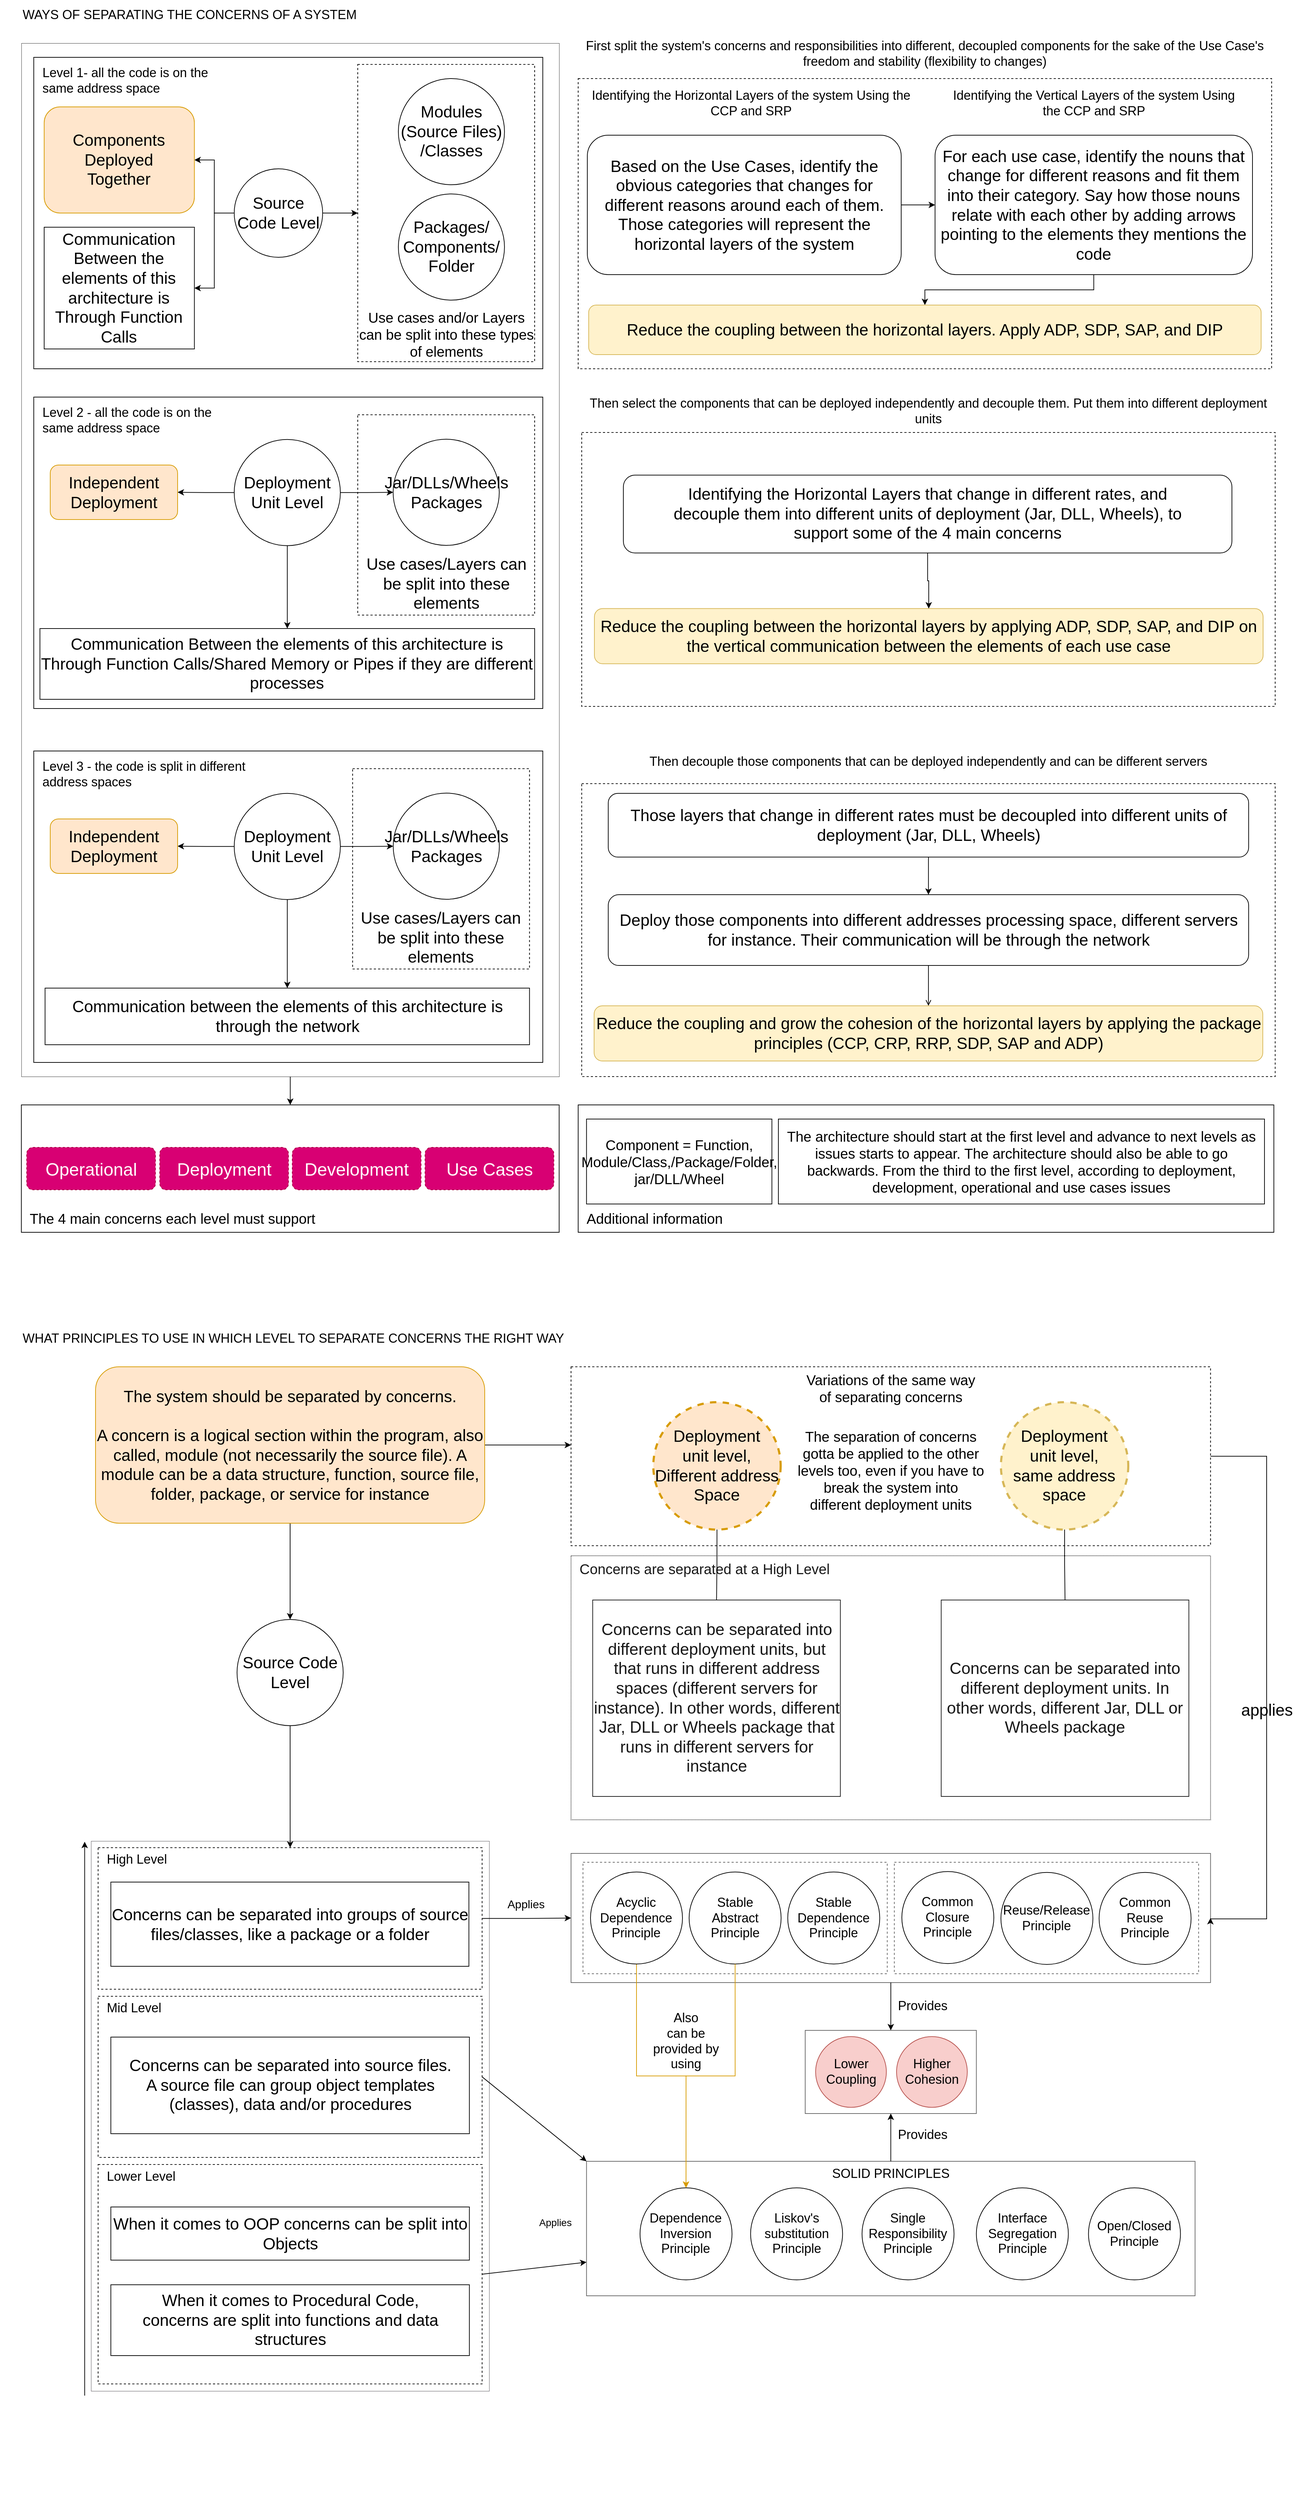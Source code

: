 <mxfile version="18.1.3" type="device" pages="5"><diagram name="Levels of SOC" id="G-ddIEFMQkHEt-EMU39l"><mxGraphModel dx="1856" dy="2051" grid="1" gridSize="10" guides="1" tooltips="1" connect="1" arrows="1" fold="1" page="1" pageScale="1" pageWidth="850" pageHeight="1100" math="0" shadow="0"><root><mxCell id="hlkH8VxYho8xx952ByHB-0"/><mxCell id="hlkH8VxYho8xx952ByHB-1" parent="hlkH8VxYho8xx952ByHB-0"/><mxCell id="hlkH8VxYho8xx952ByHB-2" value="" style="rounded=0;whiteSpace=wrap;html=1;dashed=1;fontSize=16;strokeWidth=1;fillColor=none;fontColor=#ffffff;strokeColor=none;" parent="hlkH8VxYho8xx952ByHB-1" vertex="1"><mxGeometry x="10.2" y="1860" width="1830" height="1620" as="geometry"/></mxCell><mxCell id="-NcJO-qZ8hLqptBqcOkt-18" value="" style="rounded=0;whiteSpace=wrap;html=1;dashed=1;fontSize=16;strokeWidth=1;fillColor=none;fontColor=#ffffff;strokeColor=none;" parent="hlkH8VxYho8xx952ByHB-1" vertex="1"><mxGeometry x="10.2" y="-10" width="1830" height="1730" as="geometry"/></mxCell><mxCell id="hlkH8VxYho8xx952ByHB-4" value="Additional information" style="rounded=0;whiteSpace=wrap;html=1;fontSize=20;strokeColor=default;fillColor=none;align=left;verticalAlign=bottom;spacingLeft=10;strokeWidth=1;spacingBottom=5;" parent="hlkH8VxYho8xx952ByHB-1" vertex="1"><mxGeometry x="827.08" y="1510" width="983.12" height="180" as="geometry"/></mxCell><mxCell id="hlkH8VxYho8xx952ByHB-5" style="edgeStyle=orthogonalEdgeStyle;rounded=0;orthogonalLoop=1;jettySize=auto;html=1;entryX=0.5;entryY=0;entryDx=0;entryDy=0;fontSize=18;" parent="hlkH8VxYho8xx952ByHB-1" source="hlkH8VxYho8xx952ByHB-6" target="hlkH8VxYho8xx952ByHB-23" edge="1"><mxGeometry relative="1" as="geometry"/></mxCell><mxCell id="hlkH8VxYho8xx952ByHB-6" value="" style="rounded=0;whiteSpace=wrap;html=1;fontSize=18;strokeWidth=0.5;opacity=80;" parent="hlkH8VxYho8xx952ByHB-1" vertex="1"><mxGeometry x="40.2" y="10" width="760" height="1460" as="geometry"/></mxCell><mxCell id="hlkH8VxYho8xx952ByHB-7" value="&lt;div&gt;Level 1- all the code is on the&lt;/div&gt;&lt;div&gt;same address space&lt;/div&gt;" style="rounded=0;whiteSpace=wrap;html=1;strokeColor=default;fillColor=none;align=left;verticalAlign=top;spacingLeft=10;spacingTop=5;fontSize=18;" parent="hlkH8VxYho8xx952ByHB-1" vertex="1"><mxGeometry x="57.71" y="30" width="719.37" height="440" as="geometry"/></mxCell><mxCell id="-NcJO-qZ8hLqptBqcOkt-14" style="edgeStyle=orthogonalEdgeStyle;rounded=0;orthogonalLoop=1;jettySize=auto;html=1;entryX=1;entryY=0.5;entryDx=0;entryDy=0;fontSize=23;exitX=1;exitY=0.5;exitDx=0;exitDy=0;" parent="hlkH8VxYho8xx952ByHB-1" source="hlkH8VxYho8xx952ByHB-16" target="hlkH8VxYho8xx952ByHB-11" edge="1"><mxGeometry relative="1" as="geometry"><Array as="points"><mxPoint x="1800" y="2006"/><mxPoint x="1800" y="2660"/><mxPoint x="1721" y="2660"/></Array></mxGeometry></mxCell><mxCell id="-NcJO-qZ8hLqptBqcOkt-17" value="applies" style="edgeLabel;html=1;align=center;verticalAlign=middle;resizable=0;points=[];fontSize=23;labelBackgroundColor=none;" parent="-NcJO-qZ8hLqptBqcOkt-14" vertex="1" connectable="0"><mxGeometry x="0.102" relative="1" as="geometry"><mxPoint y="-10" as="offset"/></mxGeometry></mxCell><mxCell id="hlkH8VxYho8xx952ByHB-8" value="Concerns are separated at a High Level" style="rounded=0;whiteSpace=wrap;html=1;align=left;verticalAlign=top;fillColor=none;dashed=1;fontSize=20;spacingLeft=10;textOpacity=90;dashPattern=1 1;opacity=90;" parent="hlkH8VxYho8xx952ByHB-1" vertex="1"><mxGeometry x="816.98" y="2147" width="903.75" height="373" as="geometry"/></mxCell><mxCell id="hlkH8VxYho8xx952ByHB-9" value="" style="rounded=0;whiteSpace=wrap;html=1;strokeColor=#252129;strokeWidth=0.5;opacity=80;fontSize=18;" parent="hlkH8VxYho8xx952ByHB-1" vertex="1"><mxGeometry x="138.66" y="2550" width="562.66" height="777" as="geometry"/></mxCell><mxCell id="hlkH8VxYho8xx952ByHB-10" style="edgeStyle=orthogonalEdgeStyle;rounded=0;orthogonalLoop=1;jettySize=auto;html=1;fontSize=18;" parent="hlkH8VxYho8xx952ByHB-1" source="hlkH8VxYho8xx952ByHB-11" target="hlkH8VxYho8xx952ByHB-97" edge="1"><mxGeometry relative="1" as="geometry"/></mxCell><mxCell id="hlkH8VxYho8xx952ByHB-11" value="" style="rounded=0;whiteSpace=wrap;html=1;strokeWidth=1;fillColor=none;opacity=60;verticalAlign=top;fontSize=18;" parent="hlkH8VxYho8xx952ByHB-1" vertex="1"><mxGeometry x="816.98" y="2567.5" width="903.75" height="182.5" as="geometry"/></mxCell><mxCell id="hlkH8VxYho8xx952ByHB-12" value="" style="rounded=0;whiteSpace=wrap;html=1;strokeWidth=1;fillColor=none;opacity=60;verticalAlign=top;dashed=1;fontSize=18;" parent="hlkH8VxYho8xx952ByHB-1" vertex="1"><mxGeometry x="1273.86" y="2580" width="430" height="157.5" as="geometry"/></mxCell><mxCell id="hlkH8VxYho8xx952ByHB-13" value="" style="rounded=0;whiteSpace=wrap;html=1;strokeWidth=1;fillColor=none;opacity=60;verticalAlign=top;dashed=1;fontSize=18;" parent="hlkH8VxYho8xx952ByHB-1" vertex="1"><mxGeometry x="833.86" y="2580" width="430" height="157.5" as="geometry"/></mxCell><mxCell id="hlkH8VxYho8xx952ByHB-14" style="edgeStyle=orthogonalEdgeStyle;rounded=0;orthogonalLoop=1;jettySize=auto;html=1;entryX=0.5;entryY=1;entryDx=0;entryDy=0;fontSize=18;" parent="hlkH8VxYho8xx952ByHB-1" source="hlkH8VxYho8xx952ByHB-15" target="hlkH8VxYho8xx952ByHB-97" edge="1"><mxGeometry relative="1" as="geometry"/></mxCell><mxCell id="hlkH8VxYho8xx952ByHB-15" value="SOLID PRINCIPLES" style="rounded=0;whiteSpace=wrap;html=1;strokeWidth=1;fillColor=none;opacity=60;verticalAlign=top;fontSize=18;" parent="hlkH8VxYho8xx952ByHB-1" vertex="1"><mxGeometry x="838.86" y="3002.5" width="860" height="190" as="geometry"/></mxCell><mxCell id="hlkH8VxYho8xx952ByHB-16" value="Variations of the same way &lt;br style=&quot;font-size: 20px;&quot;&gt;of separating concerns" style="rounded=0;whiteSpace=wrap;html=1;align=center;verticalAlign=top;fillColor=none;dashed=1;fontSize=20;" parent="hlkH8VxYho8xx952ByHB-1" vertex="1"><mxGeometry x="816.98" y="1880.0" width="903.75" height="252.75" as="geometry"/></mxCell><mxCell id="-NcJO-qZ8hLqptBqcOkt-5" style="edgeStyle=orthogonalEdgeStyle;rounded=0;orthogonalLoop=1;jettySize=auto;html=1;entryX=0;entryY=0.5;entryDx=0;entryDy=0;fontSize=23;" parent="hlkH8VxYho8xx952ByHB-1" source="hlkH8VxYho8xx952ByHB-18" target="hlkH8VxYho8xx952ByHB-11" edge="1"><mxGeometry relative="1" as="geometry"/></mxCell><mxCell id="hlkH8VxYho8xx952ByHB-18" value="High Level" style="rounded=0;whiteSpace=wrap;html=1;align=left;verticalAlign=top;fillColor=none;dashed=1;spacingLeft=10;fontSize=18;" parent="hlkH8VxYho8xx952ByHB-1" vertex="1"><mxGeometry x="148.66" y="2559.38" width="542.66" height="200" as="geometry"/></mxCell><mxCell id="hlkH8VxYho8xx952ByHB-20" value="Mid Level" style="rounded=0;whiteSpace=wrap;html=1;align=left;verticalAlign=top;fillColor=none;dashed=1;spacingLeft=10;fontSize=18;" parent="hlkH8VxYho8xx952ByHB-1" vertex="1"><mxGeometry x="148.66" y="2769.38" width="542.66" height="227.62" as="geometry"/></mxCell><mxCell id="hlkH8VxYho8xx952ByHB-22" value="Lower Level" style="rounded=0;whiteSpace=wrap;html=1;align=left;verticalAlign=top;fillColor=none;dashed=1;spacingLeft=10;fontSize=18;" parent="hlkH8VxYho8xx952ByHB-1" vertex="1"><mxGeometry x="148.66" y="3007" width="542.66" height="310" as="geometry"/></mxCell><mxCell id="hlkH8VxYho8xx952ByHB-23" value="The 4 main concerns each level must support" style="rounded=0;whiteSpace=wrap;html=1;fontSize=20;strokeColor=default;fillColor=none;align=left;verticalAlign=bottom;spacingLeft=10;strokeWidth=1;spacingBottom=5;" parent="hlkH8VxYho8xx952ByHB-1" vertex="1"><mxGeometry x="40.2" y="1510" width="760" height="180" as="geometry"/></mxCell><mxCell id="hlkH8VxYho8xx952ByHB-24" value="&lt;div&gt;Level 2 - all the code is on the&lt;/div&gt;&lt;div&gt;same address space&lt;/div&gt;" style="rounded=0;whiteSpace=wrap;html=1;strokeColor=default;fillColor=none;align=left;verticalAlign=top;spacingLeft=10;spacingTop=5;fontSize=18;" parent="hlkH8VxYho8xx952ByHB-1" vertex="1"><mxGeometry x="57.71" y="510" width="719.37" height="440" as="geometry"/></mxCell><mxCell id="hlkH8VxYho8xx952ByHB-25" value="Use cases/Layers can be split into these elements" style="rounded=0;whiteSpace=wrap;html=1;verticalAlign=bottom;align=center;fillColor=none;dashed=1;fontSize=23;" parent="hlkH8VxYho8xx952ByHB-1" vertex="1"><mxGeometry x="515.56" y="535" width="250" height="283" as="geometry"/></mxCell><mxCell id="hlkH8VxYho8xx952ByHB-26" value="Use cases and/or Layers can be split into these types of elements" style="rounded=0;whiteSpace=wrap;html=1;verticalAlign=bottom;align=center;fillColor=none;dashed=1;fontSize=20;spacingLeft=0;" parent="hlkH8VxYho8xx952ByHB-1" vertex="1"><mxGeometry x="515.56" y="40" width="250" height="420" as="geometry"/></mxCell><mxCell id="hlkH8VxYho8xx952ByHB-27" value="" style="rounded=0;whiteSpace=wrap;html=1;fontSize=10;strokeColor=default;fillColor=none;dashed=1;" parent="hlkH8VxYho8xx952ByHB-1" vertex="1"><mxGeometry x="832.08" y="560" width="980" height="387" as="geometry"/></mxCell><mxCell id="hlkH8VxYho8xx952ByHB-28" value="" style="rounded=0;whiteSpace=wrap;html=1;fontSize=10;strokeColor=default;fillColor=none;dashed=1;" parent="hlkH8VxYho8xx952ByHB-1" vertex="1"><mxGeometry x="827.08" y="60" width="980" height="410" as="geometry"/></mxCell><mxCell id="hlkH8VxYho8xx952ByHB-29" style="edgeStyle=orthogonalEdgeStyle;rounded=0;orthogonalLoop=1;jettySize=auto;html=1;entryX=1;entryY=0.5;entryDx=0;entryDy=0;fontSize=18;" parent="hlkH8VxYho8xx952ByHB-1" source="hlkH8VxYho8xx952ByHB-32" target="hlkH8VxYho8xx952ByHB-68" edge="1"><mxGeometry relative="1" as="geometry"/></mxCell><mxCell id="hlkH8VxYho8xx952ByHB-30" style="edgeStyle=orthogonalEdgeStyle;rounded=0;orthogonalLoop=1;jettySize=auto;html=1;fontSize=18;" parent="hlkH8VxYho8xx952ByHB-1" source="hlkH8VxYho8xx952ByHB-32" target="hlkH8VxYho8xx952ByHB-41" edge="1"><mxGeometry relative="1" as="geometry"/></mxCell><mxCell id="hlkH8VxYho8xx952ByHB-31" style="edgeStyle=orthogonalEdgeStyle;rounded=0;orthogonalLoop=1;jettySize=auto;html=1;entryX=0;entryY=0.5;entryDx=0;entryDy=0;fontSize=18;" parent="hlkH8VxYho8xx952ByHB-1" source="hlkH8VxYho8xx952ByHB-32" target="hlkH8VxYho8xx952ByHB-26" edge="1"><mxGeometry relative="1" as="geometry"/></mxCell><mxCell id="hlkH8VxYho8xx952ByHB-32" value="&lt;div style=&quot;font-size: 23px;&quot;&gt;Source Code Level&lt;/div&gt;" style="ellipse;whiteSpace=wrap;html=1;aspect=fixed;fontSize=23;" parent="hlkH8VxYho8xx952ByHB-1" vertex="1"><mxGeometry x="340.99" y="187.5" width="125" height="125" as="geometry"/></mxCell><mxCell id="hlkH8VxYho8xx952ByHB-33" value="&lt;div style=&quot;font-size: 23px;&quot;&gt;Modules&lt;br style=&quot;font-size: 23px;&quot;&gt;(Source Files)&lt;br style=&quot;font-size: 23px;&quot;&gt;/Classes&lt;/div&gt;" style="ellipse;whiteSpace=wrap;html=1;aspect=fixed;align=center;verticalAlign=middle;fontSize=23;" parent="hlkH8VxYho8xx952ByHB-1" vertex="1"><mxGeometry x="572.95" y="60" width="150" height="150" as="geometry"/></mxCell><mxCell id="hlkH8VxYho8xx952ByHB-34" value="Packages/&lt;br style=&quot;font-size: 23px;&quot;&gt;Components/&lt;br style=&quot;font-size: 23px;&quot;&gt;Folder" style="ellipse;whiteSpace=wrap;html=1;aspect=fixed;fontSize=23;" parent="hlkH8VxYho8xx952ByHB-1" vertex="1"><mxGeometry x="572.95" y="223" width="150" height="150" as="geometry"/></mxCell><mxCell id="hlkH8VxYho8xx952ByHB-35" style="edgeStyle=orthogonalEdgeStyle;rounded=0;orthogonalLoop=1;jettySize=auto;html=1;fontSize=18;" parent="hlkH8VxYho8xx952ByHB-1" source="hlkH8VxYho8xx952ByHB-38" target="hlkH8VxYho8xx952ByHB-39" edge="1"><mxGeometry relative="1" as="geometry"/></mxCell><mxCell id="hlkH8VxYho8xx952ByHB-36" style="edgeStyle=orthogonalEdgeStyle;rounded=0;orthogonalLoop=1;jettySize=auto;html=1;fontSize=18;" parent="hlkH8VxYho8xx952ByHB-1" source="hlkH8VxYho8xx952ByHB-38" target="hlkH8VxYho8xx952ByHB-69" edge="1"><mxGeometry relative="1" as="geometry"/></mxCell><mxCell id="hlkH8VxYho8xx952ByHB-37" style="edgeStyle=orthogonalEdgeStyle;rounded=0;orthogonalLoop=1;jettySize=auto;html=1;entryX=0.5;entryY=0;entryDx=0;entryDy=0;fontSize=18;" parent="hlkH8VxYho8xx952ByHB-1" source="hlkH8VxYho8xx952ByHB-38" target="hlkH8VxYho8xx952ByHB-42" edge="1"><mxGeometry relative="1" as="geometry"/></mxCell><mxCell id="hlkH8VxYho8xx952ByHB-38" value="Deployment &lt;br style=&quot;font-size: 23px;&quot;&gt;Unit Level" style="ellipse;whiteSpace=wrap;html=1;aspect=fixed;fontSize=23;" parent="hlkH8VxYho8xx952ByHB-1" vertex="1"><mxGeometry x="340.99" y="569.88" width="150" height="150" as="geometry"/></mxCell><mxCell id="hlkH8VxYho8xx952ByHB-39" value="Jar/DLLs/Wheels&lt;br style=&quot;font-size: 23px;&quot;&gt;Packages" style="ellipse;whiteSpace=wrap;html=1;aspect=fixed;fontSize=23;" parent="hlkH8VxYho8xx952ByHB-1" vertex="1"><mxGeometry x="565.56" y="569.5" width="150" height="150" as="geometry"/></mxCell><mxCell id="hlkH8VxYho8xx952ByHB-40" value="Component = Function, Module/Class,/Package/Folder, jar/DLL/Wheel" style="rounded=0;whiteSpace=wrap;html=1;fontSize=20;" parent="hlkH8VxYho8xx952ByHB-1" vertex="1"><mxGeometry x="838.86" y="1530" width="261.98" height="120" as="geometry"/></mxCell><mxCell id="hlkH8VxYho8xx952ByHB-41" value="Communication Between the elements of this architecture is Through Function Calls" style="rounded=0;whiteSpace=wrap;html=1;fontSize=23;" parent="hlkH8VxYho8xx952ByHB-1" vertex="1"><mxGeometry x="72.42" y="270" width="212.3" height="172" as="geometry"/></mxCell><mxCell id="hlkH8VxYho8xx952ByHB-42" value="Communication Between the elements of this architecture is Through Function Calls/Shared Memory or Pipes if they are different processes" style="rounded=0;whiteSpace=wrap;html=1;fontSize=23;" parent="hlkH8VxYho8xx952ByHB-1" vertex="1"><mxGeometry x="66.43" y="837" width="699.13" height="100" as="geometry"/></mxCell><mxCell id="hlkH8VxYho8xx952ByHB-43" value="Deployment" style="rounded=1;whiteSpace=wrap;html=1;fontSize=25;strokeColor=#A50040;fillColor=#d80073;dashed=1;fontColor=#ffffff;" parent="hlkH8VxYho8xx952ByHB-1" vertex="1"><mxGeometry x="235.72" y="1570" width="182" height="60" as="geometry"/></mxCell><mxCell id="hlkH8VxYho8xx952ByHB-44" value="Development" style="rounded=1;whiteSpace=wrap;html=1;fontSize=25;strokeColor=#A50040;fillColor=#d80073;dashed=1;fontColor=#ffffff;" parent="hlkH8VxYho8xx952ByHB-1" vertex="1"><mxGeometry x="423.04" y="1570" width="182" height="60" as="geometry"/></mxCell><mxCell id="hlkH8VxYho8xx952ByHB-45" value="Use Cases" style="rounded=1;whiteSpace=wrap;html=1;fontSize=25;strokeColor=#A50040;fillColor=#d80073;dashed=1;fontColor=#ffffff;" parent="hlkH8VxYho8xx952ByHB-1" vertex="1"><mxGeometry x="610.68" y="1570" width="182" height="60" as="geometry"/></mxCell><mxCell id="hlkH8VxYho8xx952ByHB-46" value="Operational" style="rounded=1;whiteSpace=wrap;html=1;fontSize=25;strokeColor=#A50040;fillColor=#d80073;dashed=1;fontColor=#ffffff;" parent="hlkH8VxYho8xx952ByHB-1" vertex="1"><mxGeometry x="47.72" y="1570" width="182" height="60" as="geometry"/></mxCell><mxCell id="hlkH8VxYho8xx952ByHB-47" style="edgeStyle=orthogonalEdgeStyle;rounded=0;orthogonalLoop=1;jettySize=auto;html=1;entryX=0;entryY=0.5;entryDx=0;entryDy=0;fontSize=18;" parent="hlkH8VxYho8xx952ByHB-1" source="hlkH8VxYho8xx952ByHB-48" target="hlkH8VxYho8xx952ByHB-50" edge="1"><mxGeometry relative="1" as="geometry"/></mxCell><mxCell id="hlkH8VxYho8xx952ByHB-48" value="Based on the Use Cases, identify the obvious categories that changes for different reasons around each of them. Those categories will represent the horizontal layers of the system" style="rounded=1;whiteSpace=wrap;html=1;fontSize=23;strokeColor=default;fillColor=none;spacingLeft=10;align=center;spacingRight=10;" parent="hlkH8VxYho8xx952ByHB-1" vertex="1"><mxGeometry x="840" y="140" width="443.58" height="197" as="geometry"/></mxCell><mxCell id="hlkH8VxYho8xx952ByHB-49" style="edgeStyle=orthogonalEdgeStyle;rounded=0;orthogonalLoop=1;jettySize=auto;html=1;fontSize=18;" parent="hlkH8VxYho8xx952ByHB-1" source="hlkH8VxYho8xx952ByHB-50" target="hlkH8VxYho8xx952ByHB-53" edge="1"><mxGeometry relative="1" as="geometry"/></mxCell><mxCell id="hlkH8VxYho8xx952ByHB-50" value="For each use case, identify the nouns that change for different reasons and fit them into their category. Say how those nouns relate with each other by adding arrows pointing to the elements they mentions the code" style="rounded=1;whiteSpace=wrap;html=1;fontSize=23;strokeColor=default;fillColor=none;" parent="hlkH8VxYho8xx952ByHB-1" vertex="1"><mxGeometry x="1331.4" y="140" width="448.6" height="197" as="geometry"/></mxCell><mxCell id="hlkH8VxYho8xx952ByHB-51" value="Identifying the Horizontal Layers of the system Using the CCP and SRP" style="text;html=1;strokeColor=none;fillColor=none;align=center;verticalAlign=middle;whiteSpace=wrap;rounded=0;fontSize=18;" parent="hlkH8VxYho8xx952ByHB-1" vertex="1"><mxGeometry x="832.65" y="80" width="477.49" height="30" as="geometry"/></mxCell><mxCell id="hlkH8VxYho8xx952ByHB-52" value="Identifying the Vertical Layers of the system Using the CCP and SRP" style="text;html=1;strokeColor=none;fillColor=none;align=center;verticalAlign=middle;whiteSpace=wrap;rounded=0;fontSize=18;" parent="hlkH8VxYho8xx952ByHB-1" vertex="1"><mxGeometry x="1347.4" y="80" width="418" height="30" as="geometry"/></mxCell><mxCell id="hlkH8VxYho8xx952ByHB-53" value="Reduce the coupling between the horizontal layers. Apply ADP, SDP, SAP, and DIP" style="rounded=1;whiteSpace=wrap;html=1;fontSize=23;strokeColor=#d6b656;fillColor=#fff2cc;" parent="hlkH8VxYho8xx952ByHB-1" vertex="1"><mxGeometry x="841.92" y="380" width="950.32" height="70" as="geometry"/></mxCell><mxCell id="hlkH8VxYho8xx952ByHB-56" style="edgeStyle=orthogonalEdgeStyle;rounded=0;orthogonalLoop=1;jettySize=auto;html=1;fontSize=10;" parent="hlkH8VxYho8xx952ByHB-1" edge="1"><mxGeometry relative="1" as="geometry"><mxPoint x="942.5" y="230" as="sourcePoint"/></mxGeometry></mxCell><mxCell id="hlkH8VxYho8xx952ByHB-59" value="" style="rounded=0;whiteSpace=wrap;html=1;fontSize=10;strokeColor=default;fillColor=none;dashed=1;" parent="hlkH8VxYho8xx952ByHB-1" vertex="1"><mxGeometry x="832.08" y="1056.12" width="980" height="413.88" as="geometry"/></mxCell><mxCell id="hlkH8VxYho8xx952ByHB-60" style="edgeStyle=orthogonalEdgeStyle;rounded=0;orthogonalLoop=1;jettySize=auto;html=1;fontSize=18;" parent="hlkH8VxYho8xx952ByHB-1" source="hlkH8VxYho8xx952ByHB-61" target="hlkH8VxYho8xx952ByHB-119" edge="1"><mxGeometry relative="1" as="geometry"/></mxCell><mxCell id="hlkH8VxYho8xx952ByHB-61" value="Those layers that change in different rates must be decoupled into different units of deployment (Jar, DLL, Wheels)" style="rounded=1;whiteSpace=wrap;html=1;fontSize=23;strokeColor=default;fillColor=none;" parent="hlkH8VxYho8xx952ByHB-1" vertex="1"><mxGeometry x="869.58" y="1069.88" width="905" height="90" as="geometry"/></mxCell><mxCell id="hlkH8VxYho8xx952ByHB-64" value="Reduce the coupling between the horizontal layers by applying ADP, SDP, SAP, and DIP on the vertical communication between the elements of each use case" style="rounded=1;whiteSpace=wrap;html=1;fontSize=23;strokeColor=#d6b656;fillColor=#fff2cc;" parent="hlkH8VxYho8xx952ByHB-1" vertex="1"><mxGeometry x="850" y="808.75" width="945" height="78" as="geometry"/></mxCell><mxCell id="hlkH8VxYho8xx952ByHB-65" value="First split the system's concerns and responsibilities into different, decoupled components for the sake of the Use Case's freedom and stability (flexibility to changes)" style="text;html=1;strokeColor=none;fillColor=none;align=center;verticalAlign=middle;whiteSpace=wrap;rounded=0;fontSize=18;" parent="hlkH8VxYho8xx952ByHB-1" vertex="1"><mxGeometry x="827.08" y="10" width="980" height="30" as="geometry"/></mxCell><mxCell id="hlkH8VxYho8xx952ByHB-66" value="&lt;div style=&quot;font-size: 18px&quot;&gt;Then select the components that can be deployed independently and decouple them. Put them into different deployment units&lt;/div&gt;" style="text;html=1;strokeColor=none;fillColor=none;align=center;verticalAlign=middle;whiteSpace=wrap;rounded=0;fontSize=18;" parent="hlkH8VxYho8xx952ByHB-1" vertex="1"><mxGeometry x="832.08" y="510" width="980" height="40" as="geometry"/></mxCell><mxCell id="hlkH8VxYho8xx952ByHB-67" value="&lt;div style=&quot;font-size: 18px&quot;&gt;Then decouple those components that can be deployed independently and can be different servers&lt;br style=&quot;font-size: 18px&quot;&gt;&lt;/div&gt;" style="text;html=1;strokeColor=none;fillColor=none;align=center;verticalAlign=middle;whiteSpace=wrap;rounded=0;fontSize=18;" parent="hlkH8VxYho8xx952ByHB-1" vertex="1"><mxGeometry x="832.08" y="1010" width="980" height="30" as="geometry"/></mxCell><mxCell id="hlkH8VxYho8xx952ByHB-68" value="&lt;div style=&quot;font-size: 23px;&quot;&gt;Components&lt;/div&gt;&lt;div style=&quot;font-size: 23px;&quot;&gt;Deployed&lt;/div&gt;&lt;div style=&quot;font-size: 23px;&quot;&gt;Together&lt;br style=&quot;font-size: 23px;&quot;&gt;&lt;/div&gt;" style="rounded=1;whiteSpace=wrap;html=1;fillColor=#ffe6cc;strokeColor=#d79b00;fontSize=23;" parent="hlkH8VxYho8xx952ByHB-1" vertex="1"><mxGeometry x="72.42" y="100" width="212.3" height="150" as="geometry"/></mxCell><mxCell id="hlkH8VxYho8xx952ByHB-69" value="Independent Deployment" style="rounded=1;whiteSpace=wrap;html=1;fillColor=#ffe6cc;strokeColor=#d79b00;fontSize=23;" parent="hlkH8VxYho8xx952ByHB-1" vertex="1"><mxGeometry x="80.99" y="606" width="180" height="77" as="geometry"/></mxCell><mxCell id="hlkH8VxYho8xx952ByHB-70" style="edgeStyle=orthogonalEdgeStyle;rounded=0;orthogonalLoop=1;jettySize=auto;html=1;entryX=0;entryY=0.5;entryDx=0;entryDy=0;fontSize=16;" parent="hlkH8VxYho8xx952ByHB-1" source="hlkH8VxYho8xx952ByHB-72" edge="1"><mxGeometry relative="1" as="geometry"><mxPoint x="816.98" y="1990.505" as="targetPoint"/></mxGeometry></mxCell><mxCell id="hlkH8VxYho8xx952ByHB-71" style="edgeStyle=orthogonalEdgeStyle;rounded=0;orthogonalLoop=1;jettySize=auto;html=1;fontSize=16;" parent="hlkH8VxYho8xx952ByHB-1" source="hlkH8VxYho8xx952ByHB-72" target="hlkH8VxYho8xx952ByHB-75" edge="1"><mxGeometry relative="1" as="geometry"/></mxCell><mxCell id="hlkH8VxYho8xx952ByHB-72" value="&lt;div style=&quot;font-size: 23px;&quot;&gt;The system should be separated by concerns.&lt;/div&gt;&lt;div style=&quot;font-size: 23px;&quot;&gt;&lt;br style=&quot;font-size: 23px;&quot;&gt;&lt;/div&gt;&lt;div style=&quot;font-size: 23px;&quot;&gt;A concern is a logical section within the program, also called, module (not necessarily the source file). A module can be a data structure, function, source file, folder, package, or service for instance&lt;br style=&quot;font-size: 23px;&quot;&gt;&lt;/div&gt;" style="rounded=1;whiteSpace=wrap;html=1;fillColor=#ffe6cc;strokeColor=#d79b00;fontSize=23;" parent="hlkH8VxYho8xx952ByHB-1" vertex="1"><mxGeometry x="144.99" y="1880.0" width="550" height="221" as="geometry"/></mxCell><mxCell id="hlkH8VxYho8xx952ByHB-73" value="When it comes to OOP concerns can be split into Objects" style="rounded=0;whiteSpace=wrap;html=1;fontSize=23;" parent="hlkH8VxYho8xx952ByHB-1" vertex="1"><mxGeometry x="166.65" y="3067" width="506.68" height="75.12" as="geometry"/></mxCell><mxCell id="-NcJO-qZ8hLqptBqcOkt-6" style="edgeStyle=orthogonalEdgeStyle;rounded=0;orthogonalLoop=1;jettySize=auto;html=1;fontSize=23;" parent="hlkH8VxYho8xx952ByHB-1" source="hlkH8VxYho8xx952ByHB-75" target="hlkH8VxYho8xx952ByHB-18" edge="1"><mxGeometry relative="1" as="geometry"/></mxCell><mxCell id="hlkH8VxYho8xx952ByHB-75" value="Source Code Level" style="ellipse;whiteSpace=wrap;html=1;aspect=fixed;fontSize=23;" parent="hlkH8VxYho8xx952ByHB-1" vertex="1"><mxGeometry x="344.99" y="2237" width="150" height="150" as="geometry"/></mxCell><mxCell id="hlkH8VxYho8xx952ByHB-76" value="&lt;div style=&quot;font-size: 23px;&quot;&gt;When it comes to Procedural Code,&lt;/div&gt;&lt;div style=&quot;font-size: 23px;&quot;&gt;concerns are split into functions and data structures&lt;/div&gt;" style="rounded=0;whiteSpace=wrap;html=1;fontSize=23;" parent="hlkH8VxYho8xx952ByHB-1" vertex="1"><mxGeometry x="166.65" y="3176.88" width="506.68" height="100.12" as="geometry"/></mxCell><mxCell id="hlkH8VxYho8xx952ByHB-77" value="&lt;div style=&quot;font-size: 23px;&quot;&gt;Concerns can be separated into source files.&lt;/div&gt;&lt;div style=&quot;font-size: 23px;&quot;&gt;A source file can group object templates (classes), data and/or procedures&lt;br style=&quot;font-size: 23px;&quot;&gt;&lt;/div&gt;" style="rounded=0;whiteSpace=wrap;html=1;fontSize=23;" parent="hlkH8VxYho8xx952ByHB-1" vertex="1"><mxGeometry x="166.65" y="2827" width="506.68" height="136.5" as="geometry"/></mxCell><mxCell id="hlkH8VxYho8xx952ByHB-78" value="Concerns can be separated into groups of source files/classes, like a package or a folder" style="rounded=0;whiteSpace=wrap;html=1;fontSize=23;" parent="hlkH8VxYho8xx952ByHB-1" vertex="1"><mxGeometry x="166.65" y="2608" width="506" height="119" as="geometry"/></mxCell><mxCell id="hlkH8VxYho8xx952ByHB-79" value="" style="endArrow=classic;html=1;rounded=0;fontSize=18;" parent="hlkH8VxYho8xx952ByHB-1" edge="1"><mxGeometry width="50" height="50" relative="1" as="geometry"><mxPoint x="129.66" y="3333.5" as="sourcePoint"/><mxPoint x="129.66" y="2551" as="targetPoint"/></mxGeometry></mxCell><mxCell id="hlkH8VxYho8xx952ByHB-80" style="edgeStyle=orthogonalEdgeStyle;rounded=0;orthogonalLoop=1;jettySize=auto;html=1;fontSize=18;endArrow=none;endFill=0;textOpacity=80;" parent="hlkH8VxYho8xx952ByHB-1" source="hlkH8VxYho8xx952ByHB-81" target="hlkH8VxYho8xx952ByHB-85" edge="1"><mxGeometry relative="1" as="geometry"/></mxCell><mxCell id="hlkH8VxYho8xx952ByHB-81" value="&lt;div style=&quot;font-size: 23px;&quot;&gt;Deployment&lt;/div&gt;&lt;div style=&quot;font-size: 23px;&quot;&gt;unit level, &lt;br style=&quot;font-size: 23px;&quot;&gt;&lt;/div&gt;&lt;div style=&quot;font-size: 23px;&quot;&gt;same address space&lt;br style=&quot;font-size: 23px;&quot;&gt;&lt;/div&gt;" style="ellipse;whiteSpace=wrap;html=1;aspect=fixed;fillColor=#fff2cc;strokeColor=#d6b656;dashed=1;strokeWidth=3;fontSize=23;" parent="hlkH8VxYho8xx952ByHB-1" vertex="1"><mxGeometry x="1424.48" y="1930.0" width="180" height="180" as="geometry"/></mxCell><mxCell id="hlkH8VxYho8xx952ByHB-82" style="edgeStyle=orthogonalEdgeStyle;rounded=0;orthogonalLoop=1;jettySize=auto;html=1;fontSize=18;endArrow=none;endFill=0;textOpacity=80;" parent="hlkH8VxYho8xx952ByHB-1" source="hlkH8VxYho8xx952ByHB-83" target="hlkH8VxYho8xx952ByHB-84" edge="1"><mxGeometry relative="1" as="geometry"/></mxCell><mxCell id="hlkH8VxYho8xx952ByHB-83" value="&lt;div style=&quot;font-size: 23px;&quot;&gt;Deployment&lt;/div&gt;&lt;div style=&quot;font-size: 23px;&quot;&gt;unit level,&lt;/div&gt;&lt;div style=&quot;font-size: 23px;&quot;&gt;Different address&lt;/div&gt;&lt;div style=&quot;font-size: 23px;&quot;&gt;Space&lt;br style=&quot;font-size: 23px;&quot;&gt;&lt;/div&gt;" style="ellipse;whiteSpace=wrap;html=1;aspect=fixed;fillColor=#ffe6cc;strokeColor=#d79b00;strokeWidth=3;dashed=1;fontSize=23;" parent="hlkH8VxYho8xx952ByHB-1" vertex="1"><mxGeometry x="933.23" y="1930.0" width="180" height="180" as="geometry"/></mxCell><mxCell id="hlkH8VxYho8xx952ByHB-84" value="Concerns can be separated into different deployment units, but that runs in different address spaces (different servers for instance). In other words, different Jar, DLL or Wheels package that runs in different servers for instance" style="rounded=0;whiteSpace=wrap;html=1;fontSize=23;fillColor=none;textOpacity=90;opacity=90;" parent="hlkH8VxYho8xx952ByHB-1" vertex="1"><mxGeometry x="847.6" y="2209.5" width="350" height="277.5" as="geometry"/></mxCell><mxCell id="hlkH8VxYho8xx952ByHB-85" value="Concerns can be separated into different deployment units. In other words, different Jar, DLL or Wheels package " style="rounded=0;whiteSpace=wrap;html=1;fontSize=23;fillColor=none;textOpacity=90;opacity=90;" parent="hlkH8VxYho8xx952ByHB-1" vertex="1"><mxGeometry x="1340.11" y="2209.5" width="350" height="277.5" as="geometry"/></mxCell><mxCell id="hlkH8VxYho8xx952ByHB-86" value="&lt;div style=&quot;font-size: 18px;&quot;&gt;Single Responsibility&lt;/div&gt;&lt;div style=&quot;font-size: 18px;&quot;&gt;Principle&lt;/div&gt;" style="ellipse;whiteSpace=wrap;html=1;aspect=fixed;fontSize=18;" parent="hlkH8VxYho8xx952ByHB-1" vertex="1"><mxGeometry x="1228.23" y="3040" width="130" height="130" as="geometry"/></mxCell><mxCell id="hlkH8VxYho8xx952ByHB-87" value="&lt;div style=&quot;font-size: 18px;&quot;&gt;Open/Closed&lt;/div&gt;&lt;div style=&quot;font-size: 18px;&quot;&gt;Principle&lt;br style=&quot;font-size: 18px;&quot;&gt;&lt;/div&gt;" style="ellipse;whiteSpace=wrap;html=1;aspect=fixed;fontSize=18;" parent="hlkH8VxYho8xx952ByHB-1" vertex="1"><mxGeometry x="1548.23" y="3040" width="130" height="130" as="geometry"/></mxCell><mxCell id="hlkH8VxYho8xx952ByHB-88" value="Interface Segregation Principle" style="ellipse;whiteSpace=wrap;html=1;aspect=fixed;fontSize=18;" parent="hlkH8VxYho8xx952ByHB-1" vertex="1"><mxGeometry x="1389.79" y="3040" width="130" height="130" as="geometry"/></mxCell><mxCell id="hlkH8VxYho8xx952ByHB-89" value="&lt;div style=&quot;font-size: 18px;&quot;&gt;Common Closure&lt;/div&gt;&lt;div style=&quot;font-size: 18px;&quot;&gt;Principle&lt;br style=&quot;font-size: 18px;&quot;&gt;&lt;/div&gt;" style="ellipse;whiteSpace=wrap;html=1;aspect=fixed;fontSize=18;" parent="hlkH8VxYho8xx952ByHB-1" vertex="1"><mxGeometry x="1284.49" y="2593.13" width="130" height="130" as="geometry"/></mxCell><mxCell id="hlkH8VxYho8xx952ByHB-90" value="&lt;div style=&quot;font-size: 18px;&quot;&gt;Common&lt;/div&gt;&lt;div style=&quot;font-size: 18px;&quot;&gt;Reuse&lt;/div&gt;&lt;div style=&quot;font-size: 18px;&quot;&gt;Principle&lt;br style=&quot;font-size: 18px;&quot;&gt;&lt;/div&gt;" style="ellipse;whiteSpace=wrap;html=1;aspect=fixed;fontSize=18;" parent="hlkH8VxYho8xx952ByHB-1" vertex="1"><mxGeometry x="1563.24" y="2594.38" width="130" height="130" as="geometry"/></mxCell><mxCell id="hlkH8VxYho8xx952ByHB-91" value="&lt;div style=&quot;font-size: 18px;&quot;&gt;Reuse/Release&lt;/div&gt;&lt;div style=&quot;font-size: 18px;&quot;&gt;Principle&lt;br style=&quot;font-size: 18px;&quot;&gt;&lt;/div&gt;" style="ellipse;whiteSpace=wrap;html=1;aspect=fixed;fontSize=18;" parent="hlkH8VxYho8xx952ByHB-1" vertex="1"><mxGeometry x="1424.49" y="2594.38" width="130" height="130" as="geometry"/></mxCell><mxCell id="hlkH8VxYho8xx952ByHB-92" style="edgeStyle=orthogonalEdgeStyle;rounded=0;orthogonalLoop=1;jettySize=auto;html=1;fillColor=#ffe6cc;strokeColor=#d79b00;fontSize=18;startArrow=none;" parent="hlkH8VxYho8xx952ByHB-1" source="hlkH8VxYho8xx952ByHB-107" target="hlkH8VxYho8xx952ByHB-96" edge="1"><mxGeometry relative="1" as="geometry"/></mxCell><mxCell id="hlkH8VxYho8xx952ByHB-93" value="&lt;div style=&quot;font-size: 18px;&quot;&gt;Stable&lt;/div&gt;&lt;div style=&quot;font-size: 18px;&quot;&gt;Abstract&lt;/div&gt;&lt;div style=&quot;font-size: 18px;&quot;&gt;Principle&lt;br style=&quot;font-size: 18px;&quot;&gt;&lt;/div&gt;" style="ellipse;whiteSpace=wrap;html=1;aspect=fixed;fontSize=18;" parent="hlkH8VxYho8xx952ByHB-1" vertex="1"><mxGeometry x="983.86" y="2593.75" width="130" height="130" as="geometry"/></mxCell><mxCell id="hlkH8VxYho8xx952ByHB-94" value="&lt;div style=&quot;font-size: 18px;&quot;&gt;Stable&lt;/div&gt;&lt;div style=&quot;font-size: 18px;&quot;&gt;Dependence&lt;br style=&quot;font-size: 18px;&quot;&gt;&lt;/div&gt;&lt;div style=&quot;font-size: 18px;&quot;&gt;Principle&lt;br style=&quot;font-size: 18px;&quot;&gt;&lt;/div&gt;" style="ellipse;whiteSpace=wrap;html=1;aspect=fixed;fontSize=18;" parent="hlkH8VxYho8xx952ByHB-1" vertex="1"><mxGeometry x="1123.24" y="2593.75" width="130" height="130" as="geometry"/></mxCell><mxCell id="hlkH8VxYho8xx952ByHB-96" value="&lt;div style=&quot;font-size: 18px;&quot;&gt;Dependence&lt;/div&gt;&lt;div style=&quot;font-size: 18px;&quot;&gt;Inversion&lt;/div&gt;&lt;div style=&quot;font-size: 18px;&quot;&gt;Principle&lt;/div&gt;" style="ellipse;whiteSpace=wrap;html=1;aspect=fixed;fontSize=18;" parent="hlkH8VxYho8xx952ByHB-1" vertex="1"><mxGeometry x="914.48" y="3040" width="130" height="130" as="geometry"/></mxCell><mxCell id="hlkH8VxYho8xx952ByHB-97" value="" style="rounded=0;whiteSpace=wrap;html=1;strokeWidth=1;fillColor=none;opacity=60;verticalAlign=top;fontSize=18;" parent="hlkH8VxYho8xx952ByHB-1" vertex="1"><mxGeometry x="1147.92" y="2817.5" width="241.87" height="117.5" as="geometry"/></mxCell><mxCell id="hlkH8VxYho8xx952ByHB-98" value="&lt;div style=&quot;font-size: 18px;&quot;&gt;Liskov's substitution&lt;/div&gt;&lt;div style=&quot;font-size: 18px;&quot;&gt;Principle&lt;br style=&quot;font-size: 18px;&quot;&gt;&lt;/div&gt;" style="ellipse;whiteSpace=wrap;html=1;aspect=fixed;fontSize=18;" parent="hlkH8VxYho8xx952ByHB-1" vertex="1"><mxGeometry x="1070.73" y="3040" width="130" height="130" as="geometry"/></mxCell><mxCell id="hlkH8VxYho8xx952ByHB-99" value="Lower&lt;br&gt;&lt;div&gt;Coupling&lt;/div&gt;" style="ellipse;whiteSpace=wrap;html=1;aspect=fixed;fillColor=#f8cecc;strokeColor=#b85450;fontSize=18;" parent="hlkH8VxYho8xx952ByHB-1" vertex="1"><mxGeometry x="1162.61" y="2826.25" width="100" height="100" as="geometry"/></mxCell><mxCell id="hlkH8VxYho8xx952ByHB-100" value="&lt;div&gt;Higher&lt;br&gt;&lt;/div&gt;&lt;div style=&quot;font-size: 18px;&quot;&gt;Cohesion&lt;/div&gt;" style="ellipse;whiteSpace=wrap;html=1;aspect=fixed;fillColor=#f8cecc;strokeColor=#b85450;fontSize=18;" parent="hlkH8VxYho8xx952ByHB-1" vertex="1"><mxGeometry x="1276.98" y="2826.25" width="100" height="100" as="geometry"/></mxCell><mxCell id="hlkH8VxYho8xx952ByHB-101" value="Provides" style="text;html=1;strokeColor=none;fillColor=none;align=center;verticalAlign=middle;whiteSpace=wrap;rounded=0;dashed=1;opacity=60;fontSize=18;" parent="hlkH8VxYho8xx952ByHB-1" vertex="1"><mxGeometry x="1284.49" y="2767.5" width="60" height="30" as="geometry"/></mxCell><mxCell id="hlkH8VxYho8xx952ByHB-102" value="Applies" style="text;html=1;strokeColor=none;fillColor=none;align=center;verticalAlign=middle;whiteSpace=wrap;rounded=0;dashed=1;opacity=60;fontSize=14;" parent="hlkH8VxYho8xx952ByHB-1" vertex="1"><mxGeometry x="773.23" y="3073.5" width="43.75" height="30" as="geometry"/></mxCell><mxCell id="hlkH8VxYho8xx952ByHB-103" value="Applies" style="text;html=1;strokeColor=none;fillColor=none;align=center;verticalAlign=middle;whiteSpace=wrap;rounded=0;dashed=1;opacity=60;fontSize=16;" parent="hlkH8VxYho8xx952ByHB-1" vertex="1"><mxGeometry x="716.16" y="2623.5" width="75" height="30" as="geometry"/></mxCell><mxCell id="hlkH8VxYho8xx952ByHB-104" value="&lt;div style=&quot;font-size: 18px;&quot;&gt;Also&lt;/div&gt;&lt;div style=&quot;font-size: 18px;&quot;&gt;can be provided by using&lt;/div&gt;" style="text;html=1;strokeColor=none;fillColor=none;align=center;verticalAlign=middle;whiteSpace=wrap;rounded=0;dashed=1;opacity=60;fontSize=18;" parent="hlkH8VxYho8xx952ByHB-1" vertex="1"><mxGeometry x="923.86" y="2786.25" width="111.25" height="92.5" as="geometry"/></mxCell><mxCell id="hlkH8VxYho8xx952ByHB-105" value="WAYS OF SEPARATING THE CONCERNS OF A SYSTEM" style="text;html=1;strokeColor=none;fillColor=none;align=left;verticalAlign=middle;whiteSpace=wrap;rounded=0;dashed=1;opacity=60;direction=north;rotation=0;fontSize=18;" parent="hlkH8VxYho8xx952ByHB-1" vertex="1"><mxGeometry x="40.2" y="-50" width="973.12" height="40" as="geometry"/></mxCell><mxCell id="hlkH8VxYho8xx952ByHB-106" value="WHAT PRINCIPLES TO USE IN WHICH LEVEL TO SEPARATE CONCERNS THE RIGHT WAY" style="text;html=1;strokeColor=none;fillColor=none;align=left;verticalAlign=middle;whiteSpace=wrap;rounded=0;dashed=1;opacity=60;direction=north;rotation=0;fontSize=18;" parent="hlkH8VxYho8xx952ByHB-1" vertex="1"><mxGeometry x="40.2" y="1820" width="1093.07" height="40" as="geometry"/></mxCell><mxCell id="hlkH8VxYho8xx952ByHB-107" value="&lt;div style=&quot;font-size: 18px;&quot;&gt;Acyclic&lt;/div&gt;&lt;div style=&quot;font-size: 18px;&quot;&gt;Dependence&lt;/div&gt;&lt;div style=&quot;font-size: 18px;&quot;&gt;Principle&lt;br style=&quot;font-size: 18px;&quot;&gt;&lt;/div&gt;" style="ellipse;whiteSpace=wrap;html=1;aspect=fixed;fontSize=18;" parent="hlkH8VxYho8xx952ByHB-1" vertex="1"><mxGeometry x="844.49" y="2593.75" width="130" height="130" as="geometry"/></mxCell><mxCell id="hlkH8VxYho8xx952ByHB-108" style="edgeStyle=orthogonalEdgeStyle;rounded=0;orthogonalLoop=1;jettySize=auto;html=1;fillColor=#ffe6cc;strokeColor=#d79b00;fontSize=18;exitX=0.5;exitY=1;exitDx=0;exitDy=0;" parent="hlkH8VxYho8xx952ByHB-1" source="hlkH8VxYho8xx952ByHB-93" target="hlkH8VxYho8xx952ByHB-96" edge="1"><mxGeometry relative="1" as="geometry"><mxPoint x="919.49" y="2733.75" as="sourcePoint"/><mxPoint x="919.48" y="3050" as="targetPoint"/></mxGeometry></mxCell><mxCell id="hlkH8VxYho8xx952ByHB-109" value="Provides" style="text;html=1;strokeColor=none;fillColor=none;align=center;verticalAlign=middle;whiteSpace=wrap;rounded=0;dashed=1;opacity=60;fontSize=18;" parent="hlkH8VxYho8xx952ByHB-1" vertex="1"><mxGeometry x="1284.49" y="2950" width="60" height="30" as="geometry"/></mxCell><mxCell id="hlkH8VxYho8xx952ByHB-110" value="&lt;div&gt;Level 3 - the code is split in different&lt;/div&gt;&lt;div&gt;address spaces&lt;/div&gt;" style="rounded=0;whiteSpace=wrap;html=1;strokeColor=default;fillColor=none;align=left;verticalAlign=top;spacingLeft=10;spacingTop=5;fontSize=18;" parent="hlkH8VxYho8xx952ByHB-1" vertex="1"><mxGeometry x="57.71" y="1010" width="719.37" height="440" as="geometry"/></mxCell><mxCell id="hlkH8VxYho8xx952ByHB-111" value="Use cases/Layers can be split into these elements" style="rounded=0;whiteSpace=wrap;html=1;verticalAlign=bottom;align=center;fillColor=none;dashed=1;fontSize=23;" parent="hlkH8VxYho8xx952ByHB-1" vertex="1"><mxGeometry x="508.3" y="1035" width="250" height="283" as="geometry"/></mxCell><mxCell id="hlkH8VxYho8xx952ByHB-112" style="edgeStyle=orthogonalEdgeStyle;rounded=0;orthogonalLoop=1;jettySize=auto;html=1;fontSize=18;" parent="hlkH8VxYho8xx952ByHB-1" source="hlkH8VxYho8xx952ByHB-115" target="hlkH8VxYho8xx952ByHB-116" edge="1"><mxGeometry relative="1" as="geometry"/></mxCell><mxCell id="hlkH8VxYho8xx952ByHB-113" style="edgeStyle=orthogonalEdgeStyle;rounded=0;orthogonalLoop=1;jettySize=auto;html=1;fontSize=18;" parent="hlkH8VxYho8xx952ByHB-1" source="hlkH8VxYho8xx952ByHB-115" target="hlkH8VxYho8xx952ByHB-118" edge="1"><mxGeometry relative="1" as="geometry"/></mxCell><mxCell id="hlkH8VxYho8xx952ByHB-114" style="edgeStyle=orthogonalEdgeStyle;rounded=0;orthogonalLoop=1;jettySize=auto;html=1;entryX=0.5;entryY=0;entryDx=0;entryDy=0;fontSize=18;" parent="hlkH8VxYho8xx952ByHB-1" source="hlkH8VxYho8xx952ByHB-115" target="hlkH8VxYho8xx952ByHB-117" edge="1"><mxGeometry relative="1" as="geometry"/></mxCell><mxCell id="hlkH8VxYho8xx952ByHB-115" value="Deployment &lt;br style=&quot;font-size: 23px;&quot;&gt;Unit Level" style="ellipse;whiteSpace=wrap;html=1;aspect=fixed;fontSize=23;" parent="hlkH8VxYho8xx952ByHB-1" vertex="1"><mxGeometry x="340.99" y="1069.88" width="150" height="150" as="geometry"/></mxCell><mxCell id="hlkH8VxYho8xx952ByHB-116" value="Jar/DLLs/Wheels&lt;br style=&quot;font-size: 23px;&quot;&gt;Packages" style="ellipse;whiteSpace=wrap;html=1;aspect=fixed;fontSize=23;" parent="hlkH8VxYho8xx952ByHB-1" vertex="1"><mxGeometry x="565.69" y="1069.5" width="150" height="150" as="geometry"/></mxCell><mxCell id="hlkH8VxYho8xx952ByHB-117" value="Communication between the elements of this architecture is through the network" style="rounded=0;whiteSpace=wrap;html=1;fontSize=23;" parent="hlkH8VxYho8xx952ByHB-1" vertex="1"><mxGeometry x="73.69" y="1345" width="684.61" height="80" as="geometry"/></mxCell><mxCell id="hlkH8VxYho8xx952ByHB-118" value="Independent Deployment" style="rounded=1;whiteSpace=wrap;html=1;fillColor=#ffe6cc;strokeColor=#d79b00;fontSize=23;" parent="hlkH8VxYho8xx952ByHB-1" vertex="1"><mxGeometry x="80.99" y="1106" width="180" height="77" as="geometry"/></mxCell><mxCell id="fMxZqghCuavymQdBYxur-2" style="edgeStyle=orthogonalEdgeStyle;rounded=0;orthogonalLoop=1;jettySize=auto;html=1;fontSize=20;endArrow=open;endFill=0;" parent="hlkH8VxYho8xx952ByHB-1" source="hlkH8VxYho8xx952ByHB-119" target="fMxZqghCuavymQdBYxur-0" edge="1"><mxGeometry relative="1" as="geometry"/></mxCell><mxCell id="hlkH8VxYho8xx952ByHB-119" value="Deploy those components into different addresses processing space, different servers for instance. Their communication will be through the network" style="rounded=1;whiteSpace=wrap;html=1;fontSize=23;strokeColor=default;fillColor=none;" parent="hlkH8VxYho8xx952ByHB-1" vertex="1"><mxGeometry x="869.58" y="1213.06" width="905" height="100" as="geometry"/></mxCell><mxCell id="hlkH8VxYho8xx952ByHB-120" value="The architecture should start at the first level and advance to next levels as issues starts to appear. The architecture should also be able to go backwards. From the third to the first level, according to deployment, development, operational and use cases issues" style="rounded=0;whiteSpace=wrap;html=1;fontSize=20;" parent="hlkH8VxYho8xx952ByHB-1" vertex="1"><mxGeometry x="1110" y="1530" width="686.95" height="120" as="geometry"/></mxCell><mxCell id="UQkOesRm7gNJGqUVJ_w0-9" style="edgeStyle=orthogonalEdgeStyle;rounded=0;orthogonalLoop=1;jettySize=auto;html=1;fontSize=18;" parent="hlkH8VxYho8xx952ByHB-1" source="UQkOesRm7gNJGqUVJ_w0-8" target="hlkH8VxYho8xx952ByHB-64" edge="1"><mxGeometry relative="1" as="geometry"/></mxCell><mxCell id="UQkOesRm7gNJGqUVJ_w0-8" value="Identifying the Horizontal Layers that change in different rates, and &lt;br/&gt;decouple them into different units of deployment (Jar, DLL, Wheels), to &lt;br/&gt;support some of the 4 main concerns" style="rounded=1;whiteSpace=wrap;html=1;fontSize=23;strokeColor=default;fillColor=none;spacingLeft=10;align=center;spacingRight=10;" parent="hlkH8VxYho8xx952ByHB-1" vertex="1"><mxGeometry x="890.94" y="620.25" width="860" height="110" as="geometry"/></mxCell><mxCell id="-NcJO-qZ8hLqptBqcOkt-9" value="" style="endArrow=classic;html=1;rounded=0;fontSize=23;exitX=1;exitY=0.5;exitDx=0;exitDy=0;entryX=0;entryY=0;entryDx=0;entryDy=0;" parent="hlkH8VxYho8xx952ByHB-1" source="hlkH8VxYho8xx952ByHB-20" target="hlkH8VxYho8xx952ByHB-15" edge="1"><mxGeometry width="50" height="50" relative="1" as="geometry"><mxPoint x="978.66" y="2953.5" as="sourcePoint"/><mxPoint x="1028.66" y="2903.5" as="targetPoint"/></mxGeometry></mxCell><mxCell id="-NcJO-qZ8hLqptBqcOkt-10" value="" style="endArrow=classic;html=1;rounded=0;fontSize=23;exitX=1;exitY=0.5;exitDx=0;exitDy=0;entryX=0;entryY=0.75;entryDx=0;entryDy=0;" parent="hlkH8VxYho8xx952ByHB-1" source="hlkH8VxYho8xx952ByHB-22" target="hlkH8VxYho8xx952ByHB-15" edge="1"><mxGeometry width="50" height="50" relative="1" as="geometry"><mxPoint x="898.66" y="2993.5" as="sourcePoint"/><mxPoint x="948.66" y="2943.5" as="targetPoint"/></mxGeometry></mxCell><mxCell id="fMxZqghCuavymQdBYxur-0" value="Reduce the coupling and grow the cohesion of the horizontal layers by applying the package principles (CCP, CRP, RRP, SDP, SAP and ADP)" style="rounded=1;whiteSpace=wrap;html=1;fontSize=23;strokeColor=#d6b656;fillColor=#fff2cc;" parent="hlkH8VxYho8xx952ByHB-1" vertex="1"><mxGeometry x="849.58" y="1370" width="945" height="78" as="geometry"/></mxCell><mxCell id="cdyBS6-V9cPiWenGV7Lt-1" value="The separation of concerns gotta be applied to the other levels too, even if you have to break the system into different deployment units" style="text;html=1;strokeColor=none;fillColor=none;align=center;verticalAlign=middle;whiteSpace=wrap;rounded=0;fontSize=20;opacity=90;" vertex="1" parent="hlkH8VxYho8xx952ByHB-1"><mxGeometry x="1134.74" y="1951" width="268.24" height="150" as="geometry"/></mxCell></root></mxGraphModel></diagram><diagram id="LKKnrNfT4H0L4OEKwUTJ" name="Setting Boundaries between the concerns"><mxGraphModel dx="835" dy="391" grid="1" gridSize="10" guides="1" tooltips="1" connect="1" arrows="1" fold="1" page="1" pageScale="1" pageWidth="850" pageHeight="1100" math="0" shadow="0"><root><mxCell id="0"/><mxCell id="1" parent="0"/><mxCell id="W654dTJHU-n8kylSPIqD-6" value="Lower Level Components should point at the highest component's direction" style="rounded=0;whiteSpace=wrap;html=1;fillColor=none;strokeColor=default;verticalAlign=bottom;align=left;spacingLeft=5;" parent="1" vertex="1"><mxGeometry x="480" y="540" width="360" height="210" as="geometry"/></mxCell><mxCell id="2zUJu4kBllZxo6KEhN7Y-56" value="Database Component" style="rounded=0;whiteSpace=wrap;html=1;fontSize=10;fillColor=none;dashed=1;align=left;verticalAlign=top;spacingLeft=10;" parent="1" vertex="1"><mxGeometry x="317.5" y="920" width="130" height="130" as="geometry"/></mxCell><mxCell id="2zUJu4kBllZxo6KEhN7Y-53" value="Business Rules Component" style="rounded=0;whiteSpace=wrap;html=1;fontSize=10;fillColor=none;dashed=1;align=left;verticalAlign=top;spacingLeft=10;" parent="1" vertex="1"><mxGeometry x="37.5" y="920" width="260" height="130" as="geometry"/></mxCell><mxCell id="2zUJu4kBllZxo6KEhN7Y-1" value="&lt;div&gt;Business&lt;/div&gt;&lt;div&gt;Rules&lt;/div&gt;" style="ellipse;whiteSpace=wrap;html=1;aspect=fixed;" parent="1" vertex="1"><mxGeometry x="40" y="230" width="80" height="80" as="geometry"/></mxCell><mxCell id="2zUJu4kBllZxo6KEhN7Y-2" value="&lt;div&gt;Interface&lt;/div&gt;&lt;div&gt;Technology&lt;br&gt;&lt;/div&gt;" style="ellipse;whiteSpace=wrap;html=1;aspect=fixed;fillColor=#d80073;strokeColor=#A50040;fontColor=#ffffff;" parent="1" vertex="1"><mxGeometry x="140" y="140" width="80" height="80" as="geometry"/></mxCell><mxCell id="2zUJu4kBllZxo6KEhN7Y-4" value="" style="endArrow=classic;html=1;rounded=0;entryX=1;entryY=0;entryDx=0;entryDy=0;exitX=0;exitY=1;exitDx=0;exitDy=0;" parent="1" source="2zUJu4kBllZxo6KEhN7Y-2" target="2zUJu4kBllZxo6KEhN7Y-1" edge="1"><mxGeometry width="50" height="50" relative="1" as="geometry"><mxPoint x="130" y="150" as="sourcePoint"/><mxPoint x="170" y="230" as="targetPoint"/></mxGeometry></mxCell><mxCell id="2zUJu4kBllZxo6KEhN7Y-5" value="Database" style="ellipse;whiteSpace=wrap;html=1;aspect=fixed;fillColor=#d80073;strokeColor=#A50040;fontColor=#ffffff;" parent="1" vertex="1"><mxGeometry x="140" y="320" width="80" height="80" as="geometry"/></mxCell><mxCell id="2zUJu4kBllZxo6KEhN7Y-6" value="" style="endArrow=classic;html=1;rounded=0;entryX=1;entryY=1;entryDx=0;entryDy=0;exitX=0;exitY=0;exitDx=0;exitDy=0;" parent="1" source="2zUJu4kBllZxo6KEhN7Y-5" target="2zUJu4kBllZxo6KEhN7Y-1" edge="1"><mxGeometry width="50" height="50" relative="1" as="geometry"><mxPoint x="161.716" y="218.284" as="sourcePoint"/><mxPoint x="118.284" y="251.716" as="targetPoint"/></mxGeometry></mxCell><mxCell id="2zUJu4kBllZxo6KEhN7Y-10" value="&lt;div&gt;Desktop&lt;/div&gt;&lt;div&gt;User&lt;/div&gt;&lt;div&gt;Interface&lt;br&gt;&lt;/div&gt;" style="ellipse;whiteSpace=wrap;html=1;aspect=fixed;fillColor=#ffe6cc;strokeColor=#d79b00;" parent="1" vertex="1"><mxGeometry x="250" y="140" width="80" height="80" as="geometry"/></mxCell><mxCell id="2zUJu4kBllZxo6KEhN7Y-13" value="&lt;div&gt;SOA&lt;/div&gt;&lt;div&gt;Interface&lt;br&gt;&lt;/div&gt;" style="ellipse;whiteSpace=wrap;html=1;aspect=fixed;fillColor=#ffe6cc;strokeColor=#d79b00;" parent="1" vertex="1"><mxGeometry x="140" y="30" width="80" height="80" as="geometry"/></mxCell><mxCell id="2zUJu4kBllZxo6KEhN7Y-14" value="" style="endArrow=none;html=1;rounded=0;dashed=1;entryX=0.5;entryY=1;entryDx=0;entryDy=0;exitX=0.5;exitY=0;exitDx=0;exitDy=0;fillColor=#ffe6cc;strokeColor=#000000;opacity=60;" parent="1" source="2zUJu4kBllZxo6KEhN7Y-2" target="2zUJu4kBllZxo6KEhN7Y-13" edge="1"><mxGeometry width="50" height="50" relative="1" as="geometry"><mxPoint x="260.0" y="190" as="sourcePoint"/><mxPoint x="230" y="190" as="targetPoint"/></mxGeometry></mxCell><mxCell id="2zUJu4kBllZxo6KEhN7Y-15" value="&lt;div&gt;Web&lt;/div&gt;&lt;div&gt;User&lt;/div&gt;&lt;div&gt;Interface&lt;br&gt;&lt;/div&gt;" style="ellipse;whiteSpace=wrap;html=1;aspect=fixed;fillColor=#ffe6cc;strokeColor=#d79b00;" parent="1" vertex="1"><mxGeometry x="250" y="30" width="80" height="80" as="geometry"/></mxCell><mxCell id="2zUJu4kBllZxo6KEhN7Y-16" value="" style="endArrow=none;html=1;rounded=0;dashed=1;entryX=1;entryY=0;entryDx=0;entryDy=0;exitX=0;exitY=1;exitDx=0;exitDy=0;fillColor=#ffe6cc;strokeColor=#000000;opacity=60;" parent="1" source="2zUJu4kBllZxo6KEhN7Y-15" target="2zUJu4kBllZxo6KEhN7Y-2" edge="1"><mxGeometry width="50" height="50" relative="1" as="geometry"><mxPoint x="260.0" y="190" as="sourcePoint"/><mxPoint x="230" y="190" as="targetPoint"/></mxGeometry></mxCell><mxCell id="2zUJu4kBllZxo6KEhN7Y-20" value="" style="endArrow=none;html=1;rounded=0;dashed=1;entryX=1;entryY=0.5;entryDx=0;entryDy=0;exitX=0;exitY=0.5;exitDx=0;exitDy=0;fillColor=#ffe6cc;strokeColor=#000000;opacity=60;" parent="1" source="2zUJu4kBllZxo6KEhN7Y-10" target="2zUJu4kBllZxo6KEhN7Y-2" edge="1"><mxGeometry width="50" height="50" relative="1" as="geometry"><mxPoint x="271.716" y="108.284" as="sourcePoint"/><mxPoint x="218.284" y="161.716" as="targetPoint"/></mxGeometry></mxCell><mxCell id="2zUJu4kBllZxo6KEhN7Y-21" value="&lt;div&gt;File&lt;/div&gt;&lt;div&gt;Based&lt;br&gt;&lt;/div&gt;" style="ellipse;whiteSpace=wrap;html=1;aspect=fixed;fillColor=#ffe6cc;strokeColor=#d79b00;" parent="1" vertex="1"><mxGeometry x="250" y="320" width="80" height="80" as="geometry"/></mxCell><mxCell id="2zUJu4kBllZxo6KEhN7Y-22" value="NoSQL" style="ellipse;whiteSpace=wrap;html=1;aspect=fixed;fillColor=#ffe6cc;strokeColor=#d79b00;" parent="1" vertex="1"><mxGeometry x="250" y="430" width="80" height="80" as="geometry"/></mxCell><mxCell id="2zUJu4kBllZxo6KEhN7Y-23" value="SQL" style="ellipse;whiteSpace=wrap;html=1;aspect=fixed;fillColor=#ffe6cc;strokeColor=#d79b00;" parent="1" vertex="1"><mxGeometry x="140" y="430" width="80" height="80" as="geometry"/></mxCell><mxCell id="2zUJu4kBllZxo6KEhN7Y-24" value="" style="endArrow=none;html=1;rounded=0;dashed=1;entryX=1;entryY=0.5;entryDx=0;entryDy=0;exitX=0;exitY=0.5;exitDx=0;exitDy=0;fillColor=#ffe6cc;strokeColor=#000000;opacity=60;" parent="1" source="2zUJu4kBllZxo6KEhN7Y-21" target="2zUJu4kBllZxo6KEhN7Y-5" edge="1"><mxGeometry width="50" height="50" relative="1" as="geometry"><mxPoint x="260" y="190" as="sourcePoint"/><mxPoint x="230" y="190" as="targetPoint"/></mxGeometry></mxCell><mxCell id="2zUJu4kBllZxo6KEhN7Y-25" value="" style="endArrow=none;html=1;rounded=0;dashed=1;entryX=0.5;entryY=0;entryDx=0;entryDy=0;exitX=0.5;exitY=1;exitDx=0;exitDy=0;fillColor=#ffe6cc;strokeColor=#000000;opacity=60;" parent="1" source="2zUJu4kBllZxo6KEhN7Y-5" target="2zUJu4kBllZxo6KEhN7Y-23" edge="1"><mxGeometry width="50" height="50" relative="1" as="geometry"><mxPoint x="260" y="370" as="sourcePoint"/><mxPoint x="230" y="370" as="targetPoint"/></mxGeometry></mxCell><mxCell id="2zUJu4kBllZxo6KEhN7Y-26" value="" style="endArrow=none;html=1;rounded=0;dashed=1;entryX=0;entryY=0;entryDx=0;entryDy=0;exitX=1;exitY=1;exitDx=0;exitDy=0;fillColor=#ffe6cc;strokeColor=#000000;opacity=60;" parent="1" source="2zUJu4kBllZxo6KEhN7Y-5" target="2zUJu4kBllZxo6KEhN7Y-22" edge="1"><mxGeometry width="50" height="50" relative="1" as="geometry"><mxPoint x="190" y="410" as="sourcePoint"/><mxPoint x="190" y="440" as="targetPoint"/></mxGeometry></mxCell><mxCell id="2zUJu4kBllZxo6KEhN7Y-27" value="Framework" style="ellipse;whiteSpace=wrap;html=1;aspect=fixed;fillColor=#e1d5e7;strokeColor=#9673a6;" parent="1" vertex="1"><mxGeometry x="360" y="140" width="80" height="80" as="geometry"/></mxCell><mxCell id="2zUJu4kBllZxo6KEhN7Y-28" value="" style="endArrow=none;html=1;rounded=0;dashed=1;entryX=1;entryY=0.5;entryDx=0;entryDy=0;exitX=0;exitY=0.5;exitDx=0;exitDy=0;fillColor=#ffe6cc;strokeColor=#000000;opacity=60;" parent="1" source="2zUJu4kBllZxo6KEhN7Y-27" target="2zUJu4kBllZxo6KEhN7Y-10" edge="1"><mxGeometry width="50" height="50" relative="1" as="geometry"><mxPoint x="260.0" y="190" as="sourcePoint"/><mxPoint x="230" y="190" as="targetPoint"/></mxGeometry></mxCell><mxCell id="2zUJu4kBllZxo6KEhN7Y-29" value="Framework" style="ellipse;whiteSpace=wrap;html=1;aspect=fixed;fillColor=#e1d5e7;strokeColor=#9673a6;" parent="1" vertex="1"><mxGeometry x="360" y="30" width="80" height="80" as="geometry"/></mxCell><mxCell id="2zUJu4kBllZxo6KEhN7Y-30" value="" style="endArrow=none;html=1;rounded=0;dashed=1;entryX=1;entryY=0.5;entryDx=0;entryDy=0;exitX=0;exitY=0.5;exitDx=0;exitDy=0;fillColor=#ffe6cc;strokeColor=#000000;opacity=60;" parent="1" source="2zUJu4kBllZxo6KEhN7Y-29" target="2zUJu4kBllZxo6KEhN7Y-15" edge="1"><mxGeometry width="50" height="50" relative="1" as="geometry"><mxPoint x="370" y="190" as="sourcePoint"/><mxPoint x="340.0" y="190" as="targetPoint"/></mxGeometry></mxCell><mxCell id="2zUJu4kBllZxo6KEhN7Y-31" value="Framework" style="ellipse;whiteSpace=wrap;html=1;aspect=fixed;fillColor=#e1d5e7;strokeColor=#9673a6;" parent="1" vertex="1"><mxGeometry x="30" y="30" width="80" height="80" as="geometry"/></mxCell><mxCell id="2zUJu4kBllZxo6KEhN7Y-32" value="" style="endArrow=none;html=1;rounded=0;dashed=1;entryX=1;entryY=0.5;entryDx=0;entryDy=0;exitX=0;exitY=0.5;exitDx=0;exitDy=0;fillColor=#ffe6cc;strokeColor=#000000;opacity=60;" parent="1" source="2zUJu4kBllZxo6KEhN7Y-13" target="2zUJu4kBllZxo6KEhN7Y-31" edge="1"><mxGeometry width="50" height="50" relative="1" as="geometry"><mxPoint x="370" y="80" as="sourcePoint"/><mxPoint x="340.0" y="80" as="targetPoint"/></mxGeometry></mxCell><mxCell id="2zUJu4kBllZxo6KEhN7Y-33" value="Tool" style="ellipse;whiteSpace=wrap;html=1;aspect=fixed;fillColor=#e1d5e7;strokeColor=#9673a6;" parent="1" vertex="1"><mxGeometry x="360" y="320" width="80" height="80" as="geometry"/></mxCell><mxCell id="2zUJu4kBllZxo6KEhN7Y-34" value="Tool" style="ellipse;whiteSpace=wrap;html=1;aspect=fixed;fillColor=#e1d5e7;strokeColor=#9673a6;" parent="1" vertex="1"><mxGeometry x="360" y="430" width="80" height="80" as="geometry"/></mxCell><mxCell id="2zUJu4kBllZxo6KEhN7Y-35" value="Tool" style="ellipse;whiteSpace=wrap;html=1;aspect=fixed;fillColor=#e1d5e7;strokeColor=#9673a6;" parent="1" vertex="1"><mxGeometry x="30" y="430" width="80" height="80" as="geometry"/></mxCell><mxCell id="2zUJu4kBllZxo6KEhN7Y-36" value="" style="endArrow=none;html=1;rounded=0;dashed=1;entryX=0;entryY=0.5;entryDx=0;entryDy=0;exitX=1;exitY=0.5;exitDx=0;exitDy=0;fillColor=#ffe6cc;strokeColor=#000000;opacity=60;" parent="1" source="2zUJu4kBllZxo6KEhN7Y-21" target="2zUJu4kBllZxo6KEhN7Y-33" edge="1"><mxGeometry width="50" height="50" relative="1" as="geometry"><mxPoint x="218.284" y="398.284" as="sourcePoint"/><mxPoint x="271.716" y="451.716" as="targetPoint"/></mxGeometry></mxCell><mxCell id="2zUJu4kBllZxo6KEhN7Y-37" value="" style="endArrow=none;html=1;rounded=0;dashed=1;entryX=0;entryY=0.5;entryDx=0;entryDy=0;exitX=1;exitY=0.5;exitDx=0;exitDy=0;fillColor=#ffe6cc;strokeColor=#000000;opacity=60;" parent="1" source="2zUJu4kBllZxo6KEhN7Y-22" target="2zUJu4kBllZxo6KEhN7Y-34" edge="1"><mxGeometry width="50" height="50" relative="1" as="geometry"><mxPoint x="218.284" y="398.284" as="sourcePoint"/><mxPoint x="271.716" y="451.716" as="targetPoint"/></mxGeometry></mxCell><mxCell id="2zUJu4kBllZxo6KEhN7Y-38" value="" style="endArrow=none;html=1;rounded=0;dashed=1;exitX=1;exitY=0.5;exitDx=0;exitDy=0;fillColor=#ffe6cc;strokeColor=#000000;opacity=60;entryX=0;entryY=0.5;entryDx=0;entryDy=0;" parent="1" source="2zUJu4kBllZxo6KEhN7Y-35" target="2zUJu4kBllZxo6KEhN7Y-23" edge="1"><mxGeometry width="50" height="50" relative="1" as="geometry"><mxPoint x="340" y="480" as="sourcePoint"/><mxPoint x="370" y="480" as="targetPoint"/></mxGeometry></mxCell><mxCell id="2zUJu4kBllZxo6KEhN7Y-40" value="&lt;div&gt;Architecture&lt;/div&gt;&lt;div&gt;decisions that can be delayed&lt;br&gt;&lt;/div&gt;" style="rounded=0;whiteSpace=wrap;html=1;fillColor=#d80073;strokeColor=#A50040;fontColor=#ffffff;" parent="1" vertex="1"><mxGeometry x="47.5" y="760" width="120" height="60" as="geometry"/></mxCell><mxCell id="2zUJu4kBllZxo6KEhN7Y-42" value="Knows about" style="text;html=1;strokeColor=none;fillColor=none;align=center;verticalAlign=middle;whiteSpace=wrap;rounded=0;opacity=60;rotation=0;fontSize=10;" parent="1" vertex="1"><mxGeometry x="120" y="220" width="60" height="30" as="geometry"/></mxCell><mxCell id="2zUJu4kBllZxo6KEhN7Y-48" value="Knows about" style="text;html=1;strokeColor=none;fillColor=none;align=center;verticalAlign=middle;whiteSpace=wrap;rounded=0;opacity=60;rotation=0;fontSize=10;" parent="1" vertex="1"><mxGeometry x="80" y="320" width="60" height="30" as="geometry"/></mxCell><mxCell id="2zUJu4kBllZxo6KEhN7Y-55" style="edgeStyle=orthogonalEdgeStyle;rounded=0;orthogonalLoop=1;jettySize=auto;html=1;fontSize=10;strokeColor=#000000;" parent="1" source="2zUJu4kBllZxo6KEhN7Y-49" target="2zUJu4kBllZxo6KEhN7Y-54" edge="1"><mxGeometry relative="1" as="geometry"/></mxCell><mxCell id="2zUJu4kBllZxo6KEhN7Y-49" value="&lt;div&gt;Business&lt;/div&gt;&lt;div&gt;Rule&lt;/div&gt;" style="ellipse;whiteSpace=wrap;html=1;aspect=fixed;" parent="1" vertex="1"><mxGeometry x="72.5" y="955" width="80" height="80" as="geometry"/></mxCell><mxCell id="2zUJu4kBllZxo6KEhN7Y-57" style="edgeStyle=orthogonalEdgeStyle;rounded=0;orthogonalLoop=1;jettySize=auto;html=1;fontSize=10;strokeColor=#000000;" parent="1" source="2zUJu4kBllZxo6KEhN7Y-51" target="2zUJu4kBllZxo6KEhN7Y-54" edge="1"><mxGeometry relative="1" as="geometry"/></mxCell><mxCell id="2zUJu4kBllZxo6KEhN7Y-51" value="Database" style="ellipse;whiteSpace=wrap;html=1;aspect=fixed;fillColor=#e1d5e7;strokeColor=#9673a6;" parent="1" vertex="1"><mxGeometry x="342.5" y="955" width="80" height="80" as="geometry"/></mxCell><mxCell id="2zUJu4kBllZxo6KEhN7Y-54" value="&lt;div&gt;Database&lt;/div&gt;&lt;div&gt;Interface&lt;br&gt;&lt;/div&gt;&lt;div&gt;&amp;lt;I&amp;gt;&lt;br&gt;&lt;/div&gt;" style="ellipse;whiteSpace=wrap;html=1;aspect=fixed;fillColor=#f8cecc;strokeColor=#b85450;" parent="1" vertex="1"><mxGeometry x="182.5" y="955" width="80" height="80" as="geometry"/></mxCell><mxCell id="2zUJu4kBllZxo6KEhN7Y-58" value="&lt;div&gt;Also architecture&lt;/div&gt;&lt;div&gt;decisions that can be delayed, but even more&lt;br&gt;&lt;/div&gt;" style="rounded=0;whiteSpace=wrap;html=1;fillColor=#e1d5e7;strokeColor=#9673a6;" parent="1" vertex="1"><mxGeometry x="287.5" y="760" width="145" height="60" as="geometry"/></mxCell><mxCell id="2zUJu4kBllZxo6KEhN7Y-60" value="" style="endArrow=none;html=1;rounded=0;fontSize=10;strokeColor=#432D57;fillColor=#76608a;" parent="1" edge="1"><mxGeometry width="50" height="50" relative="1" as="geometry"><mxPoint x="308" y="1210" as="sourcePoint"/><mxPoint x="308" y="920" as="targetPoint"/></mxGeometry></mxCell><mxCell id="2zUJu4kBllZxo6KEhN7Y-61" value="&lt;div&gt;&lt;b&gt;Boundary Line:&lt;/b&gt;&lt;/div&gt;&lt;div&gt;means that the side that's client of the interface, knows absolutely nothing about it's implementation. In other words, knows nothing about the other side of the interface&lt;br&gt;&lt;/div&gt;&lt;div&gt;&lt;br&gt;&lt;/div&gt;&lt;div&gt;It also means that the implementation knows about the component that's user of it's interface.&lt;br&gt;&lt;/div&gt;" style="text;html=1;strokeColor=#432D57;fillColor=none;align=center;verticalAlign=middle;whiteSpace=wrap;rounded=0;fontSize=10;" parent="1" vertex="1"><mxGeometry x="40" y="1210" width="400" height="140" as="geometry"/></mxCell><mxCell id="2zUJu4kBllZxo6KEhN7Y-65" value="A variation of the conern" style="rounded=0;whiteSpace=wrap;html=1;fillColor=#ffe6cc;strokeColor=#d79b00;" parent="1" vertex="1"><mxGeometry x="177.5" y="760" width="100" height="60" as="geometry"/></mxCell><mxCell id="2zUJu4kBllZxo6KEhN7Y-66" value="Example of architecture Decisions" style="text;html=1;align=center;verticalAlign=middle;resizable=0;points=[];autosize=1;strokeColor=none;fillColor=none;fontSize=10;" parent="1" vertex="1"><mxGeometry width="190" height="20" as="geometry"/></mxCell><mxCell id="2zUJu4kBllZxo6KEhN7Y-67" value="Example of boundary setting between the components" style="text;html=1;align=center;verticalAlign=middle;resizable=0;points=[];autosize=1;strokeColor=none;fillColor=none;fontSize=10;" parent="1" vertex="1"><mxGeometry x="35" y="890" width="290" height="20" as="geometry"/></mxCell><mxCell id="W654dTJHU-n8kylSPIqD-11" style="edgeStyle=orthogonalEdgeStyle;rounded=0;orthogonalLoop=1;jettySize=auto;html=1;" parent="1" source="2zUJu4kBllZxo6KEhN7Y-69" target="W654dTJHU-n8kylSPIqD-6" edge="1"><mxGeometry relative="1" as="geometry"/></mxCell><mxCell id="2zUJu4kBllZxo6KEhN7Y-69" value="&lt;div&gt;First identify the components (Remember Levels of Concerns Separation)&lt;br&gt;&lt;/div&gt;&lt;div&gt;&lt;br&gt;&lt;/div&gt;&lt;div&gt;Then set boundaries between them. Boundaries are set by using interfaces. And remember SAP and DIP&lt;br&gt;&lt;/div&gt;&lt;br&gt;Then you worry about the other architecture decisions you've gotta deal with. Delay everything that can be delayed and doesn't matter right now" style="rounded=0;whiteSpace=wrap;html=1;fillColor=none;" parent="1" vertex="1"><mxGeometry x="45" y="550" width="390" height="190" as="geometry"/></mxCell><mxCell id="F6Buag-Bc20gLYiV0Yoy-2" value="&lt;div&gt;&lt;b&gt;Boundary Line Crossing:&lt;/b&gt;&lt;/div&gt;&lt;div&gt;The boundary line is crossed when a function of another component is called directly. So now one side knows about the side it wasn't supposed to know, and became dependent on it&lt;b&gt;&lt;br&gt;&lt;/b&gt;&lt;/div&gt;" style="text;html=1;strokeColor=#432D57;fillColor=none;align=center;verticalAlign=middle;whiteSpace=wrap;rounded=0;fontSize=10;" parent="1" vertex="1"><mxGeometry x="30" y="1550" width="410" height="80" as="geometry"/></mxCell><mxCell id="F6Buag-Bc20gLYiV0Yoy-3" value="Database Component" style="rounded=0;whiteSpace=wrap;html=1;fontSize=10;fillColor=none;dashed=1;align=left;verticalAlign=top;spacingLeft=10;" parent="1" vertex="1"><mxGeometry x="310" y="1400" width="130" height="130" as="geometry"/></mxCell><mxCell id="F6Buag-Bc20gLYiV0Yoy-4" value="Business Rules Component" style="rounded=0;whiteSpace=wrap;html=1;fontSize=10;fillColor=none;dashed=1;align=left;verticalAlign=top;spacingLeft=10;" parent="1" vertex="1"><mxGeometry x="30" y="1400" width="260" height="130" as="geometry"/></mxCell><mxCell id="F6Buag-Bc20gLYiV0Yoy-5" style="edgeStyle=orthogonalEdgeStyle;rounded=0;orthogonalLoop=1;jettySize=auto;html=1;fontSize=10;strokeColor=#000000;entryX=0;entryY=0.5;entryDx=0;entryDy=0;" parent="1" source="F6Buag-Bc20gLYiV0Yoy-6" target="F6Buag-Bc20gLYiV0Yoy-8" edge="1"><mxGeometry relative="1" as="geometry"><mxPoint x="175.0" y="1475" as="targetPoint"/></mxGeometry></mxCell><mxCell id="F6Buag-Bc20gLYiV0Yoy-6" value="&lt;div&gt;Business&lt;/div&gt;&lt;div&gt;Rule&lt;/div&gt;" style="ellipse;whiteSpace=wrap;html=1;aspect=fixed;" parent="1" vertex="1"><mxGeometry x="120" y="1435" width="80" height="80" as="geometry"/></mxCell><mxCell id="F6Buag-Bc20gLYiV0Yoy-8" value="Database" style="ellipse;whiteSpace=wrap;html=1;aspect=fixed;fillColor=#e1d5e7;strokeColor=#9673a6;" parent="1" vertex="1"><mxGeometry x="335" y="1435" width="80" height="80" as="geometry"/></mxCell><mxCell id="F6Buag-Bc20gLYiV0Yoy-10" value="" style="endArrow=none;html=1;rounded=0;fontSize=10;strokeColor=#432D57;fillColor=#76608a;" parent="1" edge="1"><mxGeometry width="50" height="50" relative="1" as="geometry"><mxPoint x="300" y="1550" as="sourcePoint"/><mxPoint x="300" y="1400" as="targetPoint"/></mxGeometry></mxCell><mxCell id="F6Buag-Bc20gLYiV0Yoy-11" value="Example of boundary crossing Through Function Calls" style="text;html=1;align=center;verticalAlign=middle;resizable=0;points=[];autosize=1;strokeColor=none;fillColor=none;fontSize=10;" parent="1" vertex="1"><mxGeometry x="30" y="1370" width="290" height="20" as="geometry"/></mxCell><mxCell id="F6Buag-Bc20gLYiV0Yoy-22" value="Database Component" style="rounded=0;whiteSpace=wrap;html=1;fontSize=10;fillColor=none;dashed=1;align=left;verticalAlign=top;spacingLeft=10;" parent="1" vertex="1"><mxGeometry x="317.5" y="1070" width="130" height="130" as="geometry"/></mxCell><mxCell id="F6Buag-Bc20gLYiV0Yoy-23" value="Business Rules Component" style="rounded=0;whiteSpace=wrap;html=1;fontSize=10;fillColor=none;dashed=1;align=left;verticalAlign=top;spacingLeft=10;" parent="1" vertex="1"><mxGeometry x="37.5" y="1070" width="260" height="130" as="geometry"/></mxCell><mxCell id="F6Buag-Bc20gLYiV0Yoy-24" style="edgeStyle=orthogonalEdgeStyle;rounded=0;orthogonalLoop=1;jettySize=auto;html=1;fontSize=10;strokeColor=#000000;" parent="1" source="F6Buag-Bc20gLYiV0Yoy-25" target="F6Buag-Bc20gLYiV0Yoy-28" edge="1"><mxGeometry relative="1" as="geometry"/></mxCell><mxCell id="F6Buag-Bc20gLYiV0Yoy-25" value="&lt;div&gt;Business&lt;/div&gt;&lt;div&gt;Rule&lt;/div&gt;" style="ellipse;whiteSpace=wrap;html=1;aspect=fixed;" parent="1" vertex="1"><mxGeometry x="72.5" y="1105" width="80" height="80" as="geometry"/></mxCell><mxCell id="F6Buag-Bc20gLYiV0Yoy-26" style="edgeStyle=orthogonalEdgeStyle;rounded=0;orthogonalLoop=1;jettySize=auto;html=1;fontSize=10;strokeColor=#000000;" parent="1" source="F6Buag-Bc20gLYiV0Yoy-27" target="F6Buag-Bc20gLYiV0Yoy-28" edge="1"><mxGeometry relative="1" as="geometry"/></mxCell><mxCell id="F6Buag-Bc20gLYiV0Yoy-27" value="Database" style="ellipse;whiteSpace=wrap;html=1;aspect=fixed;fillColor=#e1d5e7;strokeColor=#9673a6;" parent="1" vertex="1"><mxGeometry x="342.5" y="1105" width="80" height="80" as="geometry"/></mxCell><mxCell id="F6Buag-Bc20gLYiV0Yoy-28" value="&lt;div&gt;Function&lt;/div&gt;&lt;div&gt;Pointer&lt;br&gt;&lt;/div&gt;" style="ellipse;whiteSpace=wrap;html=1;aspect=fixed;fillColor=#f8cecc;strokeColor=#b85450;" parent="1" vertex="1"><mxGeometry x="182.5" y="1105" width="80" height="80" as="geometry"/></mxCell><mxCell id="F6Buag-Bc20gLYiV0Yoy-30" value="Using OOP" style="text;html=1;strokeColor=none;fillColor=none;align=center;verticalAlign=middle;whiteSpace=wrap;rounded=0;dashed=1;fontSize=10;" parent="1" vertex="1"><mxGeometry x="137.5" y="1020" width="60" height="30" as="geometry"/></mxCell><mxCell id="F6Buag-Bc20gLYiV0Yoy-31" value="Using POP" style="text;html=1;strokeColor=none;fillColor=none;align=center;verticalAlign=middle;whiteSpace=wrap;rounded=0;dashed=1;fontSize=10;" parent="1" vertex="1"><mxGeometry x="140" y="1170" width="60" height="30" as="geometry"/></mxCell><mxCell id="F6Buag-Bc20gLYiV0Yoy-32" value="&lt;div&gt;&lt;b&gt;Boundary Line Crossing:&lt;/b&gt;&lt;/div&gt;&lt;div&gt;In this example the business rules are coupled to the Database Component not only by accessing it's interface, but also by using it's data structure&lt;br&gt;&lt;/div&gt;" style="text;html=1;strokeColor=#432D57;fillColor=none;align=center;verticalAlign=middle;whiteSpace=wrap;rounded=0;fontSize=10;" parent="1" vertex="1"><mxGeometry x="35" y="1930" width="410" height="80" as="geometry"/></mxCell><mxCell id="F6Buag-Bc20gLYiV0Yoy-33" value="Database Component" style="rounded=0;whiteSpace=wrap;html=1;fontSize=10;fillColor=none;dashed=1;align=left;verticalAlign=top;spacingLeft=10;" parent="1" vertex="1"><mxGeometry x="315" y="1690" width="130" height="230" as="geometry"/></mxCell><mxCell id="F6Buag-Bc20gLYiV0Yoy-34" value="Business Rules Component" style="rounded=0;whiteSpace=wrap;html=1;fontSize=10;fillColor=none;dashed=1;align=left;verticalAlign=top;spacingLeft=10;" parent="1" vertex="1"><mxGeometry x="35" y="1690" width="260" height="230" as="geometry"/></mxCell><mxCell id="F6Buag-Bc20gLYiV0Yoy-35" style="edgeStyle=orthogonalEdgeStyle;rounded=0;orthogonalLoop=1;jettySize=auto;html=1;fontSize=10;strokeColor=#000000;entryX=0;entryY=0.5;entryDx=0;entryDy=0;startArrow=none;" parent="1" source="y_qes8DVQ3lktF1Mtg-6-5" target="F6Buag-Bc20gLYiV0Yoy-37" edge="1"><mxGeometry relative="1" as="geometry"><mxPoint x="180.0" y="1765" as="targetPoint"/></mxGeometry></mxCell><mxCell id="y_qes8DVQ3lktF1Mtg-6-34" style="edgeStyle=orthogonalEdgeStyle;rounded=0;orthogonalLoop=1;jettySize=auto;html=1;entryX=0;entryY=0.5;entryDx=0;entryDy=0;" parent="1" source="F6Buag-Bc20gLYiV0Yoy-36" target="y_qes8DVQ3lktF1Mtg-6-3" edge="1"><mxGeometry relative="1" as="geometry"><Array as="points"><mxPoint x="120" y="1880"/></Array></mxGeometry></mxCell><mxCell id="F6Buag-Bc20gLYiV0Yoy-36" value="&lt;div&gt;Business&lt;/div&gt;&lt;div&gt;Rule&lt;/div&gt;" style="ellipse;whiteSpace=wrap;html=1;aspect=fixed;" parent="1" vertex="1"><mxGeometry x="80" y="1725" width="80" height="80" as="geometry"/></mxCell><mxCell id="y_qes8DVQ3lktF1Mtg-6-33" style="edgeStyle=orthogonalEdgeStyle;rounded=0;orthogonalLoop=1;jettySize=auto;html=1;" parent="1" source="F6Buag-Bc20gLYiV0Yoy-37" target="y_qes8DVQ3lktF1Mtg-6-3" edge="1"><mxGeometry relative="1" as="geometry"/></mxCell><mxCell id="F6Buag-Bc20gLYiV0Yoy-37" value="Database" style="ellipse;whiteSpace=wrap;html=1;aspect=fixed;fillColor=#e1d5e7;strokeColor=#9673a6;" parent="1" vertex="1"><mxGeometry x="340" y="1725" width="80" height="80" as="geometry"/></mxCell><mxCell id="F6Buag-Bc20gLYiV0Yoy-38" value="" style="endArrow=none;html=1;rounded=0;fontSize=10;strokeColor=#432D57;fillColor=#76608a;" parent="1" edge="1"><mxGeometry width="50" height="50" relative="1" as="geometry"><mxPoint x="305" y="1930" as="sourcePoint"/><mxPoint x="305" y="1690.0" as="targetPoint"/></mxGeometry></mxCell><mxCell id="F6Buag-Bc20gLYiV0Yoy-39" value="Example of boundary crossing Through Data Structures and Function Call" style="text;html=1;align=center;verticalAlign=middle;resizable=0;points=[];autosize=1;strokeColor=none;fillColor=none;fontSize=10;" parent="1" vertex="1"><mxGeometry x="30" y="1660" width="390" height="20" as="geometry"/></mxCell><mxCell id="W654dTJHU-n8kylSPIqD-4" value="Business Rules" style="rounded=0;whiteSpace=wrap;html=1;" parent="1" vertex="1"><mxGeometry x="542.5" y="560" width="120" height="30" as="geometry"/></mxCell><mxCell id="W654dTJHU-n8kylSPIqD-16" style="edgeStyle=orthogonalEdgeStyle;rounded=0;orthogonalLoop=1;jettySize=auto;html=1;entryX=0.5;entryY=1;entryDx=0;entryDy=0;" parent="1" source="W654dTJHU-n8kylSPIqD-5" target="W654dTJHU-n8kylSPIqD-7" edge="1"><mxGeometry relative="1" as="geometry"/></mxCell><mxCell id="W654dTJHU-n8kylSPIqD-5" value="Data storage or Transaction" style="rounded=0;whiteSpace=wrap;html=1;" parent="1" vertex="1"><mxGeometry x="493.75" y="670" width="217.5" height="30" as="geometry"/></mxCell><mxCell id="W654dTJHU-n8kylSPIqD-18" style="edgeStyle=orthogonalEdgeStyle;rounded=0;orthogonalLoop=1;jettySize=auto;html=1;entryX=0.5;entryY=1;entryDx=0;entryDy=0;" parent="1" source="W654dTJHU-n8kylSPIqD-7" target="W654dTJHU-n8kylSPIqD-4" edge="1"><mxGeometry relative="1" as="geometry"/></mxCell><mxCell id="W654dTJHU-n8kylSPIqD-7" value="..." style="rounded=0;whiteSpace=wrap;html=1;" parent="1" vertex="1"><mxGeometry x="542.5" y="620" width="120" height="20" as="geometry"/></mxCell><mxCell id="W654dTJHU-n8kylSPIqD-12" value="High Level Components" style="text;html=1;strokeColor=none;fillColor=none;align=center;verticalAlign=middle;whiteSpace=wrap;rounded=0;" parent="1" vertex="1"><mxGeometry x="720" y="560" width="120" height="30" as="geometry"/></mxCell><mxCell id="W654dTJHU-n8kylSPIqD-19" style="edgeStyle=orthogonalEdgeStyle;rounded=0;orthogonalLoop=1;jettySize=auto;html=1;entryX=0.5;entryY=1;entryDx=0;entryDy=0;" parent="1" source="W654dTJHU-n8kylSPIqD-15" target="W654dTJHU-n8kylSPIqD-12" edge="1"><mxGeometry relative="1" as="geometry"/></mxCell><mxCell id="W654dTJHU-n8kylSPIqD-15" value="Low Level Components" style="text;html=1;strokeColor=none;fillColor=none;align=center;verticalAlign=middle;whiteSpace=wrap;rounded=0;" parent="1" vertex="1"><mxGeometry x="720" y="670" width="120" height="30" as="geometry"/></mxCell><mxCell id="y_qes8DVQ3lktF1Mtg-6-3" value="DS" style="ellipse;whiteSpace=wrap;html=1;aspect=fixed;strokeColor=#d79b00;fillColor=#ffe6cc;" parent="1" vertex="1"><mxGeometry x="350" y="1850" width="60" height="60" as="geometry"/></mxCell><mxCell id="y_qes8DVQ3lktF1Mtg-6-5" value="Function Call w/ Data Structure" style="text;html=1;strokeColor=none;fillColor=none;align=center;verticalAlign=middle;whiteSpace=wrap;rounded=0;" parent="1" vertex="1"><mxGeometry x="177.5" y="1740" width="82.5" height="50" as="geometry"/></mxCell><mxCell id="y_qes8DVQ3lktF1Mtg-6-23" value="" style="edgeStyle=orthogonalEdgeStyle;rounded=0;orthogonalLoop=1;jettySize=auto;html=1;fontSize=10;strokeColor=#000000;entryX=0;entryY=0.5;entryDx=0;entryDy=0;endArrow=none;" parent="1" source="F6Buag-Bc20gLYiV0Yoy-36" target="y_qes8DVQ3lktF1Mtg-6-5" edge="1"><mxGeometry relative="1" as="geometry"><mxPoint x="340.0" y="1765" as="targetPoint"/><mxPoint x="160" y="1765" as="sourcePoint"/></mxGeometry></mxCell><mxCell id="y_qes8DVQ3lktF1Mtg-6-24" value="Database Component" style="rounded=0;whiteSpace=wrap;html=1;fontSize=10;fillColor=none;dashed=1;align=left;verticalAlign=top;spacingLeft=10;" parent="1" vertex="1"><mxGeometry x="320" y="2060" width="130" height="230" as="geometry"/></mxCell><mxCell id="y_qes8DVQ3lktF1Mtg-6-25" value="Business Rules Component" style="rounded=0;whiteSpace=wrap;html=1;fontSize=10;fillColor=none;dashed=1;align=left;verticalAlign=top;spacingLeft=10;" parent="1" vertex="1"><mxGeometry x="40" y="2060" width="260" height="230" as="geometry"/></mxCell><mxCell id="y_qes8DVQ3lktF1Mtg-6-26" style="edgeStyle=orthogonalEdgeStyle;rounded=0;orthogonalLoop=1;jettySize=auto;html=1;fontSize=10;strokeColor=#000000;" parent="1" source="y_qes8DVQ3lktF1Mtg-6-27" target="y_qes8DVQ3lktF1Mtg-6-30" edge="1"><mxGeometry relative="1" as="geometry"/></mxCell><mxCell id="y_qes8DVQ3lktF1Mtg-6-36" style="edgeStyle=orthogonalEdgeStyle;rounded=0;orthogonalLoop=1;jettySize=auto;html=1;" parent="1" source="y_qes8DVQ3lktF1Mtg-6-27" target="y_qes8DVQ3lktF1Mtg-6-35" edge="1"><mxGeometry relative="1" as="geometry"/></mxCell><mxCell id="y_qes8DVQ3lktF1Mtg-6-27" value="&lt;div&gt;Business&lt;/div&gt;&lt;div&gt;Rule&lt;/div&gt;" style="ellipse;whiteSpace=wrap;html=1;aspect=fixed;" parent="1" vertex="1"><mxGeometry x="65" y="2095" width="80" height="80" as="geometry"/></mxCell><mxCell id="y_qes8DVQ3lktF1Mtg-6-28" style="edgeStyle=orthogonalEdgeStyle;rounded=0;orthogonalLoop=1;jettySize=auto;html=1;fontSize=10;strokeColor=#000000;" parent="1" source="y_qes8DVQ3lktF1Mtg-6-29" target="y_qes8DVQ3lktF1Mtg-6-30" edge="1"><mxGeometry relative="1" as="geometry"/></mxCell><mxCell id="y_qes8DVQ3lktF1Mtg-6-37" style="edgeStyle=orthogonalEdgeStyle;rounded=0;orthogonalLoop=1;jettySize=auto;html=1;entryX=1;entryY=0.5;entryDx=0;entryDy=0;" parent="1" source="y_qes8DVQ3lktF1Mtg-6-29" target="y_qes8DVQ3lktF1Mtg-6-35" edge="1"><mxGeometry relative="1" as="geometry"><Array as="points"><mxPoint x="380" y="2240"/></Array></mxGeometry></mxCell><mxCell id="y_qes8DVQ3lktF1Mtg-6-29" value="Database" style="ellipse;whiteSpace=wrap;html=1;aspect=fixed;fillColor=#e1d5e7;strokeColor=#9673a6;" parent="1" vertex="1"><mxGeometry x="345" y="2095" width="80" height="80" as="geometry"/></mxCell><mxCell id="y_qes8DVQ3lktF1Mtg-6-30" value="&lt;div&gt;Database&lt;/div&gt;&lt;div&gt;Interface&lt;br&gt;&lt;/div&gt;&lt;div&gt;&amp;lt;I&amp;gt;&lt;br&gt;&lt;/div&gt;" style="ellipse;whiteSpace=wrap;html=1;aspect=fixed;fillColor=#f8cecc;strokeColor=#b85450;" parent="1" vertex="1"><mxGeometry x="185" y="2095" width="80" height="80" as="geometry"/></mxCell><mxCell id="y_qes8DVQ3lktF1Mtg-6-31" value="Example of boundary setting between the components with Data Structure" style="text;html=1;align=center;verticalAlign=middle;resizable=0;points=[];autosize=1;strokeColor=none;fillColor=none;fontSize=10;" parent="1" vertex="1"><mxGeometry x="35" y="2030" width="400" height="20" as="geometry"/></mxCell><mxCell id="y_qes8DVQ3lktF1Mtg-6-35" value="DS" style="ellipse;whiteSpace=wrap;html=1;aspect=fixed;strokeColor=#d79b00;fillColor=#ffe6cc;" parent="1" vertex="1"><mxGeometry x="75" y="2210" width="60" height="60" as="geometry"/></mxCell><mxCell id="y_qes8DVQ3lktF1Mtg-6-43" value="" style="endArrow=none;html=1;rounded=0;fontSize=10;strokeColor=#432D57;fillColor=#76608a;" parent="1" edge="1"><mxGeometry width="50" height="50" relative="1" as="geometry"><mxPoint x="310" y="2300" as="sourcePoint"/><mxPoint x="310" y="2060" as="targetPoint"/></mxGeometry></mxCell><mxCell id="y_qes8DVQ3lktF1Mtg-6-44" value="&lt;div&gt;&lt;b&gt;Boundary Line Crossing:&lt;/b&gt;&lt;/div&gt;&lt;div&gt;Now the coupling between the business rules component and database component still exists, but it's inverted. The database is considered more unstable than the business rules (well, it should be).&lt;/div&gt;&lt;div&gt;&lt;br&gt;&lt;/div&gt;&lt;div&gt;Keeping the flow of control inverted, I mean, the sequence in which the instructions are processed inverted, by having both, the database interface (inverted dependence between the business rules component and database component) and the data structure on the more stable side of the flow, guarantee that changes made to the database component's implementation doesn't affect the business rule's stability &lt;br&gt;&lt;/div&gt;" style="text;html=1;strokeColor=#432D57;fillColor=none;align=center;verticalAlign=middle;whiteSpace=wrap;rounded=0;fontSize=10;" parent="1" vertex="1"><mxGeometry x="40" y="2300" width="410" height="170" as="geometry"/></mxCell></root></mxGraphModel></diagram><diagram id="zbD6GtUKS-dVMbXUS7n_" name="Decoupling - level 1"><mxGraphModel dx="1113" dy="521" grid="1" gridSize="10" guides="1" tooltips="1" connect="1" arrows="1" fold="1" page="1" pageScale="1" pageWidth="850" pageHeight="1100" math="0" shadow="0"><root><mxCell id="0"/><mxCell id="1" parent="0"/><mxCell id="GM204V9kJ3uCKE_8b7GI-117" value="" style="rounded=0;whiteSpace=wrap;html=1;dashed=1;fillColor=none;align=right;verticalAlign=bottom;spacingLeft=2;" parent="1" vertex="1"><mxGeometry x="100" y="272.5" width="590" height="217.5" as="geometry"/></mxCell><mxCell id="GM204V9kJ3uCKE_8b7GI-119" value="" style="rounded=0;whiteSpace=wrap;html=1;fillColor=none;" parent="1" vertex="1"><mxGeometry x="200" y="50" width="400" height="560" as="geometry"/></mxCell><mxCell id="GM204V9kJ3uCKE_8b7GI-59" value="New Order" style="rounded=0;whiteSpace=wrap;html=1;fillColor=none;dashed=1;" parent="1" vertex="1"><mxGeometry x="205" y="10" width="80" height="30" as="geometry"/></mxCell><mxCell id="GM204V9kJ3uCKE_8b7GI-21" value="" style="rounded=0;whiteSpace=wrap;html=1;fillColor=none;" parent="1" vertex="1"><mxGeometry x="200" y="50" width="400" height="560" as="geometry"/></mxCell><mxCell id="GM204V9kJ3uCKE_8b7GI-45" style="edgeStyle=orthogonalEdgeStyle;rounded=0;orthogonalLoop=1;jettySize=auto;html=1;" parent="1" source="GM204V9kJ3uCKE_8b7GI-20" target="GM204V9kJ3uCKE_8b7GI-35" edge="1"><mxGeometry relative="1" as="geometry"/></mxCell><mxCell id="GM204V9kJ3uCKE_8b7GI-20" value="&lt;div&gt;New&lt;/div&gt;&lt;div&gt;Order UI&lt;/div&gt;" style="ellipse;whiteSpace=wrap;html=1;aspect=fixed;fillColor=#647687;strokeColor=#314354;fontColor=#ffffff;" parent="1" vertex="1"><mxGeometry x="210" y="55" width="70" height="70" as="geometry"/></mxCell><mxCell id="GM204V9kJ3uCKE_8b7GI-22" value="" style="endArrow=none;html=1;rounded=0;exitX=0.25;exitY=1;exitDx=0;exitDy=0;entryX=0.25;entryY=0;entryDx=0;entryDy=0;" parent="1" source="GM204V9kJ3uCKE_8b7GI-21" target="GM204V9kJ3uCKE_8b7GI-21" edge="1"><mxGeometry width="50" height="50" relative="1" as="geometry"><mxPoint x="420" y="200" as="sourcePoint"/><mxPoint x="470" y="150" as="targetPoint"/></mxGeometry></mxCell><mxCell id="GM204V9kJ3uCKE_8b7GI-47" style="edgeStyle=orthogonalEdgeStyle;rounded=0;orthogonalLoop=1;jettySize=auto;html=1;entryX=0;entryY=0.5;entryDx=0;entryDy=0;endArrow=none;endFill=0;" parent="1" source="GM204V9kJ3uCKE_8b7GI-23" target="GM204V9kJ3uCKE_8b7GI-79" edge="1"><mxGeometry relative="1" as="geometry"><mxPoint x="245" y="412.5" as="targetPoint"/><Array as="points"><mxPoint x="245" y="436"/></Array></mxGeometry></mxCell><mxCell id="GM204V9kJ3uCKE_8b7GI-23" value="&lt;div&gt;Specific Business Rules&lt;br&gt;&lt;/div&gt;" style="ellipse;whiteSpace=wrap;html=1;aspect=fixed;fillColor=#fff2cc;strokeColor=#d6b656;" parent="1" vertex="1"><mxGeometry x="210.5" y="286.25" width="70" height="70" as="geometry"/></mxCell><mxCell id="GM204V9kJ3uCKE_8b7GI-24" value="UI or Boundary" style="rounded=0;whiteSpace=wrap;html=1;fillColor=#647687;dashed=1;strokeColor=#314354;fontColor=#ffffff;" parent="1" vertex="1"><mxGeometry x="100" y="57.5" width="80" height="80" as="geometry"/></mxCell><mxCell id="GM204V9kJ3uCKE_8b7GI-28" value="Controller" style="rounded=0;whiteSpace=wrap;html=1;fillColor=#dae8fc;dashed=1;strokeColor=#6c8ebf;" parent="1" vertex="1"><mxGeometry x="100" y="160" width="80" height="80" as="geometry"/></mxCell><mxCell id="GM204V9kJ3uCKE_8b7GI-29" value="Specific Business Rules" style="rounded=0;whiteSpace=wrap;html=1;fillColor=#fff2cc;dashed=1;strokeColor=#d6b656;" parent="1" vertex="1"><mxGeometry x="110.5" y="286.25" width="80" height="80" as="geometry"/></mxCell><mxCell id="GM204V9kJ3uCKE_8b7GI-30" value="Enterprise Wide Business Rules" style="rounded=0;whiteSpace=wrap;html=1;fillColor=#fff2cc;dashed=1;strokeColor=#d6b656;" parent="1" vertex="1"><mxGeometry x="110.5" y="396.25" width="80" height="80" as="geometry"/></mxCell><mxCell id="GM204V9kJ3uCKE_8b7GI-31" value="Database" style="rounded=0;whiteSpace=wrap;html=1;fillColor=#ffe6cc;dashed=1;strokeColor=#d79b00;" parent="1" vertex="1"><mxGeometry x="100" y="525" width="80" height="80" as="geometry"/></mxCell><mxCell id="GM204V9kJ3uCKE_8b7GI-34" value="Use Case" style="rounded=0;whiteSpace=wrap;html=1;fillColor=none;dashed=1;" parent="1" vertex="1"><mxGeometry x="100" y="10" width="80" height="30" as="geometry"/></mxCell><mxCell id="GM204V9kJ3uCKE_8b7GI-46" style="edgeStyle=orthogonalEdgeStyle;rounded=0;orthogonalLoop=1;jettySize=auto;html=1;" parent="1" source="GM204V9kJ3uCKE_8b7GI-35" target="GM204V9kJ3uCKE_8b7GI-23" edge="1"><mxGeometry relative="1" as="geometry"/></mxCell><mxCell id="GM204V9kJ3uCKE_8b7GI-35" value="&lt;div&gt;New&lt;/div&gt;&lt;div&gt;Order Controller&lt;br&gt;&lt;/div&gt;" style="ellipse;whiteSpace=wrap;html=1;aspect=fixed;fillColor=#dae8fc;strokeColor=#6c8ebf;" parent="1" vertex="1"><mxGeometry x="210" y="170" width="70" height="70" as="geometry"/></mxCell><mxCell id="GM204V9kJ3uCKE_8b7GI-37" value="Order Database" style="ellipse;whiteSpace=wrap;html=1;aspect=fixed;fillColor=#ffe6cc;strokeColor=#d79b00;" parent="1" vertex="1"><mxGeometry x="315" y="535" width="70" height="70" as="geometry"/></mxCell><mxCell id="GM204V9kJ3uCKE_8b7GI-38" value="" style="endArrow=none;html=1;rounded=0;exitX=0.5;exitY=1;exitDx=0;exitDy=0;entryX=0.5;entryY=0;entryDx=0;entryDy=0;" parent="1" source="GM204V9kJ3uCKE_8b7GI-21" target="GM204V9kJ3uCKE_8b7GI-21" edge="1"><mxGeometry width="50" height="50" relative="1" as="geometry"><mxPoint x="390" y="480" as="sourcePoint"/><mxPoint x="390" y="60" as="targetPoint"/></mxGeometry></mxCell><mxCell id="GM204V9kJ3uCKE_8b7GI-50" style="edgeStyle=orthogonalEdgeStyle;rounded=0;orthogonalLoop=1;jettySize=auto;html=1;" parent="1" source="GM204V9kJ3uCKE_8b7GI-51" target="GM204V9kJ3uCKE_8b7GI-55" edge="1"><mxGeometry relative="1" as="geometry"/></mxCell><mxCell id="GM204V9kJ3uCKE_8b7GI-51" value="&lt;div&gt;Cancel Order UI&lt;br&gt;&lt;/div&gt;" style="ellipse;whiteSpace=wrap;html=1;aspect=fixed;fillColor=#647687;strokeColor=#314354;fontColor=#ffffff;" parent="1" vertex="1"><mxGeometry x="315" y="55" width="70" height="70" as="geometry"/></mxCell><mxCell id="GM204V9kJ3uCKE_8b7GI-53" value="&lt;div&gt;Specific Business Rules&lt;br&gt;&lt;/div&gt;" style="ellipse;whiteSpace=wrap;html=1;aspect=fixed;fillColor=#fff2cc;strokeColor=#d6b656;" parent="1" vertex="1"><mxGeometry x="315.5" y="286.25" width="70" height="70" as="geometry"/></mxCell><mxCell id="GM204V9kJ3uCKE_8b7GI-54" style="edgeStyle=orthogonalEdgeStyle;rounded=0;orthogonalLoop=1;jettySize=auto;html=1;" parent="1" source="GM204V9kJ3uCKE_8b7GI-55" target="GM204V9kJ3uCKE_8b7GI-53" edge="1"><mxGeometry relative="1" as="geometry"/></mxCell><mxCell id="GM204V9kJ3uCKE_8b7GI-55" value="Cancel Order Controller" style="ellipse;whiteSpace=wrap;html=1;aspect=fixed;fillColor=#dae8fc;strokeColor=#6c8ebf;" parent="1" vertex="1"><mxGeometry x="315" y="170" width="70" height="70" as="geometry"/></mxCell><mxCell id="GM204V9kJ3uCKE_8b7GI-58" value="Order Database" style="ellipse;whiteSpace=wrap;html=1;aspect=fixed;fillColor=#ffe6cc;strokeColor=#d79b00;" parent="1" vertex="1"><mxGeometry x="210" y="535" width="70" height="70" as="geometry"/></mxCell><mxCell id="GM204V9kJ3uCKE_8b7GI-66" value="Cancel Order" style="rounded=0;whiteSpace=wrap;html=1;fillColor=none;dashed=1;" parent="1" vertex="1"><mxGeometry x="310" y="10" width="80" height="30" as="geometry"/></mxCell><mxCell id="GM204V9kJ3uCKE_8b7GI-67" value="See Orders" style="rounded=0;whiteSpace=wrap;html=1;fillColor=none;dashed=1;" parent="1" vertex="1"><mxGeometry x="410" y="10" width="80" height="30" as="geometry"/></mxCell><mxCell id="GM204V9kJ3uCKE_8b7GI-69" value="" style="endArrow=none;html=1;rounded=0;exitX=0.75;exitY=1;exitDx=0;exitDy=0;entryX=0.75;entryY=0;entryDx=0;entryDy=0;" parent="1" source="GM204V9kJ3uCKE_8b7GI-21" target="GM204V9kJ3uCKE_8b7GI-21" edge="1"><mxGeometry width="50" height="50" relative="1" as="geometry"><mxPoint x="410" y="585.0" as="sourcePoint"/><mxPoint x="410" y="60" as="targetPoint"/></mxGeometry></mxCell><mxCell id="GM204V9kJ3uCKE_8b7GI-71" value="Order Database" style="ellipse;whiteSpace=wrap;html=1;aspect=fixed;fillColor=#ffe6cc;strokeColor=#d79b00;" parent="1" vertex="1"><mxGeometry x="415" y="535" width="70" height="70" as="geometry"/></mxCell><mxCell id="GM204V9kJ3uCKE_8b7GI-72" style="edgeStyle=orthogonalEdgeStyle;rounded=0;orthogonalLoop=1;jettySize=auto;html=1;" parent="1" source="GM204V9kJ3uCKE_8b7GI-73" target="GM204V9kJ3uCKE_8b7GI-77" edge="1"><mxGeometry relative="1" as="geometry"/></mxCell><mxCell id="GM204V9kJ3uCKE_8b7GI-73" value="&lt;div&gt;See Orders UI&lt;br&gt;&lt;/div&gt;" style="ellipse;whiteSpace=wrap;html=1;aspect=fixed;fillColor=#647687;strokeColor=#314354;fontColor=#ffffff;" parent="1" vertex="1"><mxGeometry x="415" y="55" width="70" height="70" as="geometry"/></mxCell><mxCell id="GM204V9kJ3uCKE_8b7GI-74" style="edgeStyle=orthogonalEdgeStyle;rounded=0;orthogonalLoop=1;jettySize=auto;html=1;endArrow=none;endFill=0;" parent="1" source="GM204V9kJ3uCKE_8b7GI-75" target="GM204V9kJ3uCKE_8b7GI-79" edge="1"><mxGeometry relative="1" as="geometry"/></mxCell><mxCell id="GM204V9kJ3uCKE_8b7GI-75" value="&lt;div&gt;Specific Business Rules&lt;br&gt;&lt;/div&gt;" style="ellipse;whiteSpace=wrap;html=1;aspect=fixed;fillColor=#fff2cc;strokeColor=#d6b656;" parent="1" vertex="1"><mxGeometry x="415.5" y="286.25" width="70" height="70" as="geometry"/></mxCell><mxCell id="GM204V9kJ3uCKE_8b7GI-76" style="edgeStyle=orthogonalEdgeStyle;rounded=0;orthogonalLoop=1;jettySize=auto;html=1;" parent="1" source="GM204V9kJ3uCKE_8b7GI-77" target="GM204V9kJ3uCKE_8b7GI-75" edge="1"><mxGeometry relative="1" as="geometry"/></mxCell><mxCell id="GM204V9kJ3uCKE_8b7GI-77" value="See Orders Controller" style="ellipse;whiteSpace=wrap;html=1;aspect=fixed;fillColor=#dae8fc;strokeColor=#6c8ebf;" parent="1" vertex="1"><mxGeometry x="415" y="170" width="70" height="70" as="geometry"/></mxCell><mxCell id="GM204V9kJ3uCKE_8b7GI-79" value="&lt;div&gt;Enterprise Wide &lt;br&gt;&lt;/div&gt;&lt;div&gt;Business Rules&lt;br&gt;&lt;/div&gt;" style="ellipse;whiteSpace=wrap;html=1;aspect=fixed;fillColor=#fff2cc;strokeColor=#d6b656;" parent="1" vertex="1"><mxGeometry x="415.5" y="401.25" width="70" height="70" as="geometry"/></mxCell><mxCell id="GM204V9kJ3uCKE_8b7GI-80" value="Billing Database" style="ellipse;whiteSpace=wrap;html=1;aspect=fixed;fillColor=#ffe6cc;strokeColor=#d79b00;" parent="1" vertex="1"><mxGeometry x="515" y="535" width="70" height="70" as="geometry"/></mxCell><mxCell id="GM204V9kJ3uCKE_8b7GI-81" style="edgeStyle=orthogonalEdgeStyle;rounded=0;orthogonalLoop=1;jettySize=auto;html=1;" parent="1" source="GM204V9kJ3uCKE_8b7GI-82" target="GM204V9kJ3uCKE_8b7GI-86" edge="1"><mxGeometry relative="1" as="geometry"/></mxCell><mxCell id="GM204V9kJ3uCKE_8b7GI-82" value="&lt;div&gt;See Bill&lt;/div&gt;&lt;div&gt;UI&lt;br&gt;&lt;/div&gt;" style="ellipse;whiteSpace=wrap;html=1;aspect=fixed;fillColor=#647687;strokeColor=#314354;fontColor=#ffffff;" parent="1" vertex="1"><mxGeometry x="515" y="55" width="70" height="70" as="geometry"/></mxCell><mxCell id="GM204V9kJ3uCKE_8b7GI-84" value="&lt;div&gt;Specific Business Rules&lt;br&gt;&lt;/div&gt;" style="ellipse;whiteSpace=wrap;html=1;aspect=fixed;fillColor=#fff2cc;strokeColor=#d6b656;" parent="1" vertex="1"><mxGeometry x="515.5" y="286.25" width="70" height="70" as="geometry"/></mxCell><mxCell id="GM204V9kJ3uCKE_8b7GI-85" style="edgeStyle=orthogonalEdgeStyle;rounded=0;orthogonalLoop=1;jettySize=auto;html=1;" parent="1" source="GM204V9kJ3uCKE_8b7GI-86" target="GM204V9kJ3uCKE_8b7GI-84" edge="1"><mxGeometry relative="1" as="geometry"/></mxCell><mxCell id="GM204V9kJ3uCKE_8b7GI-86" value="&lt;div&gt;See Bill&lt;/div&gt;&lt;div&gt;Controller&lt;/div&gt;" style="ellipse;whiteSpace=wrap;html=1;aspect=fixed;fillColor=#dae8fc;strokeColor=#6c8ebf;" parent="1" vertex="1"><mxGeometry x="515" y="170" width="70" height="70" as="geometry"/></mxCell><mxCell id="GM204V9kJ3uCKE_8b7GI-89" value="See Bill" style="rounded=0;whiteSpace=wrap;html=1;fillColor=none;dashed=1;" parent="1" vertex="1"><mxGeometry x="510" y="10" width="80" height="30" as="geometry"/></mxCell><mxCell id="GM204V9kJ3uCKE_8b7GI-94" value="" style="rounded=0;whiteSpace=wrap;html=1;fillColor=none;" parent="1" vertex="1"><mxGeometry x="600" y="50" width="100" height="560" as="geometry"/></mxCell><mxCell id="GM204V9kJ3uCKE_8b7GI-95" value="Pay Bill" style="rounded=0;whiteSpace=wrap;html=1;fillColor=none;dashed=1;" parent="1" vertex="1"><mxGeometry x="610" y="10" width="80" height="30" as="geometry"/></mxCell><mxCell id="GM204V9kJ3uCKE_8b7GI-96" value="Billing Database" style="ellipse;whiteSpace=wrap;html=1;aspect=fixed;fillColor=#ffe6cc;strokeColor=#d79b00;" parent="1" vertex="1"><mxGeometry x="615" y="535" width="70" height="70" as="geometry"/></mxCell><mxCell id="GM204V9kJ3uCKE_8b7GI-97" style="edgeStyle=orthogonalEdgeStyle;rounded=0;orthogonalLoop=1;jettySize=auto;html=1;" parent="1" source="GM204V9kJ3uCKE_8b7GI-98" target="crkRQvCURDEXjlIRvVec-1" edge="1"><mxGeometry relative="1" as="geometry"><mxPoint x="650" y="172.5" as="targetPoint"/></mxGeometry></mxCell><mxCell id="GM204V9kJ3uCKE_8b7GI-98" value="&lt;div&gt;Pay Bill&lt;/div&gt;&lt;div&gt;UI&lt;br&gt;&lt;/div&gt;" style="ellipse;whiteSpace=wrap;html=1;aspect=fixed;fillColor=#647687;strokeColor=#314354;fontColor=#ffffff;" parent="1" vertex="1"><mxGeometry x="615" y="57.5" width="70" height="70" as="geometry"/></mxCell><mxCell id="GM204V9kJ3uCKE_8b7GI-99" style="edgeStyle=orthogonalEdgeStyle;rounded=0;orthogonalLoop=1;jettySize=auto;html=1;entryX=1;entryY=0.5;entryDx=0;entryDy=0;endArrow=none;endFill=0;" parent="1" source="GM204V9kJ3uCKE_8b7GI-100" target="GM204V9kJ3uCKE_8b7GI-79" edge="1"><mxGeometry relative="1" as="geometry"><mxPoint x="650" y="415" as="targetPoint"/><Array as="points"><mxPoint x="651" y="436"/></Array></mxGeometry></mxCell><mxCell id="GM204V9kJ3uCKE_8b7GI-100" value="&lt;div&gt;Specific Business Rules&lt;br&gt;&lt;/div&gt;" style="ellipse;whiteSpace=wrap;html=1;aspect=fixed;fillColor=#fff2cc;strokeColor=#d6b656;" parent="1" vertex="1"><mxGeometry x="615.5" y="288.75" width="70" height="70" as="geometry"/></mxCell><mxCell id="GM204V9kJ3uCKE_8b7GI-101" style="edgeStyle=orthogonalEdgeStyle;rounded=0;orthogonalLoop=1;jettySize=auto;html=1;" parent="1" source="crkRQvCURDEXjlIRvVec-1" target="GM204V9kJ3uCKE_8b7GI-100" edge="1"><mxGeometry relative="1" as="geometry"><mxPoint x="650" y="265" as="sourcePoint"/></mxGeometry></mxCell><mxCell id="GM204V9kJ3uCKE_8b7GI-105" value="" style="endArrow=none;html=1;rounded=0;exitX=1;exitY=1;exitDx=0;exitDy=0;entryX=0;entryY=0;entryDx=0;entryDy=0;endFill=0;" parent="1" source="GM204V9kJ3uCKE_8b7GI-53" target="GM204V9kJ3uCKE_8b7GI-79" edge="1"><mxGeometry width="50" height="50" relative="1" as="geometry"><mxPoint x="400" y="412.5" as="sourcePoint"/><mxPoint x="450" y="362.5" as="targetPoint"/></mxGeometry></mxCell><mxCell id="GM204V9kJ3uCKE_8b7GI-106" value="" style="endArrow=none;html=1;rounded=0;exitX=0;exitY=1;exitDx=0;exitDy=0;entryX=1;entryY=0;entryDx=0;entryDy=0;endFill=0;" parent="1" source="GM204V9kJ3uCKE_8b7GI-84" target="GM204V9kJ3uCKE_8b7GI-79" edge="1"><mxGeometry width="50" height="50" relative="1" as="geometry"><mxPoint x="384.749" y="372.249" as="sourcePoint"/><mxPoint x="435.251" y="432.751" as="targetPoint"/></mxGeometry></mxCell><mxCell id="GM204V9kJ3uCKE_8b7GI-115" style="edgeStyle=orthogonalEdgeStyle;rounded=0;orthogonalLoop=1;jettySize=auto;html=1;endArrow=open;endFill=0;" parent="1" target="GM204V9kJ3uCKE_8b7GI-37" edge="1"><mxGeometry relative="1" as="geometry"><Array as="points"><mxPoint x="450" y="520"/><mxPoint x="350" y="520"/></Array><mxPoint x="450.0" y="502.5" as="sourcePoint"/></mxGeometry></mxCell><mxCell id="GM204V9kJ3uCKE_8b7GI-116" style="edgeStyle=orthogonalEdgeStyle;rounded=0;orthogonalLoop=1;jettySize=auto;html=1;endArrow=open;endFill=0;" parent="1" target="GM204V9kJ3uCKE_8b7GI-58" edge="1"><mxGeometry relative="1" as="geometry"><Array as="points"><mxPoint x="450" y="520"/><mxPoint x="245" y="520"/></Array><mxPoint x="450.0" y="502.5" as="sourcePoint"/></mxGeometry></mxCell><mxCell id="GM204V9kJ3uCKE_8b7GI-122" value="" style="endArrow=none;html=1;rounded=0;exitX=0.25;exitY=1;exitDx=0;exitDy=0;entryX=0.25;entryY=0;entryDx=0;entryDy=0;" parent="1" source="GM204V9kJ3uCKE_8b7GI-119" target="GM204V9kJ3uCKE_8b7GI-119" edge="1"><mxGeometry width="50" height="50" relative="1" as="geometry"><mxPoint x="420" y="200" as="sourcePoint"/><mxPoint x="470" y="150" as="targetPoint"/></mxGeometry></mxCell><mxCell id="GM204V9kJ3uCKE_8b7GI-134" value="" style="endArrow=none;html=1;rounded=0;exitX=0.5;exitY=1;exitDx=0;exitDy=0;entryX=0.5;entryY=0;entryDx=0;entryDy=0;" parent="1" source="GM204V9kJ3uCKE_8b7GI-119" target="GM204V9kJ3uCKE_8b7GI-119" edge="1"><mxGeometry width="50" height="50" relative="1" as="geometry"><mxPoint x="390" y="480" as="sourcePoint"/><mxPoint x="390" y="60" as="targetPoint"/></mxGeometry></mxCell><mxCell id="GM204V9kJ3uCKE_8b7GI-143" value="" style="endArrow=none;html=1;rounded=0;exitX=0.75;exitY=1;exitDx=0;exitDy=0;entryX=0.75;entryY=0;entryDx=0;entryDy=0;" parent="1" source="GM204V9kJ3uCKE_8b7GI-119" target="GM204V9kJ3uCKE_8b7GI-119" edge="1"><mxGeometry width="50" height="50" relative="1" as="geometry"><mxPoint x="410" y="585.0" as="sourcePoint"/><mxPoint x="410" y="60" as="targetPoint"/></mxGeometry></mxCell><mxCell id="GM204V9kJ3uCKE_8b7GI-170" style="edgeStyle=orthogonalEdgeStyle;rounded=0;orthogonalLoop=1;jettySize=auto;html=1;endArrow=open;endFill=0;" parent="1" source="GM204V9kJ3uCKE_8b7GI-117" edge="1"><mxGeometry relative="1" as="geometry"><Array as="points"><mxPoint x="450" y="520"/><mxPoint x="650" y="520"/></Array><mxPoint x="650.0" y="535" as="targetPoint"/></mxGeometry></mxCell><mxCell id="GM204V9kJ3uCKE_8b7GI-171" style="edgeStyle=orthogonalEdgeStyle;rounded=0;orthogonalLoop=1;jettySize=auto;html=1;endArrow=open;endFill=0;" parent="1" source="GM204V9kJ3uCKE_8b7GI-117" edge="1"><mxGeometry relative="1" as="geometry"><Array as="points"><mxPoint x="450" y="520"/><mxPoint x="550" y="520"/></Array><mxPoint x="550.0" y="535" as="targetPoint"/></mxGeometry></mxCell><mxCell id="GM204V9kJ3uCKE_8b7GI-172" style="edgeStyle=orthogonalEdgeStyle;rounded=0;orthogonalLoop=1;jettySize=auto;html=1;endArrow=open;endFill=0;" parent="1" source="GM204V9kJ3uCKE_8b7GI-117" edge="1"><mxGeometry relative="1" as="geometry"><Array as="points"><mxPoint x="450" y="510"/><mxPoint x="450" y="510"/></Array><mxPoint x="450.0" y="535" as="targetPoint"/></mxGeometry></mxCell><mxCell id="GM204V9kJ3uCKE_8b7GI-234" value="Logging" style="rounded=0;whiteSpace=wrap;html=1;dashed=1;fillColor=#d80073;strokeColor=#A50040;fontColor=#ffffff;" parent="1" vertex="1"><mxGeometry x="10" y="160" width="80" height="450" as="geometry"/></mxCell><mxCell id="crkRQvCURDEXjlIRvVec-1" value="&lt;div&gt;See Bill&lt;/div&gt;&lt;div&gt;Controller&lt;/div&gt;" style="ellipse;whiteSpace=wrap;html=1;aspect=fixed;fillColor=#dae8fc;strokeColor=#6c8ebf;" parent="1" vertex="1"><mxGeometry x="615" y="170" width="70" height="70" as="geometry"/></mxCell><mxCell id="crkRQvCURDEXjlIRvVec-6" value="" style="shape=curlyBracket;whiteSpace=wrap;html=1;rounded=1;flipH=1;" parent="1" vertex="1"><mxGeometry x="710" y="270" width="20" height="222.5" as="geometry"/></mxCell><mxCell id="crkRQvCURDEXjlIRvVec-7" value="&lt;div&gt;Entity/&lt;/div&gt;&lt;div&gt;Domain logic/&lt;/div&gt;&lt;div&gt;Business Logic&lt;br&gt;&lt;/div&gt;" style="text;html=1;align=left;verticalAlign=middle;resizable=0;points=[];autosize=1;strokeColor=none;fillColor=none;" parent="1" vertex="1"><mxGeometry x="730" y="356.25" width="110" height="50" as="geometry"/></mxCell></root></mxGraphModel></diagram><diagram name="Decoupling - level 2" id="cGB-2_5NOfMAteU9x7_v"><mxGraphModel dx="1670" dy="782" grid="1" gridSize="10" guides="1" tooltips="1" connect="1" arrows="1" fold="1" page="1" pageScale="1" pageWidth="850" pageHeight="1100" math="0" shadow="0"><root><mxCell id="PVAn3joH8a34kyUhziBk-0"/><mxCell id="PVAn3joH8a34kyUhziBk-1" parent="PVAn3joH8a34kyUhziBk-0"/><mxCell id="EVqFe9JPyPZsmJQV7o6a-0" value="" style="rounded=0;whiteSpace=wrap;html=1;fillColor=none;strokeColor=#D79B00;" parent="PVAn3joH8a34kyUhziBk-1" vertex="1"><mxGeometry x="250" y="52.82" width="600" height="89.37" as="geometry"/></mxCell><mxCell id="PVAn3joH8a34kyUhziBk-2" value="" style="rounded=0;whiteSpace=wrap;html=1;dashed=1;fillColor=none;align=right;verticalAlign=bottom;spacingLeft=2;" parent="PVAn3joH8a34kyUhziBk-1" vertex="1"><mxGeometry x="250" y="272.5" width="590" height="217.5" as="geometry"/></mxCell><mxCell id="PVAn3joH8a34kyUhziBk-3" value="" style="rounded=0;whiteSpace=wrap;html=1;fillColor=none;" parent="PVAn3joH8a34kyUhziBk-1" vertex="1"><mxGeometry x="350" y="150" width="400" height="460" as="geometry"/></mxCell><mxCell id="PVAn3joH8a34kyUhziBk-4" value="New Order" style="rounded=0;whiteSpace=wrap;html=1;fillColor=none;dashed=1;" parent="PVAn3joH8a34kyUhziBk-1" vertex="1"><mxGeometry x="355" y="10" width="80" height="30" as="geometry"/></mxCell><mxCell id="PVAn3joH8a34kyUhziBk-6" style="edgeStyle=orthogonalEdgeStyle;rounded=0;orthogonalLoop=1;jettySize=auto;html=1;" parent="PVAn3joH8a34kyUhziBk-1" source="PVAn3joH8a34kyUhziBk-7" target="PVAn3joH8a34kyUhziBk-18" edge="1"><mxGeometry relative="1" as="geometry"/></mxCell><mxCell id="PVAn3joH8a34kyUhziBk-7" value="&lt;div&gt;New&lt;/div&gt;&lt;div&gt;Order UI&lt;/div&gt;" style="ellipse;whiteSpace=wrap;html=1;aspect=fixed;fillColor=#647687;strokeColor=#314354;fontColor=#ffffff;" parent="PVAn3joH8a34kyUhziBk-1" vertex="1"><mxGeometry x="360" y="61.25" width="70" height="70" as="geometry"/></mxCell><mxCell id="PVAn3joH8a34kyUhziBk-8" value="" style="endArrow=none;html=1;rounded=0;exitX=0.25;exitY=1;exitDx=0;exitDy=0;" parent="PVAn3joH8a34kyUhziBk-1" edge="1"><mxGeometry width="50" height="50" relative="1" as="geometry"><mxPoint x="450.0" y="610" as="sourcePoint"/><mxPoint x="450" y="150" as="targetPoint"/></mxGeometry></mxCell><mxCell id="PVAn3joH8a34kyUhziBk-9" style="edgeStyle=orthogonalEdgeStyle;rounded=0;orthogonalLoop=1;jettySize=auto;html=1;entryX=0;entryY=0.5;entryDx=0;entryDy=0;endArrow=none;endFill=0;" parent="PVAn3joH8a34kyUhziBk-1" source="PVAn3joH8a34kyUhziBk-10" target="PVAn3joH8a34kyUhziBk-37" edge="1"><mxGeometry relative="1" as="geometry"><mxPoint x="395" y="412.5" as="targetPoint"/><Array as="points"><mxPoint x="395" y="436"/></Array></mxGeometry></mxCell><mxCell id="PVAn3joH8a34kyUhziBk-10" value="&lt;div&gt;Specific Business Rules&lt;br&gt;&lt;/div&gt;" style="ellipse;whiteSpace=wrap;html=1;aspect=fixed;fillColor=#fff2cc;strokeColor=#d6b656;" parent="PVAn3joH8a34kyUhziBk-1" vertex="1"><mxGeometry x="360.5" y="286.25" width="70" height="70" as="geometry"/></mxCell><mxCell id="PVAn3joH8a34kyUhziBk-11" value="UI or Boundary" style="rounded=0;whiteSpace=wrap;html=1;fillColor=#647687;dashed=1;strokeColor=#314354;fontColor=#ffffff;" parent="PVAn3joH8a34kyUhziBk-1" vertex="1"><mxGeometry x="260.5" y="57.5" width="80" height="80" as="geometry"/></mxCell><mxCell id="PVAn3joH8a34kyUhziBk-12" value="Controller" style="rounded=0;whiteSpace=wrap;html=1;fillColor=#dae8fc;dashed=1;strokeColor=#6c8ebf;" parent="PVAn3joH8a34kyUhziBk-1" vertex="1"><mxGeometry x="250" y="160" width="80" height="80" as="geometry"/></mxCell><mxCell id="PVAn3joH8a34kyUhziBk-13" value="Specific Business Rules" style="rounded=0;whiteSpace=wrap;html=1;fillColor=#fff2cc;dashed=1;strokeColor=#d6b656;" parent="PVAn3joH8a34kyUhziBk-1" vertex="1"><mxGeometry x="260.5" y="286.25" width="80" height="80" as="geometry"/></mxCell><mxCell id="PVAn3joH8a34kyUhziBk-14" value="Enterprise Wide Business Rules" style="rounded=0;whiteSpace=wrap;html=1;fillColor=#fff2cc;dashed=1;strokeColor=#d6b656;" parent="PVAn3joH8a34kyUhziBk-1" vertex="1"><mxGeometry x="260.5" y="396.25" width="80" height="80" as="geometry"/></mxCell><mxCell id="PVAn3joH8a34kyUhziBk-15" value="Database" style="rounded=0;whiteSpace=wrap;html=1;fillColor=#ffe6cc;dashed=1;strokeColor=#d79b00;" parent="PVAn3joH8a34kyUhziBk-1" vertex="1"><mxGeometry x="250" y="525" width="80" height="80" as="geometry"/></mxCell><mxCell id="PVAn3joH8a34kyUhziBk-16" value="Use Case" style="rounded=0;whiteSpace=wrap;html=1;fillColor=none;dashed=1;" parent="PVAn3joH8a34kyUhziBk-1" vertex="1"><mxGeometry x="250" y="10" width="80" height="30" as="geometry"/></mxCell><mxCell id="PVAn3joH8a34kyUhziBk-17" style="edgeStyle=orthogonalEdgeStyle;rounded=0;orthogonalLoop=1;jettySize=auto;html=1;" parent="PVAn3joH8a34kyUhziBk-1" source="PVAn3joH8a34kyUhziBk-18" target="PVAn3joH8a34kyUhziBk-10" edge="1"><mxGeometry relative="1" as="geometry"/></mxCell><mxCell id="PVAn3joH8a34kyUhziBk-18" value="&lt;div&gt;New&lt;/div&gt;&lt;div&gt;Order Controller&lt;br&gt;&lt;/div&gt;" style="ellipse;whiteSpace=wrap;html=1;aspect=fixed;fillColor=#dae8fc;strokeColor=#6c8ebf;" parent="PVAn3joH8a34kyUhziBk-1" vertex="1"><mxGeometry x="360" y="170" width="70" height="70" as="geometry"/></mxCell><mxCell id="PVAn3joH8a34kyUhziBk-19" value="Order Database" style="ellipse;whiteSpace=wrap;html=1;aspect=fixed;fillColor=#ffe6cc;strokeColor=#d79b00;" parent="PVAn3joH8a34kyUhziBk-1" vertex="1"><mxGeometry x="465" y="535" width="70" height="70" as="geometry"/></mxCell><mxCell id="PVAn3joH8a34kyUhziBk-20" value="" style="endArrow=none;html=1;rounded=0;exitX=0.5;exitY=1;exitDx=0;exitDy=0;" parent="PVAn3joH8a34kyUhziBk-1" edge="1"><mxGeometry width="50" height="50" relative="1" as="geometry"><mxPoint x="550.0" y="610" as="sourcePoint"/><mxPoint x="550" y="150" as="targetPoint"/></mxGeometry></mxCell><mxCell id="PVAn3joH8a34kyUhziBk-21" style="edgeStyle=orthogonalEdgeStyle;rounded=0;orthogonalLoop=1;jettySize=auto;html=1;" parent="PVAn3joH8a34kyUhziBk-1" source="PVAn3joH8a34kyUhziBk-22" target="PVAn3joH8a34kyUhziBk-25" edge="1"><mxGeometry relative="1" as="geometry"/></mxCell><mxCell id="PVAn3joH8a34kyUhziBk-22" value="&lt;div&gt;Cancel Order UI&lt;br&gt;&lt;/div&gt;" style="ellipse;whiteSpace=wrap;html=1;aspect=fixed;fillColor=#647687;strokeColor=#314354;fontColor=#ffffff;" parent="PVAn3joH8a34kyUhziBk-1" vertex="1"><mxGeometry x="465" y="61.25" width="70" height="70" as="geometry"/></mxCell><mxCell id="PVAn3joH8a34kyUhziBk-23" value="&lt;div&gt;Specific Business Rules&lt;br&gt;&lt;/div&gt;" style="ellipse;whiteSpace=wrap;html=1;aspect=fixed;fillColor=#fff2cc;strokeColor=#d6b656;" parent="PVAn3joH8a34kyUhziBk-1" vertex="1"><mxGeometry x="465.5" y="286.25" width="70" height="70" as="geometry"/></mxCell><mxCell id="PVAn3joH8a34kyUhziBk-24" style="edgeStyle=orthogonalEdgeStyle;rounded=0;orthogonalLoop=1;jettySize=auto;html=1;" parent="PVAn3joH8a34kyUhziBk-1" source="PVAn3joH8a34kyUhziBk-25" target="PVAn3joH8a34kyUhziBk-23" edge="1"><mxGeometry relative="1" as="geometry"/></mxCell><mxCell id="PVAn3joH8a34kyUhziBk-25" value="Cancel Order Controller" style="ellipse;whiteSpace=wrap;html=1;aspect=fixed;fillColor=#dae8fc;strokeColor=#6c8ebf;" parent="PVAn3joH8a34kyUhziBk-1" vertex="1"><mxGeometry x="465" y="170" width="70" height="70" as="geometry"/></mxCell><mxCell id="PVAn3joH8a34kyUhziBk-26" value="Order Database" style="ellipse;whiteSpace=wrap;html=1;aspect=fixed;fillColor=#ffe6cc;strokeColor=#d79b00;" parent="PVAn3joH8a34kyUhziBk-1" vertex="1"><mxGeometry x="360" y="535" width="70" height="70" as="geometry"/></mxCell><mxCell id="PVAn3joH8a34kyUhziBk-27" value="Cancel Order" style="rounded=0;whiteSpace=wrap;html=1;fillColor=none;dashed=1;" parent="PVAn3joH8a34kyUhziBk-1" vertex="1"><mxGeometry x="460" y="10" width="80" height="30" as="geometry"/></mxCell><mxCell id="PVAn3joH8a34kyUhziBk-28" value="See Orders" style="rounded=0;whiteSpace=wrap;html=1;fillColor=none;dashed=1;" parent="PVAn3joH8a34kyUhziBk-1" vertex="1"><mxGeometry x="560" y="10" width="80" height="30" as="geometry"/></mxCell><mxCell id="PVAn3joH8a34kyUhziBk-29" value="" style="endArrow=none;html=1;rounded=0;exitX=0.75;exitY=1;exitDx=0;exitDy=0;" parent="PVAn3joH8a34kyUhziBk-1" edge="1"><mxGeometry width="50" height="50" relative="1" as="geometry"><mxPoint x="650.0" y="610" as="sourcePoint"/><mxPoint x="650" y="150" as="targetPoint"/></mxGeometry></mxCell><mxCell id="PVAn3joH8a34kyUhziBk-30" value="Order Database" style="ellipse;whiteSpace=wrap;html=1;aspect=fixed;fillColor=#ffe6cc;strokeColor=#d79b00;" parent="PVAn3joH8a34kyUhziBk-1" vertex="1"><mxGeometry x="565" y="535" width="70" height="70" as="geometry"/></mxCell><mxCell id="PVAn3joH8a34kyUhziBk-31" style="edgeStyle=orthogonalEdgeStyle;rounded=0;orthogonalLoop=1;jettySize=auto;html=1;" parent="PVAn3joH8a34kyUhziBk-1" source="PVAn3joH8a34kyUhziBk-32" target="PVAn3joH8a34kyUhziBk-36" edge="1"><mxGeometry relative="1" as="geometry"/></mxCell><mxCell id="PVAn3joH8a34kyUhziBk-32" value="&lt;div&gt;See Orders UI&lt;br&gt;&lt;/div&gt;" style="ellipse;whiteSpace=wrap;html=1;aspect=fixed;fillColor=#647687;strokeColor=#314354;fontColor=#ffffff;" parent="PVAn3joH8a34kyUhziBk-1" vertex="1"><mxGeometry x="565" y="61.25" width="70" height="70" as="geometry"/></mxCell><mxCell id="PVAn3joH8a34kyUhziBk-33" style="edgeStyle=orthogonalEdgeStyle;rounded=0;orthogonalLoop=1;jettySize=auto;html=1;endArrow=none;endFill=0;" parent="PVAn3joH8a34kyUhziBk-1" source="PVAn3joH8a34kyUhziBk-34" target="PVAn3joH8a34kyUhziBk-37" edge="1"><mxGeometry relative="1" as="geometry"/></mxCell><mxCell id="PVAn3joH8a34kyUhziBk-34" value="&lt;div&gt;Specific Business Rules&lt;br&gt;&lt;/div&gt;" style="ellipse;whiteSpace=wrap;html=1;aspect=fixed;fillColor=#fff2cc;strokeColor=#d6b656;" parent="PVAn3joH8a34kyUhziBk-1" vertex="1"><mxGeometry x="565.5" y="286.25" width="70" height="70" as="geometry"/></mxCell><mxCell id="PVAn3joH8a34kyUhziBk-35" style="edgeStyle=orthogonalEdgeStyle;rounded=0;orthogonalLoop=1;jettySize=auto;html=1;" parent="PVAn3joH8a34kyUhziBk-1" source="PVAn3joH8a34kyUhziBk-36" target="PVAn3joH8a34kyUhziBk-34" edge="1"><mxGeometry relative="1" as="geometry"/></mxCell><mxCell id="PVAn3joH8a34kyUhziBk-36" value="See Orders Controller" style="ellipse;whiteSpace=wrap;html=1;aspect=fixed;fillColor=#dae8fc;strokeColor=#6c8ebf;" parent="PVAn3joH8a34kyUhziBk-1" vertex="1"><mxGeometry x="565" y="170" width="70" height="70" as="geometry"/></mxCell><mxCell id="PVAn3joH8a34kyUhziBk-37" value="&lt;div&gt;Enterprise Wide &lt;br&gt;&lt;/div&gt;&lt;div&gt;Business Rules&lt;br&gt;&lt;/div&gt;" style="ellipse;whiteSpace=wrap;html=1;aspect=fixed;fillColor=#fff2cc;strokeColor=#d6b656;" parent="PVAn3joH8a34kyUhziBk-1" vertex="1"><mxGeometry x="565.5" y="401.25" width="70" height="70" as="geometry"/></mxCell><mxCell id="PVAn3joH8a34kyUhziBk-38" value="Billing Database" style="ellipse;whiteSpace=wrap;html=1;aspect=fixed;fillColor=#ffe6cc;strokeColor=#d79b00;" parent="PVAn3joH8a34kyUhziBk-1" vertex="1"><mxGeometry x="665" y="535" width="70" height="70" as="geometry"/></mxCell><mxCell id="PVAn3joH8a34kyUhziBk-39" style="edgeStyle=orthogonalEdgeStyle;rounded=0;orthogonalLoop=1;jettySize=auto;html=1;" parent="PVAn3joH8a34kyUhziBk-1" source="PVAn3joH8a34kyUhziBk-40" target="PVAn3joH8a34kyUhziBk-43" edge="1"><mxGeometry relative="1" as="geometry"/></mxCell><mxCell id="PVAn3joH8a34kyUhziBk-40" value="&lt;div&gt;See Bill&lt;/div&gt;&lt;div&gt;UI&lt;br&gt;&lt;/div&gt;" style="ellipse;whiteSpace=wrap;html=1;aspect=fixed;fillColor=#647687;strokeColor=#314354;fontColor=#ffffff;" parent="PVAn3joH8a34kyUhziBk-1" vertex="1"><mxGeometry x="665" y="61.25" width="70" height="70" as="geometry"/></mxCell><mxCell id="PVAn3joH8a34kyUhziBk-41" value="&lt;div&gt;Specific Business Rules&lt;br&gt;&lt;/div&gt;" style="ellipse;whiteSpace=wrap;html=1;aspect=fixed;fillColor=#fff2cc;strokeColor=#d6b656;" parent="PVAn3joH8a34kyUhziBk-1" vertex="1"><mxGeometry x="665.5" y="286.25" width="70" height="70" as="geometry"/></mxCell><mxCell id="PVAn3joH8a34kyUhziBk-42" style="edgeStyle=orthogonalEdgeStyle;rounded=0;orthogonalLoop=1;jettySize=auto;html=1;" parent="PVAn3joH8a34kyUhziBk-1" source="PVAn3joH8a34kyUhziBk-43" target="PVAn3joH8a34kyUhziBk-41" edge="1"><mxGeometry relative="1" as="geometry"/></mxCell><mxCell id="PVAn3joH8a34kyUhziBk-43" value="&lt;div&gt;See Bill&lt;/div&gt;&lt;div&gt;Controller&lt;/div&gt;" style="ellipse;whiteSpace=wrap;html=1;aspect=fixed;fillColor=#dae8fc;strokeColor=#6c8ebf;" parent="PVAn3joH8a34kyUhziBk-1" vertex="1"><mxGeometry x="665" y="170" width="70" height="70" as="geometry"/></mxCell><mxCell id="PVAn3joH8a34kyUhziBk-44" value="See Bill" style="rounded=0;whiteSpace=wrap;html=1;fillColor=none;dashed=1;" parent="PVAn3joH8a34kyUhziBk-1" vertex="1"><mxGeometry x="660" y="10" width="80" height="30" as="geometry"/></mxCell><mxCell id="PVAn3joH8a34kyUhziBk-45" value="" style="rounded=0;whiteSpace=wrap;html=1;fillColor=none;" parent="PVAn3joH8a34kyUhziBk-1" vertex="1"><mxGeometry x="750" y="150" width="100" height="460" as="geometry"/></mxCell><mxCell id="PVAn3joH8a34kyUhziBk-46" value="Pay Bill" style="rounded=0;whiteSpace=wrap;html=1;fillColor=none;dashed=1;" parent="PVAn3joH8a34kyUhziBk-1" vertex="1"><mxGeometry x="760" y="10" width="80" height="30" as="geometry"/></mxCell><mxCell id="PVAn3joH8a34kyUhziBk-47" value="Billing Database" style="ellipse;whiteSpace=wrap;html=1;aspect=fixed;fillColor=#ffe6cc;strokeColor=#d79b00;" parent="PVAn3joH8a34kyUhziBk-1" vertex="1"><mxGeometry x="765" y="535" width="70" height="70" as="geometry"/></mxCell><mxCell id="PVAn3joH8a34kyUhziBk-48" style="edgeStyle=orthogonalEdgeStyle;rounded=0;orthogonalLoop=1;jettySize=auto;html=1;" parent="PVAn3joH8a34kyUhziBk-1" source="PVAn3joH8a34kyUhziBk-49" target="PVAn3joH8a34kyUhziBk-64" edge="1"><mxGeometry relative="1" as="geometry"><mxPoint x="800" y="172.5" as="targetPoint"/></mxGeometry></mxCell><mxCell id="PVAn3joH8a34kyUhziBk-49" value="&lt;div&gt;Pay Bill&lt;/div&gt;&lt;div&gt;UI&lt;br&gt;&lt;/div&gt;" style="ellipse;whiteSpace=wrap;html=1;aspect=fixed;fillColor=#647687;strokeColor=#314354;fontColor=#ffffff;" parent="PVAn3joH8a34kyUhziBk-1" vertex="1"><mxGeometry x="765" y="63.75" width="70" height="70" as="geometry"/></mxCell><mxCell id="PVAn3joH8a34kyUhziBk-50" style="edgeStyle=orthogonalEdgeStyle;rounded=0;orthogonalLoop=1;jettySize=auto;html=1;entryX=1;entryY=0.5;entryDx=0;entryDy=0;endArrow=none;endFill=0;" parent="PVAn3joH8a34kyUhziBk-1" source="PVAn3joH8a34kyUhziBk-51" target="PVAn3joH8a34kyUhziBk-37" edge="1"><mxGeometry relative="1" as="geometry"><mxPoint x="800" y="415" as="targetPoint"/><Array as="points"><mxPoint x="801" y="436"/></Array></mxGeometry></mxCell><mxCell id="PVAn3joH8a34kyUhziBk-51" value="&lt;div&gt;Specific Business Rules&lt;br&gt;&lt;/div&gt;" style="ellipse;whiteSpace=wrap;html=1;aspect=fixed;fillColor=#fff2cc;strokeColor=#d6b656;" parent="PVAn3joH8a34kyUhziBk-1" vertex="1"><mxGeometry x="765.5" y="288.75" width="70" height="70" as="geometry"/></mxCell><mxCell id="PVAn3joH8a34kyUhziBk-52" style="edgeStyle=orthogonalEdgeStyle;rounded=0;orthogonalLoop=1;jettySize=auto;html=1;" parent="PVAn3joH8a34kyUhziBk-1" source="PVAn3joH8a34kyUhziBk-64" target="PVAn3joH8a34kyUhziBk-51" edge="1"><mxGeometry relative="1" as="geometry"><mxPoint x="800" y="265" as="sourcePoint"/></mxGeometry></mxCell><mxCell id="PVAn3joH8a34kyUhziBk-53" value="" style="endArrow=none;html=1;rounded=0;exitX=1;exitY=1;exitDx=0;exitDy=0;entryX=0;entryY=0;entryDx=0;entryDy=0;endFill=0;" parent="PVAn3joH8a34kyUhziBk-1" source="PVAn3joH8a34kyUhziBk-23" target="PVAn3joH8a34kyUhziBk-37" edge="1"><mxGeometry width="50" height="50" relative="1" as="geometry"><mxPoint x="550" y="412.5" as="sourcePoint"/><mxPoint x="600" y="362.5" as="targetPoint"/></mxGeometry></mxCell><mxCell id="PVAn3joH8a34kyUhziBk-54" value="" style="endArrow=none;html=1;rounded=0;exitX=0;exitY=1;exitDx=0;exitDy=0;entryX=1;entryY=0;entryDx=0;entryDy=0;endFill=0;" parent="PVAn3joH8a34kyUhziBk-1" source="PVAn3joH8a34kyUhziBk-41" target="PVAn3joH8a34kyUhziBk-37" edge="1"><mxGeometry width="50" height="50" relative="1" as="geometry"><mxPoint x="534.749" y="372.249" as="sourcePoint"/><mxPoint x="585.251" y="432.751" as="targetPoint"/></mxGeometry></mxCell><mxCell id="PVAn3joH8a34kyUhziBk-55" style="edgeStyle=orthogonalEdgeStyle;rounded=0;orthogonalLoop=1;jettySize=auto;html=1;endArrow=open;endFill=0;" parent="PVAn3joH8a34kyUhziBk-1" target="PVAn3joH8a34kyUhziBk-19" edge="1"><mxGeometry relative="1" as="geometry"><Array as="points"><mxPoint x="600" y="520"/><mxPoint x="500" y="520"/></Array><mxPoint x="600.0" y="502.5" as="sourcePoint"/></mxGeometry></mxCell><mxCell id="PVAn3joH8a34kyUhziBk-56" style="edgeStyle=orthogonalEdgeStyle;rounded=0;orthogonalLoop=1;jettySize=auto;html=1;endArrow=open;endFill=0;" parent="PVAn3joH8a34kyUhziBk-1" target="PVAn3joH8a34kyUhziBk-26" edge="1"><mxGeometry relative="1" as="geometry"><Array as="points"><mxPoint x="600" y="520"/><mxPoint x="395" y="520"/></Array><mxPoint x="600.0" y="502.5" as="sourcePoint"/></mxGeometry></mxCell><mxCell id="PVAn3joH8a34kyUhziBk-60" style="edgeStyle=orthogonalEdgeStyle;rounded=0;orthogonalLoop=1;jettySize=auto;html=1;endArrow=open;endFill=0;" parent="PVAn3joH8a34kyUhziBk-1" source="PVAn3joH8a34kyUhziBk-2" edge="1"><mxGeometry relative="1" as="geometry"><Array as="points"><mxPoint x="600" y="520"/><mxPoint x="800" y="520"/></Array><mxPoint x="800.0" y="535" as="targetPoint"/></mxGeometry></mxCell><mxCell id="PVAn3joH8a34kyUhziBk-61" style="edgeStyle=orthogonalEdgeStyle;rounded=0;orthogonalLoop=1;jettySize=auto;html=1;endArrow=open;endFill=0;" parent="PVAn3joH8a34kyUhziBk-1" source="PVAn3joH8a34kyUhziBk-2" edge="1"><mxGeometry relative="1" as="geometry"><Array as="points"><mxPoint x="600" y="520"/><mxPoint x="700" y="520"/></Array><mxPoint x="700.0" y="535" as="targetPoint"/></mxGeometry></mxCell><mxCell id="PVAn3joH8a34kyUhziBk-62" style="edgeStyle=orthogonalEdgeStyle;rounded=0;orthogonalLoop=1;jettySize=auto;html=1;endArrow=open;endFill=0;" parent="PVAn3joH8a34kyUhziBk-1" source="PVAn3joH8a34kyUhziBk-2" edge="1"><mxGeometry relative="1" as="geometry"><Array as="points"><mxPoint x="600" y="510"/><mxPoint x="600" y="510"/></Array><mxPoint x="600.0" y="535" as="targetPoint"/></mxGeometry></mxCell><mxCell id="PVAn3joH8a34kyUhziBk-63" value="Logging" style="rounded=0;whiteSpace=wrap;html=1;dashed=1;fillColor=#d80073;strokeColor=#A50040;fontColor=#ffffff;" parent="PVAn3joH8a34kyUhziBk-1" vertex="1"><mxGeometry x="160" y="160" width="80" height="450" as="geometry"/></mxCell><mxCell id="PVAn3joH8a34kyUhziBk-64" value="&lt;div&gt;See Bill&lt;/div&gt;&lt;div&gt;Controller&lt;/div&gt;" style="ellipse;whiteSpace=wrap;html=1;aspect=fixed;fillColor=#dae8fc;strokeColor=#6c8ebf;" parent="PVAn3joH8a34kyUhziBk-1" vertex="1"><mxGeometry x="765" y="170" width="70" height="70" as="geometry"/></mxCell><mxCell id="PVAn3joH8a34kyUhziBk-65" value="" style="shape=curlyBracket;whiteSpace=wrap;html=1;rounded=1;flipH=1;" parent="PVAn3joH8a34kyUhziBk-1" vertex="1"><mxGeometry x="860" y="270" width="20" height="222.5" as="geometry"/></mxCell><mxCell id="PVAn3joH8a34kyUhziBk-66" value="&lt;div&gt;Entity/&lt;/div&gt;&lt;div&gt;Domain logic/&lt;/div&gt;&lt;div&gt;Business Logic&lt;br&gt;&lt;/div&gt;" style="text;html=1;align=left;verticalAlign=middle;resizable=0;points=[];autosize=1;strokeColor=none;fillColor=none;" parent="PVAn3joH8a34kyUhziBk-1" vertex="1"><mxGeometry x="880" y="356.25" width="110" height="50" as="geometry"/></mxCell><mxCell id="EVqFe9JPyPZsmJQV7o6a-3" value="" style="endArrow=none;html=1;rounded=0;entryX=0.5;entryY=1;entryDx=0;entryDy=0;exitX=0.5;exitY=0;exitDx=0;exitDy=0;" parent="PVAn3joH8a34kyUhziBk-1" source="EVqFe9JPyPZsmJQV7o6a-0" target="EVqFe9JPyPZsmJQV7o6a-0" edge="1"><mxGeometry width="50" height="50" relative="1" as="geometry"><mxPoint x="460.0" y="-380" as="sourcePoint"/><mxPoint x="460" y="-328.621" as="targetPoint"/></mxGeometry></mxCell><mxCell id="EVqFe9JPyPZsmJQV7o6a-4" value="" style="endArrow=none;html=1;rounded=0;entryX=0.5;entryY=1;entryDx=0;entryDy=0;exitX=0.5;exitY=0;exitDx=0;exitDy=0;" parent="PVAn3joH8a34kyUhziBk-1" edge="1"><mxGeometry width="50" height="50" relative="1" as="geometry"><mxPoint x="450.0" y="52.81" as="sourcePoint"/><mxPoint x="450.0" y="142.18" as="targetPoint"/></mxGeometry></mxCell><mxCell id="EVqFe9JPyPZsmJQV7o6a-5" value="" style="endArrow=none;html=1;rounded=0;entryX=0.5;entryY=1;entryDx=0;entryDy=0;exitX=0.5;exitY=0;exitDx=0;exitDy=0;" parent="PVAn3joH8a34kyUhziBk-1" edge="1"><mxGeometry width="50" height="50" relative="1" as="geometry"><mxPoint x="350.0" y="52.82" as="sourcePoint"/><mxPoint x="350.0" y="142.19" as="targetPoint"/></mxGeometry></mxCell><mxCell id="EVqFe9JPyPZsmJQV7o6a-6" value="" style="endArrow=none;html=1;rounded=0;entryX=0.5;entryY=1;entryDx=0;entryDy=0;exitX=0.5;exitY=0;exitDx=0;exitDy=0;" parent="PVAn3joH8a34kyUhziBk-1" edge="1"><mxGeometry width="50" height="50" relative="1" as="geometry"><mxPoint x="650.0" y="52.82" as="sourcePoint"/><mxPoint x="650.0" y="142.19" as="targetPoint"/></mxGeometry></mxCell><mxCell id="EVqFe9JPyPZsmJQV7o6a-7" value="" style="endArrow=none;html=1;rounded=0;entryX=0.5;entryY=1;entryDx=0;entryDy=0;exitX=0.5;exitY=0;exitDx=0;exitDy=0;fontStyle=1" parent="PVAn3joH8a34kyUhziBk-1" edge="1"><mxGeometry width="50" height="50" relative="1" as="geometry"><mxPoint x="750.0" y="52.56" as="sourcePoint"/><mxPoint x="750.0" y="141.93" as="targetPoint"/></mxGeometry></mxCell><mxCell id="EVqFe9JPyPZsmJQV7o6a-9" value="" style="shape=curlyBracket;whiteSpace=wrap;html=1;rounded=1;flipH=1;" parent="PVAn3joH8a34kyUhziBk-1" vertex="1"><mxGeometry x="860" y="52.82" width="20" height="87.18" as="geometry"/></mxCell><mxCell id="EVqFe9JPyPZsmJQV7o6a-10" value="&lt;div&gt;Can be decoupled&lt;/div&gt;&lt;div&gt;and deployed&lt;/div&gt;&lt;div&gt;independently&lt;br&gt;&lt;/div&gt;" style="text;html=1;align=left;verticalAlign=middle;resizable=0;points=[];autosize=1;strokeColor=none;fillColor=none;" parent="PVAn3joH8a34kyUhziBk-1" vertex="1"><mxGeometry x="880" y="73.75" width="120" height="50" as="geometry"/></mxCell><mxCell id="EVqFe9JPyPZsmJQV7o6a-12" value="" style="shape=curlyBracket;whiteSpace=wrap;html=1;rounded=1;fontSize=20;strokeColor=#000000;" parent="PVAn3joH8a34kyUhziBk-1" vertex="1"><mxGeometry x="130" y="160" width="20" height="450" as="geometry"/></mxCell><mxCell id="EVqFe9JPyPZsmJQV7o6a-13" value="&lt;div&gt;Can be decoupled&lt;/div&gt;&lt;div&gt;and deployed&lt;/div&gt;&lt;div&gt;independently&lt;br&gt;&lt;/div&gt;" style="text;html=1;align=left;verticalAlign=middle;resizable=0;points=[];autosize=1;strokeColor=none;fillColor=none;" parent="PVAn3joH8a34kyUhziBk-1" vertex="1"><mxGeometry x="10" y="360" width="120" height="50" as="geometry"/></mxCell></root></mxGraphModel></diagram><diagram name="Decoupling - level 3" id="9qu7xOarQ_yWqsur5Zop"><mxGraphModel dx="1193" dy="559" grid="1" gridSize="10" guides="1" tooltips="1" connect="1" arrows="1" fold="1" page="1" pageScale="1" pageWidth="850" pageHeight="1100" math="0" shadow="0"><root><mxCell id="XSA1CaOOMtRHMhTaISsO-0"/><mxCell id="XSA1CaOOMtRHMhTaISsO-1" parent="XSA1CaOOMtRHMhTaISsO-0"/><mxCell id="kAJ-9ypSwxqDwvX7euoT-4" value="" style="rounded=0;whiteSpace=wrap;html=1;fontSize=20;strokeColor=#D79B00;fillColor=none;" parent="XSA1CaOOMtRHMhTaISsO-1" vertex="1"><mxGeometry y="210.25" width="995" height="499.75" as="geometry"/></mxCell><mxCell id="XSA1CaOOMtRHMhTaISsO-2" value="" style="rounded=0;whiteSpace=wrap;html=1;fillColor=none;strokeColor=#D79B00;" parent="XSA1CaOOMtRHMhTaISsO-1" vertex="1"><mxGeometry x="250" y="52.82" width="600" height="89.37" as="geometry"/></mxCell><mxCell id="XSA1CaOOMtRHMhTaISsO-3" value="" style="rounded=0;whiteSpace=wrap;html=1;dashed=1;fillColor=none;align=right;verticalAlign=bottom;spacingLeft=2;" parent="XSA1CaOOMtRHMhTaISsO-1" vertex="1"><mxGeometry x="250" y="346.5" width="590" height="217.5" as="geometry"/></mxCell><mxCell id="XSA1CaOOMtRHMhTaISsO-4" value="" style="rounded=0;whiteSpace=wrap;html=1;fillColor=none;" parent="XSA1CaOOMtRHMhTaISsO-1" vertex="1"><mxGeometry x="350" y="224" width="400" height="460" as="geometry"/></mxCell><mxCell id="XSA1CaOOMtRHMhTaISsO-5" value="New Order" style="rounded=0;whiteSpace=wrap;html=1;fillColor=none;dashed=1;" parent="XSA1CaOOMtRHMhTaISsO-1" vertex="1"><mxGeometry x="355" y="10" width="80" height="30" as="geometry"/></mxCell><mxCell id="XSA1CaOOMtRHMhTaISsO-6" style="edgeStyle=orthogonalEdgeStyle;rounded=0;orthogonalLoop=1;jettySize=auto;html=1;" parent="XSA1CaOOMtRHMhTaISsO-1" source="XSA1CaOOMtRHMhTaISsO-7" target="XSA1CaOOMtRHMhTaISsO-18" edge="1"><mxGeometry relative="1" as="geometry"/></mxCell><mxCell id="XSA1CaOOMtRHMhTaISsO-7" value="&lt;div&gt;New&lt;/div&gt;&lt;div&gt;Order UI&lt;/div&gt;" style="ellipse;whiteSpace=wrap;html=1;aspect=fixed;fillColor=#647687;strokeColor=#314354;fontColor=#ffffff;" parent="XSA1CaOOMtRHMhTaISsO-1" vertex="1"><mxGeometry x="360" y="61.25" width="70" height="70" as="geometry"/></mxCell><mxCell id="XSA1CaOOMtRHMhTaISsO-8" value="" style="endArrow=none;html=1;rounded=0;exitX=0.25;exitY=1;exitDx=0;exitDy=0;" parent="XSA1CaOOMtRHMhTaISsO-1" edge="1"><mxGeometry width="50" height="50" relative="1" as="geometry"><mxPoint x="450.0" y="684" as="sourcePoint"/><mxPoint x="450" y="224" as="targetPoint"/></mxGeometry></mxCell><mxCell id="XSA1CaOOMtRHMhTaISsO-9" style="edgeStyle=orthogonalEdgeStyle;rounded=0;orthogonalLoop=1;jettySize=auto;html=1;entryX=0;entryY=0.5;entryDx=0;entryDy=0;endArrow=none;endFill=0;" parent="XSA1CaOOMtRHMhTaISsO-1" source="XSA1CaOOMtRHMhTaISsO-10" target="XSA1CaOOMtRHMhTaISsO-37" edge="1"><mxGeometry relative="1" as="geometry"><mxPoint x="395" y="486.5" as="targetPoint"/><Array as="points"><mxPoint x="395" y="510"/></Array></mxGeometry></mxCell><mxCell id="XSA1CaOOMtRHMhTaISsO-10" value="&lt;div&gt;Specific Business Rules&lt;br&gt;&lt;/div&gt;" style="ellipse;whiteSpace=wrap;html=1;aspect=fixed;fillColor=#fff2cc;strokeColor=#d6b656;" parent="XSA1CaOOMtRHMhTaISsO-1" vertex="1"><mxGeometry x="360.5" y="360.25" width="70" height="70" as="geometry"/></mxCell><mxCell id="XSA1CaOOMtRHMhTaISsO-11" value="UI or Boundary" style="rounded=0;whiteSpace=wrap;html=1;fillColor=#647687;dashed=1;strokeColor=#314354;fontColor=#ffffff;" parent="XSA1CaOOMtRHMhTaISsO-1" vertex="1"><mxGeometry x="260.5" y="57.5" width="80" height="80" as="geometry"/></mxCell><mxCell id="XSA1CaOOMtRHMhTaISsO-12" value="Controller" style="rounded=0;whiteSpace=wrap;html=1;fillColor=#dae8fc;dashed=1;strokeColor=#6c8ebf;" parent="XSA1CaOOMtRHMhTaISsO-1" vertex="1"><mxGeometry x="250" y="234" width="80" height="80" as="geometry"/></mxCell><mxCell id="XSA1CaOOMtRHMhTaISsO-13" value="Specific Business Rules" style="rounded=0;whiteSpace=wrap;html=1;fillColor=#fff2cc;dashed=1;strokeColor=#d6b656;" parent="XSA1CaOOMtRHMhTaISsO-1" vertex="1"><mxGeometry x="260.5" y="360.25" width="80" height="80" as="geometry"/></mxCell><mxCell id="XSA1CaOOMtRHMhTaISsO-14" value="Enterprise Wide Business Rules" style="rounded=0;whiteSpace=wrap;html=1;fillColor=#fff2cc;dashed=1;strokeColor=#d6b656;" parent="XSA1CaOOMtRHMhTaISsO-1" vertex="1"><mxGeometry x="260.5" y="470.25" width="80" height="80" as="geometry"/></mxCell><mxCell id="XSA1CaOOMtRHMhTaISsO-15" value="Database" style="rounded=0;whiteSpace=wrap;html=1;fillColor=#ffe6cc;dashed=1;strokeColor=#d79b00;" parent="XSA1CaOOMtRHMhTaISsO-1" vertex="1"><mxGeometry x="250" y="599" width="80" height="80" as="geometry"/></mxCell><mxCell id="XSA1CaOOMtRHMhTaISsO-16" value="Use Case" style="rounded=0;whiteSpace=wrap;html=1;fillColor=none;dashed=1;" parent="XSA1CaOOMtRHMhTaISsO-1" vertex="1"><mxGeometry x="250" y="10" width="80" height="30" as="geometry"/></mxCell><mxCell id="XSA1CaOOMtRHMhTaISsO-17" style="edgeStyle=orthogonalEdgeStyle;rounded=0;orthogonalLoop=1;jettySize=auto;html=1;" parent="XSA1CaOOMtRHMhTaISsO-1" source="XSA1CaOOMtRHMhTaISsO-18" target="XSA1CaOOMtRHMhTaISsO-10" edge="1"><mxGeometry relative="1" as="geometry"/></mxCell><mxCell id="XSA1CaOOMtRHMhTaISsO-18" value="&lt;div&gt;New&lt;/div&gt;&lt;div&gt;Order Controller&lt;br&gt;&lt;/div&gt;" style="ellipse;whiteSpace=wrap;html=1;aspect=fixed;fillColor=#dae8fc;strokeColor=#6c8ebf;" parent="XSA1CaOOMtRHMhTaISsO-1" vertex="1"><mxGeometry x="360" y="244" width="70" height="70" as="geometry"/></mxCell><mxCell id="XSA1CaOOMtRHMhTaISsO-19" value="Order Database" style="ellipse;whiteSpace=wrap;html=1;aspect=fixed;fillColor=#ffe6cc;strokeColor=#d79b00;" parent="XSA1CaOOMtRHMhTaISsO-1" vertex="1"><mxGeometry x="465" y="609" width="70" height="70" as="geometry"/></mxCell><mxCell id="XSA1CaOOMtRHMhTaISsO-20" value="" style="endArrow=none;html=1;rounded=0;exitX=0.5;exitY=1;exitDx=0;exitDy=0;" parent="XSA1CaOOMtRHMhTaISsO-1" edge="1"><mxGeometry width="50" height="50" relative="1" as="geometry"><mxPoint x="550.0" y="684" as="sourcePoint"/><mxPoint x="550" y="224" as="targetPoint"/></mxGeometry></mxCell><mxCell id="XSA1CaOOMtRHMhTaISsO-21" style="edgeStyle=orthogonalEdgeStyle;rounded=0;orthogonalLoop=1;jettySize=auto;html=1;" parent="XSA1CaOOMtRHMhTaISsO-1" source="XSA1CaOOMtRHMhTaISsO-22" target="XSA1CaOOMtRHMhTaISsO-25" edge="1"><mxGeometry relative="1" as="geometry"/></mxCell><mxCell id="XSA1CaOOMtRHMhTaISsO-22" value="&lt;div&gt;Cancel Order UI&lt;br&gt;&lt;/div&gt;" style="ellipse;whiteSpace=wrap;html=1;aspect=fixed;fillColor=#647687;strokeColor=#314354;fontColor=#ffffff;" parent="XSA1CaOOMtRHMhTaISsO-1" vertex="1"><mxGeometry x="465" y="61.25" width="70" height="70" as="geometry"/></mxCell><mxCell id="XSA1CaOOMtRHMhTaISsO-23" value="&lt;div&gt;Specific Business Rules&lt;br&gt;&lt;/div&gt;" style="ellipse;whiteSpace=wrap;html=1;aspect=fixed;fillColor=#fff2cc;strokeColor=#d6b656;" parent="XSA1CaOOMtRHMhTaISsO-1" vertex="1"><mxGeometry x="465.5" y="360.25" width="70" height="70" as="geometry"/></mxCell><mxCell id="XSA1CaOOMtRHMhTaISsO-24" style="edgeStyle=orthogonalEdgeStyle;rounded=0;orthogonalLoop=1;jettySize=auto;html=1;" parent="XSA1CaOOMtRHMhTaISsO-1" source="XSA1CaOOMtRHMhTaISsO-25" target="XSA1CaOOMtRHMhTaISsO-23" edge="1"><mxGeometry relative="1" as="geometry"/></mxCell><mxCell id="XSA1CaOOMtRHMhTaISsO-25" value="Cancel Order Controller" style="ellipse;whiteSpace=wrap;html=1;aspect=fixed;fillColor=#dae8fc;strokeColor=#6c8ebf;" parent="XSA1CaOOMtRHMhTaISsO-1" vertex="1"><mxGeometry x="465" y="244" width="70" height="70" as="geometry"/></mxCell><mxCell id="XSA1CaOOMtRHMhTaISsO-26" value="Order Database" style="ellipse;whiteSpace=wrap;html=1;aspect=fixed;fillColor=#ffe6cc;strokeColor=#d79b00;" parent="XSA1CaOOMtRHMhTaISsO-1" vertex="1"><mxGeometry x="360" y="609" width="70" height="70" as="geometry"/></mxCell><mxCell id="XSA1CaOOMtRHMhTaISsO-27" value="Cancel Order" style="rounded=0;whiteSpace=wrap;html=1;fillColor=none;dashed=1;" parent="XSA1CaOOMtRHMhTaISsO-1" vertex="1"><mxGeometry x="460" y="10" width="80" height="30" as="geometry"/></mxCell><mxCell id="XSA1CaOOMtRHMhTaISsO-28" value="See Orders" style="rounded=0;whiteSpace=wrap;html=1;fillColor=none;dashed=1;" parent="XSA1CaOOMtRHMhTaISsO-1" vertex="1"><mxGeometry x="560" y="10" width="80" height="30" as="geometry"/></mxCell><mxCell id="XSA1CaOOMtRHMhTaISsO-29" value="" style="endArrow=none;html=1;rounded=0;exitX=0.75;exitY=1;exitDx=0;exitDy=0;" parent="XSA1CaOOMtRHMhTaISsO-1" edge="1"><mxGeometry width="50" height="50" relative="1" as="geometry"><mxPoint x="650.0" y="684" as="sourcePoint"/><mxPoint x="650" y="224" as="targetPoint"/></mxGeometry></mxCell><mxCell id="XSA1CaOOMtRHMhTaISsO-30" value="Order Database" style="ellipse;whiteSpace=wrap;html=1;aspect=fixed;fillColor=#ffe6cc;strokeColor=#d79b00;" parent="XSA1CaOOMtRHMhTaISsO-1" vertex="1"><mxGeometry x="565" y="609" width="70" height="70" as="geometry"/></mxCell><mxCell id="XSA1CaOOMtRHMhTaISsO-31" style="edgeStyle=orthogonalEdgeStyle;rounded=0;orthogonalLoop=1;jettySize=auto;html=1;" parent="XSA1CaOOMtRHMhTaISsO-1" source="XSA1CaOOMtRHMhTaISsO-32" target="XSA1CaOOMtRHMhTaISsO-36" edge="1"><mxGeometry relative="1" as="geometry"/></mxCell><mxCell id="XSA1CaOOMtRHMhTaISsO-32" value="&lt;div&gt;See Orders UI&lt;br&gt;&lt;/div&gt;" style="ellipse;whiteSpace=wrap;html=1;aspect=fixed;fillColor=#647687;strokeColor=#314354;fontColor=#ffffff;" parent="XSA1CaOOMtRHMhTaISsO-1" vertex="1"><mxGeometry x="565" y="61.25" width="70" height="70" as="geometry"/></mxCell><mxCell id="XSA1CaOOMtRHMhTaISsO-33" style="edgeStyle=orthogonalEdgeStyle;rounded=0;orthogonalLoop=1;jettySize=auto;html=1;endArrow=none;endFill=0;" parent="XSA1CaOOMtRHMhTaISsO-1" source="XSA1CaOOMtRHMhTaISsO-34" target="XSA1CaOOMtRHMhTaISsO-37" edge="1"><mxGeometry relative="1" as="geometry"/></mxCell><mxCell id="XSA1CaOOMtRHMhTaISsO-34" value="&lt;div&gt;Specific Business Rules&lt;br&gt;&lt;/div&gt;" style="ellipse;whiteSpace=wrap;html=1;aspect=fixed;fillColor=#fff2cc;strokeColor=#d6b656;" parent="XSA1CaOOMtRHMhTaISsO-1" vertex="1"><mxGeometry x="565.5" y="360.25" width="70" height="70" as="geometry"/></mxCell><mxCell id="XSA1CaOOMtRHMhTaISsO-35" style="edgeStyle=orthogonalEdgeStyle;rounded=0;orthogonalLoop=1;jettySize=auto;html=1;" parent="XSA1CaOOMtRHMhTaISsO-1" source="XSA1CaOOMtRHMhTaISsO-36" target="XSA1CaOOMtRHMhTaISsO-34" edge="1"><mxGeometry relative="1" as="geometry"/></mxCell><mxCell id="XSA1CaOOMtRHMhTaISsO-36" value="See Orders Controller" style="ellipse;whiteSpace=wrap;html=1;aspect=fixed;fillColor=#dae8fc;strokeColor=#6c8ebf;" parent="XSA1CaOOMtRHMhTaISsO-1" vertex="1"><mxGeometry x="565" y="244" width="70" height="70" as="geometry"/></mxCell><mxCell id="XSA1CaOOMtRHMhTaISsO-37" value="&lt;div&gt;Enterprise Wide &lt;br&gt;&lt;/div&gt;&lt;div&gt;Business Rules&lt;br&gt;&lt;/div&gt;" style="ellipse;whiteSpace=wrap;html=1;aspect=fixed;fillColor=#fff2cc;strokeColor=#d6b656;" parent="XSA1CaOOMtRHMhTaISsO-1" vertex="1"><mxGeometry x="565.5" y="475.25" width="70" height="70" as="geometry"/></mxCell><mxCell id="XSA1CaOOMtRHMhTaISsO-38" value="Billing Database" style="ellipse;whiteSpace=wrap;html=1;aspect=fixed;fillColor=#ffe6cc;strokeColor=#d79b00;" parent="XSA1CaOOMtRHMhTaISsO-1" vertex="1"><mxGeometry x="665" y="609" width="70" height="70" as="geometry"/></mxCell><mxCell id="XSA1CaOOMtRHMhTaISsO-39" style="edgeStyle=orthogonalEdgeStyle;rounded=0;orthogonalLoop=1;jettySize=auto;html=1;" parent="XSA1CaOOMtRHMhTaISsO-1" source="XSA1CaOOMtRHMhTaISsO-40" target="XSA1CaOOMtRHMhTaISsO-43" edge="1"><mxGeometry relative="1" as="geometry"/></mxCell><mxCell id="XSA1CaOOMtRHMhTaISsO-40" value="&lt;div&gt;See Bill&lt;/div&gt;&lt;div&gt;UI&lt;br&gt;&lt;/div&gt;" style="ellipse;whiteSpace=wrap;html=1;aspect=fixed;fillColor=#647687;strokeColor=#314354;fontColor=#ffffff;" parent="XSA1CaOOMtRHMhTaISsO-1" vertex="1"><mxGeometry x="665" y="61.25" width="70" height="70" as="geometry"/></mxCell><mxCell id="XSA1CaOOMtRHMhTaISsO-41" value="&lt;div&gt;Specific Business Rules&lt;br&gt;&lt;/div&gt;" style="ellipse;whiteSpace=wrap;html=1;aspect=fixed;fillColor=#fff2cc;strokeColor=#d6b656;" parent="XSA1CaOOMtRHMhTaISsO-1" vertex="1"><mxGeometry x="665.5" y="360.25" width="70" height="70" as="geometry"/></mxCell><mxCell id="XSA1CaOOMtRHMhTaISsO-42" style="edgeStyle=orthogonalEdgeStyle;rounded=0;orthogonalLoop=1;jettySize=auto;html=1;" parent="XSA1CaOOMtRHMhTaISsO-1" source="XSA1CaOOMtRHMhTaISsO-43" target="XSA1CaOOMtRHMhTaISsO-41" edge="1"><mxGeometry relative="1" as="geometry"/></mxCell><mxCell id="XSA1CaOOMtRHMhTaISsO-43" value="&lt;div&gt;See Bill&lt;/div&gt;&lt;div&gt;Controller&lt;/div&gt;" style="ellipse;whiteSpace=wrap;html=1;aspect=fixed;fillColor=#dae8fc;strokeColor=#6c8ebf;" parent="XSA1CaOOMtRHMhTaISsO-1" vertex="1"><mxGeometry x="665" y="244" width="70" height="70" as="geometry"/></mxCell><mxCell id="XSA1CaOOMtRHMhTaISsO-44" value="See Bill" style="rounded=0;whiteSpace=wrap;html=1;fillColor=none;dashed=1;" parent="XSA1CaOOMtRHMhTaISsO-1" vertex="1"><mxGeometry x="660" y="10" width="80" height="30" as="geometry"/></mxCell><mxCell id="XSA1CaOOMtRHMhTaISsO-45" value="" style="rounded=0;whiteSpace=wrap;html=1;fillColor=none;" parent="XSA1CaOOMtRHMhTaISsO-1" vertex="1"><mxGeometry x="750" y="224" width="100" height="460" as="geometry"/></mxCell><mxCell id="XSA1CaOOMtRHMhTaISsO-46" value="Pay Bill" style="rounded=0;whiteSpace=wrap;html=1;fillColor=none;dashed=1;" parent="XSA1CaOOMtRHMhTaISsO-1" vertex="1"><mxGeometry x="760" y="10" width="80" height="30" as="geometry"/></mxCell><mxCell id="XSA1CaOOMtRHMhTaISsO-47" value="Billing Database" style="ellipse;whiteSpace=wrap;html=1;aspect=fixed;fillColor=#ffe6cc;strokeColor=#d79b00;" parent="XSA1CaOOMtRHMhTaISsO-1" vertex="1"><mxGeometry x="765" y="609" width="70" height="70" as="geometry"/></mxCell><mxCell id="XSA1CaOOMtRHMhTaISsO-48" style="edgeStyle=orthogonalEdgeStyle;rounded=0;orthogonalLoop=1;jettySize=auto;html=1;" parent="XSA1CaOOMtRHMhTaISsO-1" source="XSA1CaOOMtRHMhTaISsO-49" target="XSA1CaOOMtRHMhTaISsO-61" edge="1"><mxGeometry relative="1" as="geometry"><mxPoint x="800" y="172.5" as="targetPoint"/></mxGeometry></mxCell><mxCell id="XSA1CaOOMtRHMhTaISsO-49" value="&lt;div&gt;Pay Bill&lt;/div&gt;&lt;div&gt;UI&lt;br&gt;&lt;/div&gt;" style="ellipse;whiteSpace=wrap;html=1;aspect=fixed;fillColor=#647687;strokeColor=#314354;fontColor=#ffffff;" parent="XSA1CaOOMtRHMhTaISsO-1" vertex="1"><mxGeometry x="765" y="63.75" width="70" height="70" as="geometry"/></mxCell><mxCell id="XSA1CaOOMtRHMhTaISsO-50" style="edgeStyle=orthogonalEdgeStyle;rounded=0;orthogonalLoop=1;jettySize=auto;html=1;entryX=1;entryY=0.5;entryDx=0;entryDy=0;endArrow=none;endFill=0;" parent="XSA1CaOOMtRHMhTaISsO-1" source="XSA1CaOOMtRHMhTaISsO-51" target="XSA1CaOOMtRHMhTaISsO-37" edge="1"><mxGeometry relative="1" as="geometry"><mxPoint x="800" y="489" as="targetPoint"/><Array as="points"><mxPoint x="801" y="510"/></Array></mxGeometry></mxCell><mxCell id="XSA1CaOOMtRHMhTaISsO-51" value="&lt;div&gt;Specific Business Rules&lt;br&gt;&lt;/div&gt;" style="ellipse;whiteSpace=wrap;html=1;aspect=fixed;fillColor=#fff2cc;strokeColor=#d6b656;" parent="XSA1CaOOMtRHMhTaISsO-1" vertex="1"><mxGeometry x="765.5" y="362.75" width="70" height="70" as="geometry"/></mxCell><mxCell id="XSA1CaOOMtRHMhTaISsO-52" style="edgeStyle=orthogonalEdgeStyle;rounded=0;orthogonalLoop=1;jettySize=auto;html=1;" parent="XSA1CaOOMtRHMhTaISsO-1" source="XSA1CaOOMtRHMhTaISsO-61" target="XSA1CaOOMtRHMhTaISsO-51" edge="1"><mxGeometry relative="1" as="geometry"><mxPoint x="800" y="339" as="sourcePoint"/></mxGeometry></mxCell><mxCell id="XSA1CaOOMtRHMhTaISsO-53" value="" style="endArrow=none;html=1;rounded=0;exitX=1;exitY=1;exitDx=0;exitDy=0;entryX=0;entryY=0;entryDx=0;entryDy=0;endFill=0;" parent="XSA1CaOOMtRHMhTaISsO-1" source="XSA1CaOOMtRHMhTaISsO-23" target="XSA1CaOOMtRHMhTaISsO-37" edge="1"><mxGeometry width="50" height="50" relative="1" as="geometry"><mxPoint x="550" y="486.5" as="sourcePoint"/><mxPoint x="600" y="436.5" as="targetPoint"/></mxGeometry></mxCell><mxCell id="XSA1CaOOMtRHMhTaISsO-54" value="" style="endArrow=none;html=1;rounded=0;exitX=0;exitY=1;exitDx=0;exitDy=0;entryX=1;entryY=0;entryDx=0;entryDy=0;endFill=0;" parent="XSA1CaOOMtRHMhTaISsO-1" source="XSA1CaOOMtRHMhTaISsO-41" target="XSA1CaOOMtRHMhTaISsO-37" edge="1"><mxGeometry width="50" height="50" relative="1" as="geometry"><mxPoint x="534.749" y="446.249" as="sourcePoint"/><mxPoint x="585.251" y="506.751" as="targetPoint"/></mxGeometry></mxCell><mxCell id="XSA1CaOOMtRHMhTaISsO-55" style="edgeStyle=orthogonalEdgeStyle;rounded=0;orthogonalLoop=1;jettySize=auto;html=1;endArrow=open;endFill=0;" parent="XSA1CaOOMtRHMhTaISsO-1" target="XSA1CaOOMtRHMhTaISsO-19" edge="1"><mxGeometry relative="1" as="geometry"><Array as="points"><mxPoint x="600" y="594"/><mxPoint x="500" y="594"/></Array><mxPoint x="600.0" y="576.5" as="sourcePoint"/></mxGeometry></mxCell><mxCell id="XSA1CaOOMtRHMhTaISsO-56" style="edgeStyle=orthogonalEdgeStyle;rounded=0;orthogonalLoop=1;jettySize=auto;html=1;endArrow=open;endFill=0;" parent="XSA1CaOOMtRHMhTaISsO-1" target="XSA1CaOOMtRHMhTaISsO-26" edge="1"><mxGeometry relative="1" as="geometry"><Array as="points"><mxPoint x="600" y="594"/><mxPoint x="395" y="594"/></Array><mxPoint x="600.0" y="576.5" as="sourcePoint"/></mxGeometry></mxCell><mxCell id="XSA1CaOOMtRHMhTaISsO-57" style="edgeStyle=orthogonalEdgeStyle;rounded=0;orthogonalLoop=1;jettySize=auto;html=1;endArrow=open;endFill=0;" parent="XSA1CaOOMtRHMhTaISsO-1" source="XSA1CaOOMtRHMhTaISsO-3" edge="1"><mxGeometry relative="1" as="geometry"><Array as="points"><mxPoint x="600" y="594"/><mxPoint x="800" y="594"/></Array><mxPoint x="800.0" y="609" as="targetPoint"/></mxGeometry></mxCell><mxCell id="XSA1CaOOMtRHMhTaISsO-58" style="edgeStyle=orthogonalEdgeStyle;rounded=0;orthogonalLoop=1;jettySize=auto;html=1;endArrow=open;endFill=0;" parent="XSA1CaOOMtRHMhTaISsO-1" source="XSA1CaOOMtRHMhTaISsO-3" edge="1"><mxGeometry relative="1" as="geometry"><Array as="points"><mxPoint x="600" y="594"/><mxPoint x="700" y="594"/></Array><mxPoint x="700.0" y="609" as="targetPoint"/></mxGeometry></mxCell><mxCell id="XSA1CaOOMtRHMhTaISsO-59" style="edgeStyle=orthogonalEdgeStyle;rounded=0;orthogonalLoop=1;jettySize=auto;html=1;endArrow=open;endFill=0;" parent="XSA1CaOOMtRHMhTaISsO-1" source="XSA1CaOOMtRHMhTaISsO-3" edge="1"><mxGeometry relative="1" as="geometry"><Array as="points"><mxPoint x="600" y="584"/><mxPoint x="600" y="584"/></Array><mxPoint x="600.0" y="609" as="targetPoint"/></mxGeometry></mxCell><mxCell id="XSA1CaOOMtRHMhTaISsO-60" value="Logging" style="rounded=0;whiteSpace=wrap;html=1;dashed=1;fillColor=#d80073;strokeColor=#A50040;fontColor=#ffffff;" parent="XSA1CaOOMtRHMhTaISsO-1" vertex="1"><mxGeometry x="160" y="234" width="80" height="450" as="geometry"/></mxCell><mxCell id="XSA1CaOOMtRHMhTaISsO-61" value="&lt;div&gt;See Bill&lt;/div&gt;&lt;div&gt;Controller&lt;/div&gt;" style="ellipse;whiteSpace=wrap;html=1;aspect=fixed;fillColor=#dae8fc;strokeColor=#6c8ebf;" parent="XSA1CaOOMtRHMhTaISsO-1" vertex="1"><mxGeometry x="765" y="244" width="70" height="70" as="geometry"/></mxCell><mxCell id="XSA1CaOOMtRHMhTaISsO-62" value="" style="shape=curlyBracket;whiteSpace=wrap;html=1;rounded=1;flipH=1;" parent="XSA1CaOOMtRHMhTaISsO-1" vertex="1"><mxGeometry x="860" y="344" width="20" height="222.5" as="geometry"/></mxCell><mxCell id="XSA1CaOOMtRHMhTaISsO-63" value="&lt;div&gt;Entity/&lt;/div&gt;&lt;div&gt;Domain logic/&lt;/div&gt;&lt;div&gt;Business Logic&lt;br&gt;&lt;/div&gt;" style="text;html=1;align=left;verticalAlign=middle;resizable=0;points=[];autosize=1;strokeColor=none;fillColor=none;" parent="XSA1CaOOMtRHMhTaISsO-1" vertex="1"><mxGeometry x="880" y="430.25" width="110" height="50" as="geometry"/></mxCell><mxCell id="XSA1CaOOMtRHMhTaISsO-64" value="" style="endArrow=none;html=1;rounded=0;entryX=0.5;entryY=1;entryDx=0;entryDy=0;exitX=0.5;exitY=0;exitDx=0;exitDy=0;" parent="XSA1CaOOMtRHMhTaISsO-1" source="XSA1CaOOMtRHMhTaISsO-2" target="XSA1CaOOMtRHMhTaISsO-2" edge="1"><mxGeometry width="50" height="50" relative="1" as="geometry"><mxPoint x="460.0" y="-380" as="sourcePoint"/><mxPoint x="460" y="-328.621" as="targetPoint"/></mxGeometry></mxCell><mxCell id="XSA1CaOOMtRHMhTaISsO-65" value="" style="endArrow=none;html=1;rounded=0;entryX=0.5;entryY=1;entryDx=0;entryDy=0;exitX=0.5;exitY=0;exitDx=0;exitDy=0;" parent="XSA1CaOOMtRHMhTaISsO-1" edge="1"><mxGeometry width="50" height="50" relative="1" as="geometry"><mxPoint x="450.0" y="52.81" as="sourcePoint"/><mxPoint x="450.0" y="142.18" as="targetPoint"/></mxGeometry></mxCell><mxCell id="XSA1CaOOMtRHMhTaISsO-66" value="" style="endArrow=none;html=1;rounded=0;entryX=0.5;entryY=1;entryDx=0;entryDy=0;exitX=0.5;exitY=0;exitDx=0;exitDy=0;" parent="XSA1CaOOMtRHMhTaISsO-1" edge="1"><mxGeometry width="50" height="50" relative="1" as="geometry"><mxPoint x="350.0" y="52.82" as="sourcePoint"/><mxPoint x="350.0" y="142.19" as="targetPoint"/></mxGeometry></mxCell><mxCell id="XSA1CaOOMtRHMhTaISsO-67" value="" style="endArrow=none;html=1;rounded=0;entryX=0.5;entryY=1;entryDx=0;entryDy=0;exitX=0.5;exitY=0;exitDx=0;exitDy=0;" parent="XSA1CaOOMtRHMhTaISsO-1" edge="1"><mxGeometry width="50" height="50" relative="1" as="geometry"><mxPoint x="650.0" y="52.82" as="sourcePoint"/><mxPoint x="650.0" y="142.19" as="targetPoint"/></mxGeometry></mxCell><mxCell id="XSA1CaOOMtRHMhTaISsO-68" value="" style="endArrow=none;html=1;rounded=0;entryX=0.5;entryY=1;entryDx=0;entryDy=0;exitX=0.5;exitY=0;exitDx=0;exitDy=0;fontStyle=1" parent="XSA1CaOOMtRHMhTaISsO-1" edge="1"><mxGeometry width="50" height="50" relative="1" as="geometry"><mxPoint x="750.0" y="52.56" as="sourcePoint"/><mxPoint x="750.0" y="141.93" as="targetPoint"/></mxGeometry></mxCell><mxCell id="XSA1CaOOMtRHMhTaISsO-69" value="" style="shape=curlyBracket;whiteSpace=wrap;html=1;rounded=1;flipH=1;" parent="XSA1CaOOMtRHMhTaISsO-1" vertex="1"><mxGeometry x="860" y="52.82" width="20" height="87.18" as="geometry"/></mxCell><mxCell id="XSA1CaOOMtRHMhTaISsO-70" value="Decoupled&lt;div&gt;deployed&lt;/div&gt;&lt;div&gt;independently&lt;/div&gt;&lt;div&gt;and running on &lt;br&gt;&lt;/div&gt;&lt;div&gt;different address space&lt;br&gt;&lt;/div&gt;" style="text;html=1;align=left;verticalAlign=middle;resizable=0;points=[];autosize=1;strokeColor=none;fillColor=none;" parent="XSA1CaOOMtRHMhTaISsO-1" vertex="1"><mxGeometry x="880" y="58.75" width="160" height="80" as="geometry"/></mxCell><mxCell id="XSA1CaOOMtRHMhTaISsO-71" value="" style="shape=curlyBracket;whiteSpace=wrap;html=1;rounded=1;fontSize=20;strokeColor=#000000;" parent="XSA1CaOOMtRHMhTaISsO-1" vertex="1"><mxGeometry x="130" y="234" width="20" height="450" as="geometry"/></mxCell><mxCell id="XSA1CaOOMtRHMhTaISsO-72" value="&lt;div&gt;Can be decoupled&lt;/div&gt;&lt;div&gt;and deployed&lt;/div&gt;&lt;div&gt;independently&lt;br&gt;&lt;/div&gt;" style="text;html=1;align=left;verticalAlign=middle;resizable=0;points=[];autosize=1;strokeColor=none;fillColor=none;" parent="XSA1CaOOMtRHMhTaISsO-1" vertex="1"><mxGeometry x="10" y="434" width="120" height="50" as="geometry"/></mxCell><mxCell id="kAJ-9ypSwxqDwvX7euoT-0" value="Network" style="rounded=0;whiteSpace=wrap;html=1;fontSize=20;strokeColor=#6F0000;fillColor=#a20025;fontColor=#ffffff;" parent="XSA1CaOOMtRHMhTaISsO-1" vertex="1"><mxGeometry x="350" y="160" width="500" height="40" as="geometry"/></mxCell><mxCell id="kAJ-9ypSwxqDwvX7euoT-5" value="" style="shape=curlyBracket;whiteSpace=wrap;html=1;rounded=1;flipH=1;" parent="XSA1CaOOMtRHMhTaISsO-1" vertex="1"><mxGeometry x="1000" y="210.25" width="20" height="499.75" as="geometry"/></mxCell><mxCell id="kAJ-9ypSwxqDwvX7euoT-7" value="Decoupled&lt;div&gt;deployed&lt;/div&gt;&lt;div&gt;independently&lt;/div&gt;&lt;div&gt;and running on &lt;br&gt;&lt;/div&gt;&lt;div&gt;different address space&lt;br&gt;&lt;/div&gt;" style="text;html=1;align=left;verticalAlign=middle;resizable=0;points=[];autosize=1;strokeColor=none;fillColor=none;" parent="XSA1CaOOMtRHMhTaISsO-1" vertex="1"><mxGeometry x="1020" y="430.25" width="160" height="80" as="geometry"/></mxCell></root></mxGraphModel></diagram></mxfile>